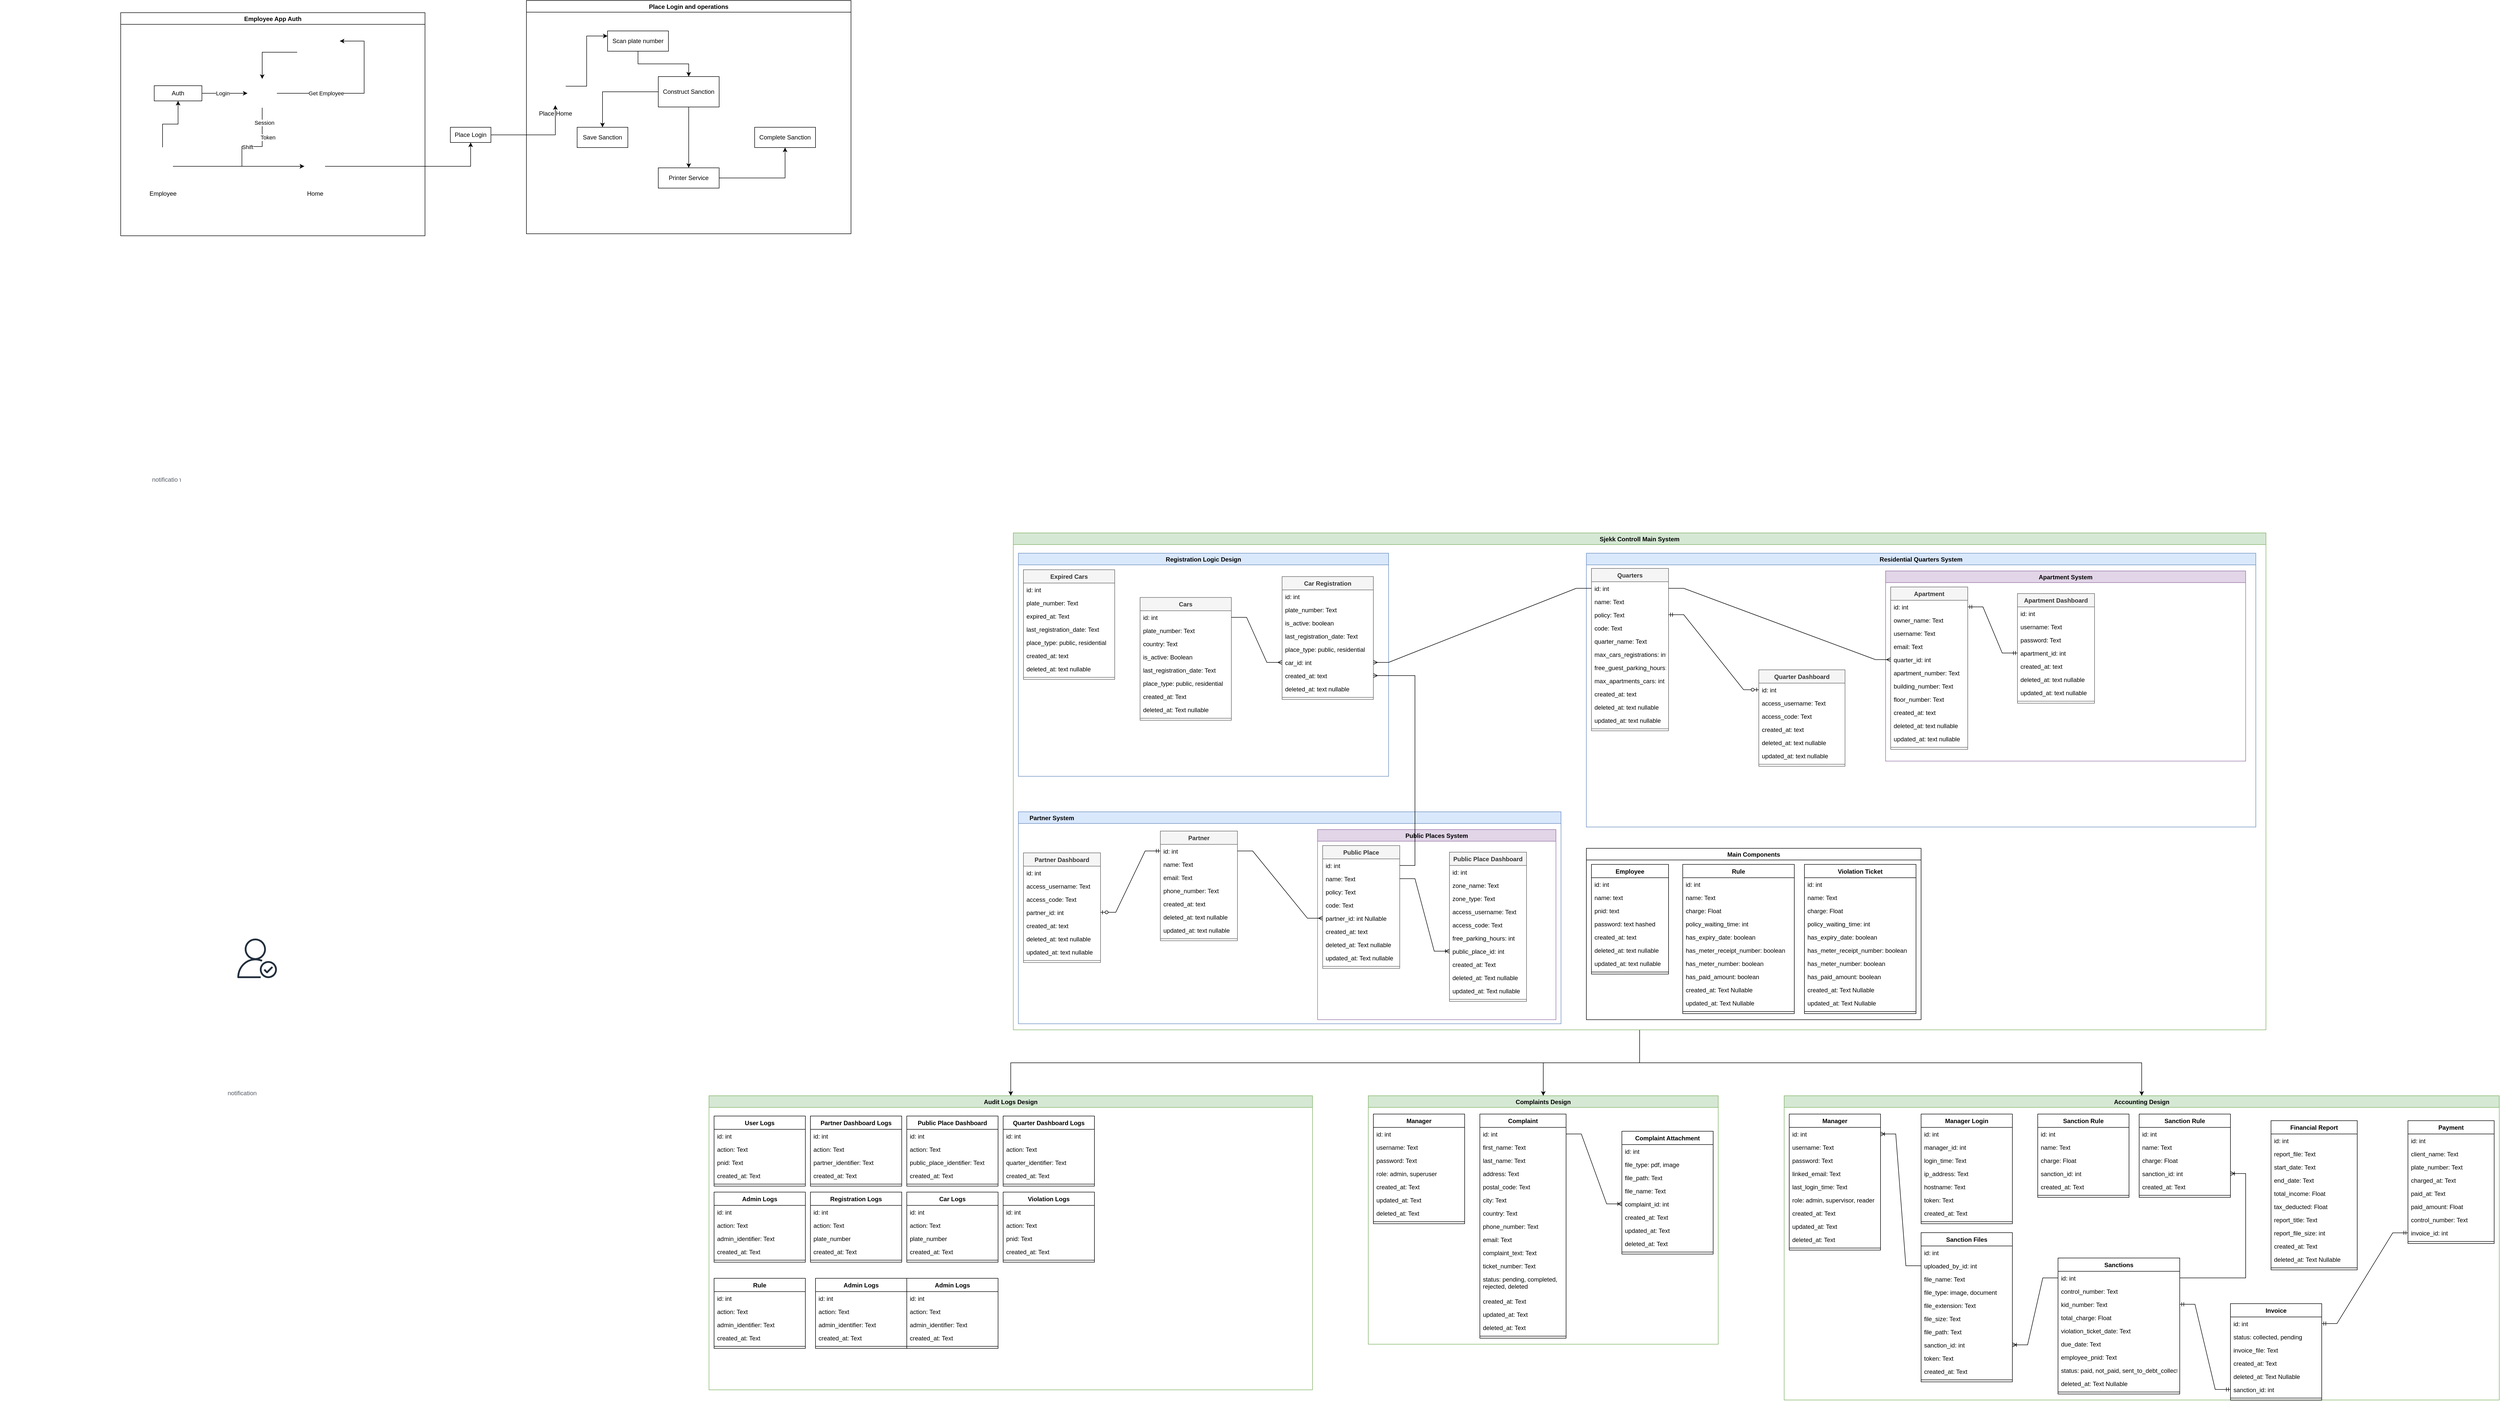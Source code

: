 <mxfile version="24.7.17">
  <diagram id="R2lEEEUBdFMjLlhIrx00" name="Page-1">
    <mxGraphModel dx="5598" dy="4633" grid="1" gridSize="10" guides="1" tooltips="1" connect="1" arrows="1" fold="1" page="0" pageScale="1" pageWidth="850" pageHeight="1100" math="0" shadow="0" extFonts="Permanent Marker^https://fonts.googleapis.com/css?family=Permanent+Marker">
      <root>
        <mxCell id="0" />
        <mxCell id="1" parent="0" />
        <mxCell id="i1KR2kWHWpfF9mTNLz8z-55" value="Complaints Design" style="swimlane;fillColor=#d5e8d4;strokeColor=#82b366;" parent="1" vertex="1">
          <mxGeometry x="-2120" y="-2180" width="690" height="490" as="geometry" />
        </mxCell>
        <mxCell id="i1KR2kWHWpfF9mTNLz8z-323" value="Manager" style="swimlane;fontStyle=1;align=center;verticalAlign=top;childLayout=stackLayout;horizontal=1;startSize=26.257;horizontalStack=0;resizeParent=1;resizeParentMax=0;resizeLast=0;collapsible=0;marginBottom=0;" parent="i1KR2kWHWpfF9mTNLz8z-55" vertex="1">
          <mxGeometry x="10" y="36.13" width="180" height="216.257" as="geometry" />
        </mxCell>
        <mxCell id="i1KR2kWHWpfF9mTNLz8z-324" value="id: int" style="text;strokeColor=none;fillColor=none;align=left;verticalAlign=top;spacingLeft=4;spacingRight=4;overflow=hidden;rotatable=0;points=[[0,0.5],[1,0.5]];portConstraint=eastwest;" parent="i1KR2kWHWpfF9mTNLz8z-323" vertex="1">
          <mxGeometry y="26.257" width="180" height="26" as="geometry" />
        </mxCell>
        <mxCell id="i1KR2kWHWpfF9mTNLz8z-325" value="username: Text" style="text;strokeColor=none;fillColor=none;align=left;verticalAlign=top;spacingLeft=4;spacingRight=4;overflow=hidden;rotatable=0;points=[[0,0.5],[1,0.5]];portConstraint=eastwest;" parent="i1KR2kWHWpfF9mTNLz8z-323" vertex="1">
          <mxGeometry y="52.257" width="180" height="26" as="geometry" />
        </mxCell>
        <mxCell id="i1KR2kWHWpfF9mTNLz8z-326" value="password: Text" style="text;strokeColor=none;fillColor=none;align=left;verticalAlign=top;spacingLeft=4;spacingRight=4;overflow=hidden;rotatable=0;points=[[0,0.5],[1,0.5]];portConstraint=eastwest;" parent="i1KR2kWHWpfF9mTNLz8z-323" vertex="1">
          <mxGeometry y="78.257" width="180" height="26" as="geometry" />
        </mxCell>
        <mxCell id="i1KR2kWHWpfF9mTNLz8z-335" value="role: admin, superuser" style="text;strokeColor=none;fillColor=none;align=left;verticalAlign=top;spacingLeft=4;spacingRight=4;overflow=hidden;rotatable=0;points=[[0,0.5],[1,0.5]];portConstraint=eastwest;" parent="i1KR2kWHWpfF9mTNLz8z-323" vertex="1">
          <mxGeometry y="104.257" width="180" height="26" as="geometry" />
        </mxCell>
        <mxCell id="i1KR2kWHWpfF9mTNLz8z-327" value="created_at: Text" style="text;strokeColor=none;fillColor=none;align=left;verticalAlign=top;spacingLeft=4;spacingRight=4;overflow=hidden;rotatable=0;points=[[0,0.5],[1,0.5]];portConstraint=eastwest;" parent="i1KR2kWHWpfF9mTNLz8z-323" vertex="1">
          <mxGeometry y="130.257" width="180" height="26" as="geometry" />
        </mxCell>
        <mxCell id="i1KR2kWHWpfF9mTNLz8z-343" value="updated_at: Text" style="text;strokeColor=none;fillColor=none;align=left;verticalAlign=top;spacingLeft=4;spacingRight=4;overflow=hidden;rotatable=0;points=[[0,0.5],[1,0.5]];portConstraint=eastwest;" parent="i1KR2kWHWpfF9mTNLz8z-323" vertex="1">
          <mxGeometry y="156.257" width="180" height="26" as="geometry" />
        </mxCell>
        <mxCell id="i1KR2kWHWpfF9mTNLz8z-344" value="deleted_at: Text" style="text;strokeColor=none;fillColor=none;align=left;verticalAlign=top;spacingLeft=4;spacingRight=4;overflow=hidden;rotatable=0;points=[[0,0.5],[1,0.5]];portConstraint=eastwest;" parent="i1KR2kWHWpfF9mTNLz8z-323" vertex="1">
          <mxGeometry y="182.257" width="180" height="26" as="geometry" />
        </mxCell>
        <mxCell id="i1KR2kWHWpfF9mTNLz8z-328" style="line;strokeWidth=1;fillColor=none;align=left;verticalAlign=middle;spacingTop=-1;spacingLeft=3;spacingRight=3;rotatable=0;labelPosition=right;points=[];portConstraint=eastwest;strokeColor=inherit;" parent="i1KR2kWHWpfF9mTNLz8z-323" vertex="1">
          <mxGeometry y="208.257" width="180" height="8" as="geometry" />
        </mxCell>
        <mxCell id="i1KR2kWHWpfF9mTNLz8z-345" value="Complaint" style="swimlane;fontStyle=1;align=center;verticalAlign=top;childLayout=stackLayout;horizontal=1;startSize=26.257;horizontalStack=0;resizeParent=1;resizeParentMax=0;resizeLast=0;collapsible=0;marginBottom=0;" parent="i1KR2kWHWpfF9mTNLz8z-55" vertex="1">
          <mxGeometry x="220" y="36.13" width="170" height="441.997" as="geometry" />
        </mxCell>
        <mxCell id="i1KR2kWHWpfF9mTNLz8z-346" value="id: int" style="text;strokeColor=none;fillColor=none;align=left;verticalAlign=top;spacingLeft=4;spacingRight=4;overflow=hidden;rotatable=0;points=[[0,0.5],[1,0.5]];portConstraint=eastwest;" parent="i1KR2kWHWpfF9mTNLz8z-345" vertex="1">
          <mxGeometry y="26.257" width="170" height="26" as="geometry" />
        </mxCell>
        <mxCell id="i1KR2kWHWpfF9mTNLz8z-347" value="first_name: Text" style="text;strokeColor=none;fillColor=none;align=left;verticalAlign=top;spacingLeft=4;spacingRight=4;overflow=hidden;rotatable=0;points=[[0,0.5],[1,0.5]];portConstraint=eastwest;" parent="i1KR2kWHWpfF9mTNLz8z-345" vertex="1">
          <mxGeometry y="52.257" width="170" height="26" as="geometry" />
        </mxCell>
        <mxCell id="i1KR2kWHWpfF9mTNLz8z-348" value="last_name: Text" style="text;strokeColor=none;fillColor=none;align=left;verticalAlign=top;spacingLeft=4;spacingRight=4;overflow=hidden;rotatable=0;points=[[0,0.5],[1,0.5]];portConstraint=eastwest;" parent="i1KR2kWHWpfF9mTNLz8z-345" vertex="1">
          <mxGeometry y="78.257" width="170" height="26" as="geometry" />
        </mxCell>
        <mxCell id="i1KR2kWHWpfF9mTNLz8z-349" value="address: Text" style="text;strokeColor=none;fillColor=none;align=left;verticalAlign=top;spacingLeft=4;spacingRight=4;overflow=hidden;rotatable=0;points=[[0,0.5],[1,0.5]];portConstraint=eastwest;" parent="i1KR2kWHWpfF9mTNLz8z-345" vertex="1">
          <mxGeometry y="104.257" width="170" height="26" as="geometry" />
        </mxCell>
        <mxCell id="i1KR2kWHWpfF9mTNLz8z-354" value="postal_code: Text" style="text;strokeColor=none;fillColor=none;align=left;verticalAlign=top;spacingLeft=4;spacingRight=4;overflow=hidden;rotatable=0;points=[[0,0.5],[1,0.5]];portConstraint=eastwest;" parent="i1KR2kWHWpfF9mTNLz8z-345" vertex="1">
          <mxGeometry y="130.257" width="170" height="26" as="geometry" />
        </mxCell>
        <mxCell id="i1KR2kWHWpfF9mTNLz8z-355" value="city: Text" style="text;strokeColor=none;fillColor=none;align=left;verticalAlign=top;spacingLeft=4;spacingRight=4;overflow=hidden;rotatable=0;points=[[0,0.5],[1,0.5]];portConstraint=eastwest;" parent="i1KR2kWHWpfF9mTNLz8z-345" vertex="1">
          <mxGeometry y="156.257" width="170" height="26" as="geometry" />
        </mxCell>
        <mxCell id="i1KR2kWHWpfF9mTNLz8z-356" value="country: Text" style="text;strokeColor=none;fillColor=none;align=left;verticalAlign=top;spacingLeft=4;spacingRight=4;overflow=hidden;rotatable=0;points=[[0,0.5],[1,0.5]];portConstraint=eastwest;" parent="i1KR2kWHWpfF9mTNLz8z-345" vertex="1">
          <mxGeometry y="182.257" width="170" height="26" as="geometry" />
        </mxCell>
        <mxCell id="i1KR2kWHWpfF9mTNLz8z-357" value="phone_number: Text" style="text;strokeColor=none;fillColor=none;align=left;verticalAlign=top;spacingLeft=4;spacingRight=4;overflow=hidden;rotatable=0;points=[[0,0.5],[1,0.5]];portConstraint=eastwest;" parent="i1KR2kWHWpfF9mTNLz8z-345" vertex="1">
          <mxGeometry y="208.257" width="170" height="26" as="geometry" />
        </mxCell>
        <mxCell id="i1KR2kWHWpfF9mTNLz8z-358" value="email: Text" style="text;strokeColor=none;fillColor=none;align=left;verticalAlign=top;spacingLeft=4;spacingRight=4;overflow=hidden;rotatable=0;points=[[0,0.5],[1,0.5]];portConstraint=eastwest;" parent="i1KR2kWHWpfF9mTNLz8z-345" vertex="1">
          <mxGeometry y="234.257" width="170" height="26" as="geometry" />
        </mxCell>
        <mxCell id="i1KR2kWHWpfF9mTNLz8z-359" value="complaint_text: Text" style="text;strokeColor=none;fillColor=none;align=left;verticalAlign=top;spacingLeft=4;spacingRight=4;overflow=hidden;rotatable=0;points=[[0,0.5],[1,0.5]];portConstraint=eastwest;" parent="i1KR2kWHWpfF9mTNLz8z-345" vertex="1">
          <mxGeometry y="260.257" width="170" height="26" as="geometry" />
        </mxCell>
        <mxCell id="i1KR2kWHWpfF9mTNLz8z-361" value="ticket_number: Text" style="text;strokeColor=none;fillColor=none;align=left;verticalAlign=top;spacingLeft=4;spacingRight=4;overflow=hidden;rotatable=0;points=[[0,0.5],[1,0.5]];portConstraint=eastwest;" parent="i1KR2kWHWpfF9mTNLz8z-345" vertex="1">
          <mxGeometry y="286.257" width="170" height="26" as="geometry" />
        </mxCell>
        <mxCell id="i1KR2kWHWpfF9mTNLz8z-360" value="status: pending, completed, &#xa;rejected, deleted" style="text;strokeColor=none;fillColor=none;align=left;verticalAlign=top;spacingLeft=4;spacingRight=4;overflow=hidden;rotatable=0;points=[[0,0.5],[1,0.5]];portConstraint=eastwest;" parent="i1KR2kWHWpfF9mTNLz8z-345" vertex="1">
          <mxGeometry y="312.257" width="170" height="43.74" as="geometry" />
        </mxCell>
        <mxCell id="i1KR2kWHWpfF9mTNLz8z-350" value="created_at: Text" style="text;strokeColor=none;fillColor=none;align=left;verticalAlign=top;spacingLeft=4;spacingRight=4;overflow=hidden;rotatable=0;points=[[0,0.5],[1,0.5]];portConstraint=eastwest;" parent="i1KR2kWHWpfF9mTNLz8z-345" vertex="1">
          <mxGeometry y="355.997" width="170" height="26" as="geometry" />
        </mxCell>
        <mxCell id="i1KR2kWHWpfF9mTNLz8z-351" value="updated_at: Text" style="text;strokeColor=none;fillColor=none;align=left;verticalAlign=top;spacingLeft=4;spacingRight=4;overflow=hidden;rotatable=0;points=[[0,0.5],[1,0.5]];portConstraint=eastwest;" parent="i1KR2kWHWpfF9mTNLz8z-345" vertex="1">
          <mxGeometry y="381.997" width="170" height="26" as="geometry" />
        </mxCell>
        <mxCell id="i1KR2kWHWpfF9mTNLz8z-352" value="deleted_at: Text" style="text;strokeColor=none;fillColor=none;align=left;verticalAlign=top;spacingLeft=4;spacingRight=4;overflow=hidden;rotatable=0;points=[[0,0.5],[1,0.5]];portConstraint=eastwest;" parent="i1KR2kWHWpfF9mTNLz8z-345" vertex="1">
          <mxGeometry y="407.997" width="170" height="26" as="geometry" />
        </mxCell>
        <mxCell id="i1KR2kWHWpfF9mTNLz8z-353" style="line;strokeWidth=1;fillColor=none;align=left;verticalAlign=middle;spacingTop=-1;spacingLeft=3;spacingRight=3;rotatable=0;labelPosition=right;points=[];portConstraint=eastwest;strokeColor=inherit;" parent="i1KR2kWHWpfF9mTNLz8z-345" vertex="1">
          <mxGeometry y="433.997" width="170" height="8" as="geometry" />
        </mxCell>
        <mxCell id="i1KR2kWHWpfF9mTNLz8z-362" value="Complaint Attachment" style="swimlane;fontStyle=1;align=center;verticalAlign=top;childLayout=stackLayout;horizontal=1;startSize=26.257;horizontalStack=0;resizeParent=1;resizeParentMax=0;resizeLast=0;collapsible=0;marginBottom=0;" parent="i1KR2kWHWpfF9mTNLz8z-55" vertex="1">
          <mxGeometry x="500" y="70" width="180" height="242.257" as="geometry" />
        </mxCell>
        <mxCell id="i1KR2kWHWpfF9mTNLz8z-363" value="id: int" style="text;strokeColor=none;fillColor=none;align=left;verticalAlign=top;spacingLeft=4;spacingRight=4;overflow=hidden;rotatable=0;points=[[0,0.5],[1,0.5]];portConstraint=eastwest;" parent="i1KR2kWHWpfF9mTNLz8z-362" vertex="1">
          <mxGeometry y="26.257" width="180" height="26" as="geometry" />
        </mxCell>
        <mxCell id="i1KR2kWHWpfF9mTNLz8z-364" value="file_type: pdf, image" style="text;strokeColor=none;fillColor=none;align=left;verticalAlign=top;spacingLeft=4;spacingRight=4;overflow=hidden;rotatable=0;points=[[0,0.5],[1,0.5]];portConstraint=eastwest;" parent="i1KR2kWHWpfF9mTNLz8z-362" vertex="1">
          <mxGeometry y="52.257" width="180" height="26" as="geometry" />
        </mxCell>
        <mxCell id="i1KR2kWHWpfF9mTNLz8z-365" value="file_path: Text" style="text;strokeColor=none;fillColor=none;align=left;verticalAlign=top;spacingLeft=4;spacingRight=4;overflow=hidden;rotatable=0;points=[[0,0.5],[1,0.5]];portConstraint=eastwest;" parent="i1KR2kWHWpfF9mTNLz8z-362" vertex="1">
          <mxGeometry y="78.257" width="180" height="26" as="geometry" />
        </mxCell>
        <mxCell id="i1KR2kWHWpfF9mTNLz8z-366" value="file_name: Text" style="text;strokeColor=none;fillColor=none;align=left;verticalAlign=top;spacingLeft=4;spacingRight=4;overflow=hidden;rotatable=0;points=[[0,0.5],[1,0.5]];portConstraint=eastwest;" parent="i1KR2kWHWpfF9mTNLz8z-362" vertex="1">
          <mxGeometry y="104.257" width="180" height="26" as="geometry" />
        </mxCell>
        <mxCell id="i1KR2kWHWpfF9mTNLz8z-371" value="complaint_id: int" style="text;strokeColor=none;fillColor=none;align=left;verticalAlign=top;spacingLeft=4;spacingRight=4;overflow=hidden;rotatable=0;points=[[0,0.5],[1,0.5]];portConstraint=eastwest;" parent="i1KR2kWHWpfF9mTNLz8z-362" vertex="1">
          <mxGeometry y="130.257" width="180" height="26" as="geometry" />
        </mxCell>
        <mxCell id="i1KR2kWHWpfF9mTNLz8z-367" value="created_at: Text" style="text;strokeColor=none;fillColor=none;align=left;verticalAlign=top;spacingLeft=4;spacingRight=4;overflow=hidden;rotatable=0;points=[[0,0.5],[1,0.5]];portConstraint=eastwest;" parent="i1KR2kWHWpfF9mTNLz8z-362" vertex="1">
          <mxGeometry y="156.257" width="180" height="26" as="geometry" />
        </mxCell>
        <mxCell id="i1KR2kWHWpfF9mTNLz8z-368" value="updated_at: Text" style="text;strokeColor=none;fillColor=none;align=left;verticalAlign=top;spacingLeft=4;spacingRight=4;overflow=hidden;rotatable=0;points=[[0,0.5],[1,0.5]];portConstraint=eastwest;" parent="i1KR2kWHWpfF9mTNLz8z-362" vertex="1">
          <mxGeometry y="182.257" width="180" height="26" as="geometry" />
        </mxCell>
        <mxCell id="i1KR2kWHWpfF9mTNLz8z-369" value="deleted_at: Text" style="text;strokeColor=none;fillColor=none;align=left;verticalAlign=top;spacingLeft=4;spacingRight=4;overflow=hidden;rotatable=0;points=[[0,0.5],[1,0.5]];portConstraint=eastwest;" parent="i1KR2kWHWpfF9mTNLz8z-362" vertex="1">
          <mxGeometry y="208.257" width="180" height="26" as="geometry" />
        </mxCell>
        <mxCell id="i1KR2kWHWpfF9mTNLz8z-370" style="line;strokeWidth=1;fillColor=none;align=left;verticalAlign=middle;spacingTop=-1;spacingLeft=3;spacingRight=3;rotatable=0;labelPosition=right;points=[];portConstraint=eastwest;strokeColor=inherit;" parent="i1KR2kWHWpfF9mTNLz8z-362" vertex="1">
          <mxGeometry y="234.257" width="180" height="8" as="geometry" />
        </mxCell>
        <mxCell id="i1KR2kWHWpfF9mTNLz8z-372" value="" style="edgeStyle=entityRelationEdgeStyle;fontSize=12;html=1;endArrow=ERoneToMany;rounded=0;" parent="i1KR2kWHWpfF9mTNLz8z-55" source="i1KR2kWHWpfF9mTNLz8z-346" target="i1KR2kWHWpfF9mTNLz8z-371" edge="1">
          <mxGeometry width="100" height="100" relative="1" as="geometry">
            <mxPoint x="240" y="310" as="sourcePoint" />
            <mxPoint x="340" y="210" as="targetPoint" />
          </mxGeometry>
        </mxCell>
        <mxCell id="i1KR2kWHWpfF9mTNLz8z-56" value="Accounting Design" style="swimlane;fillColor=#d5e8d4;strokeColor=#82b366;" parent="1" vertex="1">
          <mxGeometry x="-1300" y="-2180" width="1410" height="600" as="geometry" />
        </mxCell>
        <mxCell id="i1KR2kWHWpfF9mTNLz8z-535" value="Manager" style="swimlane;fontStyle=1;align=center;verticalAlign=top;childLayout=stackLayout;horizontal=1;startSize=26.257;horizontalStack=0;resizeParent=1;resizeParentMax=0;resizeLast=0;collapsible=0;marginBottom=0;" parent="i1KR2kWHWpfF9mTNLz8z-56" vertex="1">
          <mxGeometry x="10" y="36.13" width="180" height="268.257" as="geometry" />
        </mxCell>
        <mxCell id="i1KR2kWHWpfF9mTNLz8z-536" value="id: int" style="text;strokeColor=none;fillColor=none;align=left;verticalAlign=top;spacingLeft=4;spacingRight=4;overflow=hidden;rotatable=0;points=[[0,0.5],[1,0.5]];portConstraint=eastwest;" parent="i1KR2kWHWpfF9mTNLz8z-535" vertex="1">
          <mxGeometry y="26.257" width="180" height="26" as="geometry" />
        </mxCell>
        <mxCell id="i1KR2kWHWpfF9mTNLz8z-537" value="username: Text" style="text;strokeColor=none;fillColor=none;align=left;verticalAlign=top;spacingLeft=4;spacingRight=4;overflow=hidden;rotatable=0;points=[[0,0.5],[1,0.5]];portConstraint=eastwest;" parent="i1KR2kWHWpfF9mTNLz8z-535" vertex="1">
          <mxGeometry y="52.257" width="180" height="26" as="geometry" />
        </mxCell>
        <mxCell id="i1KR2kWHWpfF9mTNLz8z-538" value="password: Text" style="text;strokeColor=none;fillColor=none;align=left;verticalAlign=top;spacingLeft=4;spacingRight=4;overflow=hidden;rotatable=0;points=[[0,0.5],[1,0.5]];portConstraint=eastwest;" parent="i1KR2kWHWpfF9mTNLz8z-535" vertex="1">
          <mxGeometry y="78.257" width="180" height="26" as="geometry" />
        </mxCell>
        <mxCell id="i1KR2kWHWpfF9mTNLz8z-544" value="linked_email: Text" style="text;strokeColor=none;fillColor=none;align=left;verticalAlign=top;spacingLeft=4;spacingRight=4;overflow=hidden;rotatable=0;points=[[0,0.5],[1,0.5]];portConstraint=eastwest;" parent="i1KR2kWHWpfF9mTNLz8z-535" vertex="1">
          <mxGeometry y="104.257" width="180" height="26" as="geometry" />
        </mxCell>
        <mxCell id="i1KR2kWHWpfF9mTNLz8z-539" value="last_login_time: Text" style="text;strokeColor=none;fillColor=none;align=left;verticalAlign=top;spacingLeft=4;spacingRight=4;overflow=hidden;rotatable=0;points=[[0,0.5],[1,0.5]];portConstraint=eastwest;" parent="i1KR2kWHWpfF9mTNLz8z-535" vertex="1">
          <mxGeometry y="130.257" width="180" height="26" as="geometry" />
        </mxCell>
        <mxCell id="i1KR2kWHWpfF9mTNLz8z-545" value="role: admin, supervisor, reader" style="text;strokeColor=none;fillColor=none;align=left;verticalAlign=top;spacingLeft=4;spacingRight=4;overflow=hidden;rotatable=0;points=[[0,0.5],[1,0.5]];portConstraint=eastwest;" parent="i1KR2kWHWpfF9mTNLz8z-535" vertex="1">
          <mxGeometry y="156.257" width="180" height="26" as="geometry" />
        </mxCell>
        <mxCell id="i1KR2kWHWpfF9mTNLz8z-540" value="created_at: Text" style="text;strokeColor=none;fillColor=none;align=left;verticalAlign=top;spacingLeft=4;spacingRight=4;overflow=hidden;rotatable=0;points=[[0,0.5],[1,0.5]];portConstraint=eastwest;" parent="i1KR2kWHWpfF9mTNLz8z-535" vertex="1">
          <mxGeometry y="182.257" width="180" height="26" as="geometry" />
        </mxCell>
        <mxCell id="i1KR2kWHWpfF9mTNLz8z-541" value="updated_at: Text" style="text;strokeColor=none;fillColor=none;align=left;verticalAlign=top;spacingLeft=4;spacingRight=4;overflow=hidden;rotatable=0;points=[[0,0.5],[1,0.5]];portConstraint=eastwest;" parent="i1KR2kWHWpfF9mTNLz8z-535" vertex="1">
          <mxGeometry y="208.257" width="180" height="26" as="geometry" />
        </mxCell>
        <mxCell id="i1KR2kWHWpfF9mTNLz8z-542" value="deleted_at: Text" style="text;strokeColor=none;fillColor=none;align=left;verticalAlign=top;spacingLeft=4;spacingRight=4;overflow=hidden;rotatable=0;points=[[0,0.5],[1,0.5]];portConstraint=eastwest;" parent="i1KR2kWHWpfF9mTNLz8z-535" vertex="1">
          <mxGeometry y="234.257" width="180" height="26" as="geometry" />
        </mxCell>
        <mxCell id="i1KR2kWHWpfF9mTNLz8z-543" style="line;strokeWidth=1;fillColor=none;align=left;verticalAlign=middle;spacingTop=-1;spacingLeft=3;spacingRight=3;rotatable=0;labelPosition=right;points=[];portConstraint=eastwest;strokeColor=inherit;" parent="i1KR2kWHWpfF9mTNLz8z-535" vertex="1">
          <mxGeometry y="260.257" width="180" height="8" as="geometry" />
        </mxCell>
        <mxCell id="i1KR2kWHWpfF9mTNLz8z-546" value="Manager Login" style="swimlane;fontStyle=1;align=center;verticalAlign=top;childLayout=stackLayout;horizontal=1;startSize=26.257;horizontalStack=0;resizeParent=1;resizeParentMax=0;resizeLast=0;collapsible=0;marginBottom=0;" parent="i1KR2kWHWpfF9mTNLz8z-56" vertex="1">
          <mxGeometry x="270" y="36.13" width="180" height="216.257" as="geometry" />
        </mxCell>
        <mxCell id="i1KR2kWHWpfF9mTNLz8z-547" value="id: int" style="text;strokeColor=none;fillColor=none;align=left;verticalAlign=top;spacingLeft=4;spacingRight=4;overflow=hidden;rotatable=0;points=[[0,0.5],[1,0.5]];portConstraint=eastwest;" parent="i1KR2kWHWpfF9mTNLz8z-546" vertex="1">
          <mxGeometry y="26.257" width="180" height="26" as="geometry" />
        </mxCell>
        <mxCell id="i1KR2kWHWpfF9mTNLz8z-548" value="manager_id: int" style="text;strokeColor=none;fillColor=none;align=left;verticalAlign=top;spacingLeft=4;spacingRight=4;overflow=hidden;rotatable=0;points=[[0,0.5],[1,0.5]];portConstraint=eastwest;" parent="i1KR2kWHWpfF9mTNLz8z-546" vertex="1">
          <mxGeometry y="52.257" width="180" height="26" as="geometry" />
        </mxCell>
        <mxCell id="i1KR2kWHWpfF9mTNLz8z-549" value="login_time: Text" style="text;strokeColor=none;fillColor=none;align=left;verticalAlign=top;spacingLeft=4;spacingRight=4;overflow=hidden;rotatable=0;points=[[0,0.5],[1,0.5]];portConstraint=eastwest;" parent="i1KR2kWHWpfF9mTNLz8z-546" vertex="1">
          <mxGeometry y="78.257" width="180" height="26" as="geometry" />
        </mxCell>
        <mxCell id="i1KR2kWHWpfF9mTNLz8z-550" value="ip_address: Text" style="text;strokeColor=none;fillColor=none;align=left;verticalAlign=top;spacingLeft=4;spacingRight=4;overflow=hidden;rotatable=0;points=[[0,0.5],[1,0.5]];portConstraint=eastwest;" parent="i1KR2kWHWpfF9mTNLz8z-546" vertex="1">
          <mxGeometry y="104.257" width="180" height="26" as="geometry" />
        </mxCell>
        <mxCell id="i1KR2kWHWpfF9mTNLz8z-551" value="hostname: Text" style="text;strokeColor=none;fillColor=none;align=left;verticalAlign=top;spacingLeft=4;spacingRight=4;overflow=hidden;rotatable=0;points=[[0,0.5],[1,0.5]];portConstraint=eastwest;" parent="i1KR2kWHWpfF9mTNLz8z-546" vertex="1">
          <mxGeometry y="130.257" width="180" height="26" as="geometry" />
        </mxCell>
        <mxCell id="i1KR2kWHWpfF9mTNLz8z-552" value="token: Text" style="text;strokeColor=none;fillColor=none;align=left;verticalAlign=top;spacingLeft=4;spacingRight=4;overflow=hidden;rotatable=0;points=[[0,0.5],[1,0.5]];portConstraint=eastwest;" parent="i1KR2kWHWpfF9mTNLz8z-546" vertex="1">
          <mxGeometry y="156.257" width="180" height="26" as="geometry" />
        </mxCell>
        <mxCell id="i1KR2kWHWpfF9mTNLz8z-553" value="created_at: Text" style="text;strokeColor=none;fillColor=none;align=left;verticalAlign=top;spacingLeft=4;spacingRight=4;overflow=hidden;rotatable=0;points=[[0,0.5],[1,0.5]];portConstraint=eastwest;" parent="i1KR2kWHWpfF9mTNLz8z-546" vertex="1">
          <mxGeometry y="182.257" width="180" height="26" as="geometry" />
        </mxCell>
        <mxCell id="i1KR2kWHWpfF9mTNLz8z-556" style="line;strokeWidth=1;fillColor=none;align=left;verticalAlign=middle;spacingTop=-1;spacingLeft=3;spacingRight=3;rotatable=0;labelPosition=right;points=[];portConstraint=eastwest;strokeColor=inherit;" parent="i1KR2kWHWpfF9mTNLz8z-546" vertex="1">
          <mxGeometry y="208.257" width="180" height="8" as="geometry" />
        </mxCell>
        <mxCell id="i1KR2kWHWpfF9mTNLz8z-557" value="Sanctions" style="swimlane;fontStyle=1;align=center;verticalAlign=top;childLayout=stackLayout;horizontal=1;startSize=26.257;horizontalStack=0;resizeParent=1;resizeParentMax=0;resizeLast=0;collapsible=0;marginBottom=0;" parent="i1KR2kWHWpfF9mTNLz8z-56" vertex="1">
          <mxGeometry x="540" y="320" width="240" height="268.257" as="geometry" />
        </mxCell>
        <mxCell id="i1KR2kWHWpfF9mTNLz8z-558" value="id: int" style="text;strokeColor=none;fillColor=none;align=left;verticalAlign=top;spacingLeft=4;spacingRight=4;overflow=hidden;rotatable=0;points=[[0,0.5],[1,0.5]];portConstraint=eastwest;" parent="i1KR2kWHWpfF9mTNLz8z-557" vertex="1">
          <mxGeometry y="26.257" width="240" height="26" as="geometry" />
        </mxCell>
        <mxCell id="i1KR2kWHWpfF9mTNLz8z-559" value="control_number: Text" style="text;strokeColor=none;fillColor=none;align=left;verticalAlign=top;spacingLeft=4;spacingRight=4;overflow=hidden;rotatable=0;points=[[0,0.5],[1,0.5]];portConstraint=eastwest;" parent="i1KR2kWHWpfF9mTNLz8z-557" vertex="1">
          <mxGeometry y="52.257" width="240" height="26" as="geometry" />
        </mxCell>
        <mxCell id="i1KR2kWHWpfF9mTNLz8z-560" value="kid_number: Text" style="text;strokeColor=none;fillColor=none;align=left;verticalAlign=top;spacingLeft=4;spacingRight=4;overflow=hidden;rotatable=0;points=[[0,0.5],[1,0.5]];portConstraint=eastwest;" parent="i1KR2kWHWpfF9mTNLz8z-557" vertex="1">
          <mxGeometry y="78.257" width="240" height="26" as="geometry" />
        </mxCell>
        <mxCell id="i1KR2kWHWpfF9mTNLz8z-561" value="total_charge: Float" style="text;strokeColor=none;fillColor=none;align=left;verticalAlign=top;spacingLeft=4;spacingRight=4;overflow=hidden;rotatable=0;points=[[0,0.5],[1,0.5]];portConstraint=eastwest;" parent="i1KR2kWHWpfF9mTNLz8z-557" vertex="1">
          <mxGeometry y="104.257" width="240" height="26" as="geometry" />
        </mxCell>
        <mxCell id="i1KR2kWHWpfF9mTNLz8z-567" value="violation_ticket_date: Text" style="text;strokeColor=none;fillColor=none;align=left;verticalAlign=top;spacingLeft=4;spacingRight=4;overflow=hidden;rotatable=0;points=[[0,0.5],[1,0.5]];portConstraint=eastwest;" parent="i1KR2kWHWpfF9mTNLz8z-557" vertex="1">
          <mxGeometry y="130.257" width="240" height="26" as="geometry" />
        </mxCell>
        <mxCell id="i1KR2kWHWpfF9mTNLz8z-562" value="due_date: Text" style="text;strokeColor=none;fillColor=none;align=left;verticalAlign=top;spacingLeft=4;spacingRight=4;overflow=hidden;rotatable=0;points=[[0,0.5],[1,0.5]];portConstraint=eastwest;" parent="i1KR2kWHWpfF9mTNLz8z-557" vertex="1">
          <mxGeometry y="156.257" width="240" height="26" as="geometry" />
        </mxCell>
        <mxCell id="i1KR2kWHWpfF9mTNLz8z-563" value="employee_pnid: Text" style="text;strokeColor=none;fillColor=none;align=left;verticalAlign=top;spacingLeft=4;spacingRight=4;overflow=hidden;rotatable=0;points=[[0,0.5],[1,0.5]];portConstraint=eastwest;" parent="i1KR2kWHWpfF9mTNLz8z-557" vertex="1">
          <mxGeometry y="182.257" width="240" height="26" as="geometry" />
        </mxCell>
        <mxCell id="i1KR2kWHWpfF9mTNLz8z-564" value="status: paid, not_paid, sent_to_debt_collect" style="text;strokeColor=none;fillColor=none;align=left;verticalAlign=top;spacingLeft=4;spacingRight=4;overflow=hidden;rotatable=0;points=[[0,0.5],[1,0.5]];portConstraint=eastwest;" parent="i1KR2kWHWpfF9mTNLz8z-557" vertex="1">
          <mxGeometry y="208.257" width="240" height="26" as="geometry" />
        </mxCell>
        <mxCell id="i1KR2kWHWpfF9mTNLz8z-566" value="deleted_at: Text Nullable" style="text;strokeColor=none;fillColor=none;align=left;verticalAlign=top;spacingLeft=4;spacingRight=4;overflow=hidden;rotatable=0;points=[[0,0.5],[1,0.5]];portConstraint=eastwest;" parent="i1KR2kWHWpfF9mTNLz8z-557" vertex="1">
          <mxGeometry y="234.257" width="240" height="26" as="geometry" />
        </mxCell>
        <mxCell id="i1KR2kWHWpfF9mTNLz8z-565" style="line;strokeWidth=1;fillColor=none;align=left;verticalAlign=middle;spacingTop=-1;spacingLeft=3;spacingRight=3;rotatable=0;labelPosition=right;points=[];portConstraint=eastwest;strokeColor=inherit;" parent="i1KR2kWHWpfF9mTNLz8z-557" vertex="1">
          <mxGeometry y="260.257" width="240" height="8" as="geometry" />
        </mxCell>
        <mxCell id="i1KR2kWHWpfF9mTNLz8z-568" value="Sanction Rule" style="swimlane;fontStyle=1;align=center;verticalAlign=top;childLayout=stackLayout;horizontal=1;startSize=26.257;horizontalStack=0;resizeParent=1;resizeParentMax=0;resizeLast=0;collapsible=0;marginBottom=0;" parent="i1KR2kWHWpfF9mTNLz8z-56" vertex="1">
          <mxGeometry x="700" y="36.13" width="180" height="164.257" as="geometry" />
        </mxCell>
        <mxCell id="i1KR2kWHWpfF9mTNLz8z-569" value="id: int" style="text;strokeColor=none;fillColor=none;align=left;verticalAlign=top;spacingLeft=4;spacingRight=4;overflow=hidden;rotatable=0;points=[[0,0.5],[1,0.5]];portConstraint=eastwest;" parent="i1KR2kWHWpfF9mTNLz8z-568" vertex="1">
          <mxGeometry y="26.257" width="180" height="26" as="geometry" />
        </mxCell>
        <mxCell id="i1KR2kWHWpfF9mTNLz8z-570" value="name: Text" style="text;strokeColor=none;fillColor=none;align=left;verticalAlign=top;spacingLeft=4;spacingRight=4;overflow=hidden;rotatable=0;points=[[0,0.5],[1,0.5]];portConstraint=eastwest;" parent="i1KR2kWHWpfF9mTNLz8z-568" vertex="1">
          <mxGeometry y="52.257" width="180" height="26" as="geometry" />
        </mxCell>
        <mxCell id="i1KR2kWHWpfF9mTNLz8z-571" value="charge: Float" style="text;strokeColor=none;fillColor=none;align=left;verticalAlign=top;spacingLeft=4;spacingRight=4;overflow=hidden;rotatable=0;points=[[0,0.5],[1,0.5]];portConstraint=eastwest;" parent="i1KR2kWHWpfF9mTNLz8z-568" vertex="1">
          <mxGeometry y="78.257" width="180" height="26" as="geometry" />
        </mxCell>
        <mxCell id="i1KR2kWHWpfF9mTNLz8z-572" value="sanction_id: int" style="text;strokeColor=none;fillColor=none;align=left;verticalAlign=top;spacingLeft=4;spacingRight=4;overflow=hidden;rotatable=0;points=[[0,0.5],[1,0.5]];portConstraint=eastwest;" parent="i1KR2kWHWpfF9mTNLz8z-568" vertex="1">
          <mxGeometry y="104.257" width="180" height="26" as="geometry" />
        </mxCell>
        <mxCell id="i1KR2kWHWpfF9mTNLz8z-575" value="created_at: Text" style="text;strokeColor=none;fillColor=none;align=left;verticalAlign=top;spacingLeft=4;spacingRight=4;overflow=hidden;rotatable=0;points=[[0,0.5],[1,0.5]];portConstraint=eastwest;" parent="i1KR2kWHWpfF9mTNLz8z-568" vertex="1">
          <mxGeometry y="130.257" width="180" height="26" as="geometry" />
        </mxCell>
        <mxCell id="i1KR2kWHWpfF9mTNLz8z-576" style="line;strokeWidth=1;fillColor=none;align=left;verticalAlign=middle;spacingTop=-1;spacingLeft=3;spacingRight=3;rotatable=0;labelPosition=right;points=[];portConstraint=eastwest;strokeColor=inherit;" parent="i1KR2kWHWpfF9mTNLz8z-568" vertex="1">
          <mxGeometry y="156.257" width="180" height="8" as="geometry" />
        </mxCell>
        <mxCell id="i1KR2kWHWpfF9mTNLz8z-578" value="Sanction Files" style="swimlane;fontStyle=1;align=center;verticalAlign=top;childLayout=stackLayout;horizontal=1;startSize=26.257;horizontalStack=0;resizeParent=1;resizeParentMax=0;resizeLast=0;collapsible=0;marginBottom=0;" parent="i1KR2kWHWpfF9mTNLz8z-56" vertex="1">
          <mxGeometry x="270" y="270" width="180" height="294.257" as="geometry" />
        </mxCell>
        <mxCell id="i1KR2kWHWpfF9mTNLz8z-579" value="id: int" style="text;strokeColor=none;fillColor=none;align=left;verticalAlign=top;spacingLeft=4;spacingRight=4;overflow=hidden;rotatable=0;points=[[0,0.5],[1,0.5]];portConstraint=eastwest;" parent="i1KR2kWHWpfF9mTNLz8z-578" vertex="1">
          <mxGeometry y="26.257" width="180" height="26" as="geometry" />
        </mxCell>
        <mxCell id="i1KR2kWHWpfF9mTNLz8z-580" value="uploaded_by_id: int" style="text;strokeColor=none;fillColor=none;align=left;verticalAlign=top;spacingLeft=4;spacingRight=4;overflow=hidden;rotatable=0;points=[[0,0.5],[1,0.5]];portConstraint=eastwest;" parent="i1KR2kWHWpfF9mTNLz8z-578" vertex="1">
          <mxGeometry y="52.257" width="180" height="26" as="geometry" />
        </mxCell>
        <mxCell id="i1KR2kWHWpfF9mTNLz8z-581" value="file_name: Text" style="text;strokeColor=none;fillColor=none;align=left;verticalAlign=top;spacingLeft=4;spacingRight=4;overflow=hidden;rotatable=0;points=[[0,0.5],[1,0.5]];portConstraint=eastwest;" parent="i1KR2kWHWpfF9mTNLz8z-578" vertex="1">
          <mxGeometry y="78.257" width="180" height="26" as="geometry" />
        </mxCell>
        <mxCell id="i1KR2kWHWpfF9mTNLz8z-582" value="file_type: image, document" style="text;strokeColor=none;fillColor=none;align=left;verticalAlign=top;spacingLeft=4;spacingRight=4;overflow=hidden;rotatable=0;points=[[0,0.5],[1,0.5]];portConstraint=eastwest;" parent="i1KR2kWHWpfF9mTNLz8z-578" vertex="1">
          <mxGeometry y="104.257" width="180" height="26" as="geometry" />
        </mxCell>
        <mxCell id="i1KR2kWHWpfF9mTNLz8z-583" value="file_extension: Text" style="text;strokeColor=none;fillColor=none;align=left;verticalAlign=top;spacingLeft=4;spacingRight=4;overflow=hidden;rotatable=0;points=[[0,0.5],[1,0.5]];portConstraint=eastwest;" parent="i1KR2kWHWpfF9mTNLz8z-578" vertex="1">
          <mxGeometry y="130.257" width="180" height="26" as="geometry" />
        </mxCell>
        <mxCell id="i1KR2kWHWpfF9mTNLz8z-587" value="file_size: Text" style="text;strokeColor=none;fillColor=none;align=left;verticalAlign=top;spacingLeft=4;spacingRight=4;overflow=hidden;rotatable=0;points=[[0,0.5],[1,0.5]];portConstraint=eastwest;" parent="i1KR2kWHWpfF9mTNLz8z-578" vertex="1">
          <mxGeometry y="156.257" width="180" height="26" as="geometry" />
        </mxCell>
        <mxCell id="i1KR2kWHWpfF9mTNLz8z-588" value="file_path: Text" style="text;strokeColor=none;fillColor=none;align=left;verticalAlign=top;spacingLeft=4;spacingRight=4;overflow=hidden;rotatable=0;points=[[0,0.5],[1,0.5]];portConstraint=eastwest;" parent="i1KR2kWHWpfF9mTNLz8z-578" vertex="1">
          <mxGeometry y="182.257" width="180" height="26" as="geometry" />
        </mxCell>
        <mxCell id="i1KR2kWHWpfF9mTNLz8z-589" value="sanction_id: int" style="text;strokeColor=none;fillColor=none;align=left;verticalAlign=top;spacingLeft=4;spacingRight=4;overflow=hidden;rotatable=0;points=[[0,0.5],[1,0.5]];portConstraint=eastwest;" parent="i1KR2kWHWpfF9mTNLz8z-578" vertex="1">
          <mxGeometry y="208.257" width="180" height="26" as="geometry" />
        </mxCell>
        <mxCell id="i1KR2kWHWpfF9mTNLz8z-584" value="token: Text" style="text;strokeColor=none;fillColor=none;align=left;verticalAlign=top;spacingLeft=4;spacingRight=4;overflow=hidden;rotatable=0;points=[[0,0.5],[1,0.5]];portConstraint=eastwest;" parent="i1KR2kWHWpfF9mTNLz8z-578" vertex="1">
          <mxGeometry y="234.257" width="180" height="26" as="geometry" />
        </mxCell>
        <mxCell id="i1KR2kWHWpfF9mTNLz8z-585" value="created_at: Text" style="text;strokeColor=none;fillColor=none;align=left;verticalAlign=top;spacingLeft=4;spacingRight=4;overflow=hidden;rotatable=0;points=[[0,0.5],[1,0.5]];portConstraint=eastwest;" parent="i1KR2kWHWpfF9mTNLz8z-578" vertex="1">
          <mxGeometry y="260.257" width="180" height="26" as="geometry" />
        </mxCell>
        <mxCell id="i1KR2kWHWpfF9mTNLz8z-586" style="line;strokeWidth=1;fillColor=none;align=left;verticalAlign=middle;spacingTop=-1;spacingLeft=3;spacingRight=3;rotatable=0;labelPosition=right;points=[];portConstraint=eastwest;strokeColor=inherit;" parent="i1KR2kWHWpfF9mTNLz8z-578" vertex="1">
          <mxGeometry y="286.257" width="180" height="8" as="geometry" />
        </mxCell>
        <mxCell id="i1KR2kWHWpfF9mTNLz8z-577" value="" style="edgeStyle=entityRelationEdgeStyle;fontSize=12;html=1;endArrow=ERoneToMany;rounded=0;" parent="i1KR2kWHWpfF9mTNLz8z-56" source="i1KR2kWHWpfF9mTNLz8z-558" target="i1KR2kWHWpfF9mTNLz8z-589" edge="1">
          <mxGeometry width="100" height="100" relative="1" as="geometry">
            <mxPoint x="460" y="269.997" as="sourcePoint" />
            <mxPoint x="540" y="295.997" as="targetPoint" />
          </mxGeometry>
        </mxCell>
        <mxCell id="i1KR2kWHWpfF9mTNLz8z-591" value="" style="edgeStyle=entityRelationEdgeStyle;fontSize=12;html=1;endArrow=ERoneToMany;rounded=0;" parent="i1KR2kWHWpfF9mTNLz8z-56" source="i1KR2kWHWpfF9mTNLz8z-580" target="i1KR2kWHWpfF9mTNLz8z-536" edge="1">
          <mxGeometry width="100" height="100" relative="1" as="geometry">
            <mxPoint x="210" y="349.74" as="sourcePoint" />
            <mxPoint x="120" y="481.74" as="targetPoint" />
          </mxGeometry>
        </mxCell>
        <mxCell id="i1KR2kWHWpfF9mTNLz8z-592" value="" style="edgeStyle=entityRelationEdgeStyle;fontSize=12;html=1;endArrow=ERoneToMany;rounded=0;" parent="i1KR2kWHWpfF9mTNLz8z-56" source="i1KR2kWHWpfF9mTNLz8z-558" target="i1KR2kWHWpfF9mTNLz8z-572" edge="1">
          <mxGeometry width="100" height="100" relative="1" as="geometry">
            <mxPoint x="630" y="199.74" as="sourcePoint" />
            <mxPoint x="540" y="331.74" as="targetPoint" />
          </mxGeometry>
        </mxCell>
        <mxCell id="i1KR2kWHWpfF9mTNLz8z-593" value="Sanction Rule" style="swimlane;fontStyle=1;align=center;verticalAlign=top;childLayout=stackLayout;horizontal=1;startSize=26.257;horizontalStack=0;resizeParent=1;resizeParentMax=0;resizeLast=0;collapsible=0;marginBottom=0;" parent="i1KR2kWHWpfF9mTNLz8z-56" vertex="1">
          <mxGeometry x="500" y="36.13" width="180" height="164.257" as="geometry" />
        </mxCell>
        <mxCell id="i1KR2kWHWpfF9mTNLz8z-594" value="id: int" style="text;strokeColor=none;fillColor=none;align=left;verticalAlign=top;spacingLeft=4;spacingRight=4;overflow=hidden;rotatable=0;points=[[0,0.5],[1,0.5]];portConstraint=eastwest;" parent="i1KR2kWHWpfF9mTNLz8z-593" vertex="1">
          <mxGeometry y="26.257" width="180" height="26" as="geometry" />
        </mxCell>
        <mxCell id="i1KR2kWHWpfF9mTNLz8z-595" value="name: Text" style="text;strokeColor=none;fillColor=none;align=left;verticalAlign=top;spacingLeft=4;spacingRight=4;overflow=hidden;rotatable=0;points=[[0,0.5],[1,0.5]];portConstraint=eastwest;" parent="i1KR2kWHWpfF9mTNLz8z-593" vertex="1">
          <mxGeometry y="52.257" width="180" height="26" as="geometry" />
        </mxCell>
        <mxCell id="i1KR2kWHWpfF9mTNLz8z-596" value="charge: Float" style="text;strokeColor=none;fillColor=none;align=left;verticalAlign=top;spacingLeft=4;spacingRight=4;overflow=hidden;rotatable=0;points=[[0,0.5],[1,0.5]];portConstraint=eastwest;" parent="i1KR2kWHWpfF9mTNLz8z-593" vertex="1">
          <mxGeometry y="78.257" width="180" height="26" as="geometry" />
        </mxCell>
        <mxCell id="i1KR2kWHWpfF9mTNLz8z-597" value="sanction_id: int" style="text;strokeColor=none;fillColor=none;align=left;verticalAlign=top;spacingLeft=4;spacingRight=4;overflow=hidden;rotatable=0;points=[[0,0.5],[1,0.5]];portConstraint=eastwest;" parent="i1KR2kWHWpfF9mTNLz8z-593" vertex="1">
          <mxGeometry y="104.257" width="180" height="26" as="geometry" />
        </mxCell>
        <mxCell id="i1KR2kWHWpfF9mTNLz8z-598" value="created_at: Text" style="text;strokeColor=none;fillColor=none;align=left;verticalAlign=top;spacingLeft=4;spacingRight=4;overflow=hidden;rotatable=0;points=[[0,0.5],[1,0.5]];portConstraint=eastwest;" parent="i1KR2kWHWpfF9mTNLz8z-593" vertex="1">
          <mxGeometry y="130.257" width="180" height="26" as="geometry" />
        </mxCell>
        <mxCell id="i1KR2kWHWpfF9mTNLz8z-599" style="line;strokeWidth=1;fillColor=none;align=left;verticalAlign=middle;spacingTop=-1;spacingLeft=3;spacingRight=3;rotatable=0;labelPosition=right;points=[];portConstraint=eastwest;strokeColor=inherit;" parent="i1KR2kWHWpfF9mTNLz8z-593" vertex="1">
          <mxGeometry y="156.257" width="180" height="8" as="geometry" />
        </mxCell>
        <mxCell id="i1KR2kWHWpfF9mTNLz8z-600" value="Payment" style="swimlane;fontStyle=1;align=center;verticalAlign=top;childLayout=stackLayout;horizontal=1;startSize=26.257;horizontalStack=0;resizeParent=1;resizeParentMax=0;resizeLast=0;collapsible=0;marginBottom=0;" parent="i1KR2kWHWpfF9mTNLz8z-56" vertex="1">
          <mxGeometry x="1230" y="49.13" width="170" height="242.257" as="geometry" />
        </mxCell>
        <mxCell id="i1KR2kWHWpfF9mTNLz8z-601" value="id: int" style="text;strokeColor=none;fillColor=none;align=left;verticalAlign=top;spacingLeft=4;spacingRight=4;overflow=hidden;rotatable=0;points=[[0,0.5],[1,0.5]];portConstraint=eastwest;" parent="i1KR2kWHWpfF9mTNLz8z-600" vertex="1">
          <mxGeometry y="26.257" width="170" height="26" as="geometry" />
        </mxCell>
        <mxCell id="i1KR2kWHWpfF9mTNLz8z-602" value="client_name: Text" style="text;strokeColor=none;fillColor=none;align=left;verticalAlign=top;spacingLeft=4;spacingRight=4;overflow=hidden;rotatable=0;points=[[0,0.5],[1,0.5]];portConstraint=eastwest;" parent="i1KR2kWHWpfF9mTNLz8z-600" vertex="1">
          <mxGeometry y="52.257" width="170" height="26" as="geometry" />
        </mxCell>
        <mxCell id="i1KR2kWHWpfF9mTNLz8z-603" value="plate_number: Text" style="text;strokeColor=none;fillColor=none;align=left;verticalAlign=top;spacingLeft=4;spacingRight=4;overflow=hidden;rotatable=0;points=[[0,0.5],[1,0.5]];portConstraint=eastwest;" parent="i1KR2kWHWpfF9mTNLz8z-600" vertex="1">
          <mxGeometry y="78.257" width="170" height="26" as="geometry" />
        </mxCell>
        <mxCell id="i1KR2kWHWpfF9mTNLz8z-604" value="charged_at: Text" style="text;strokeColor=none;fillColor=none;align=left;verticalAlign=top;spacingLeft=4;spacingRight=4;overflow=hidden;rotatable=0;points=[[0,0.5],[1,0.5]];portConstraint=eastwest;" parent="i1KR2kWHWpfF9mTNLz8z-600" vertex="1">
          <mxGeometry y="104.257" width="170" height="26" as="geometry" />
        </mxCell>
        <mxCell id="i1KR2kWHWpfF9mTNLz8z-605" value="paid_at: Text" style="text;strokeColor=none;fillColor=none;align=left;verticalAlign=top;spacingLeft=4;spacingRight=4;overflow=hidden;rotatable=0;points=[[0,0.5],[1,0.5]];portConstraint=eastwest;" parent="i1KR2kWHWpfF9mTNLz8z-600" vertex="1">
          <mxGeometry y="130.257" width="170" height="26" as="geometry" />
        </mxCell>
        <mxCell id="i1KR2kWHWpfF9mTNLz8z-621" value="paid_amount: Float" style="text;strokeColor=none;fillColor=none;align=left;verticalAlign=top;spacingLeft=4;spacingRight=4;overflow=hidden;rotatable=0;points=[[0,0.5],[1,0.5]];portConstraint=eastwest;" parent="i1KR2kWHWpfF9mTNLz8z-600" vertex="1">
          <mxGeometry y="156.257" width="170" height="26" as="geometry" />
        </mxCell>
        <mxCell id="i1KR2kWHWpfF9mTNLz8z-622" value="control_number: Text" style="text;strokeColor=none;fillColor=none;align=left;verticalAlign=top;spacingLeft=4;spacingRight=4;overflow=hidden;rotatable=0;points=[[0,0.5],[1,0.5]];portConstraint=eastwest;" parent="i1KR2kWHWpfF9mTNLz8z-600" vertex="1">
          <mxGeometry y="182.257" width="170" height="26" as="geometry" />
        </mxCell>
        <mxCell id="i1KR2kWHWpfF9mTNLz8z-636" value="invoice_id: int" style="text;strokeColor=none;fillColor=none;align=left;verticalAlign=top;spacingLeft=4;spacingRight=4;overflow=hidden;rotatable=0;points=[[0,0.5],[1,0.5]];portConstraint=eastwest;" parent="i1KR2kWHWpfF9mTNLz8z-600" vertex="1">
          <mxGeometry y="208.257" width="170" height="26" as="geometry" />
        </mxCell>
        <mxCell id="i1KR2kWHWpfF9mTNLz8z-606" style="line;strokeWidth=1;fillColor=none;align=left;verticalAlign=middle;spacingTop=-1;spacingLeft=3;spacingRight=3;rotatable=0;labelPosition=right;points=[];portConstraint=eastwest;strokeColor=inherit;" parent="i1KR2kWHWpfF9mTNLz8z-600" vertex="1">
          <mxGeometry y="234.257" width="170" height="8" as="geometry" />
        </mxCell>
        <mxCell id="i1KR2kWHWpfF9mTNLz8z-626" value="Invoice" style="swimlane;fontStyle=1;align=center;verticalAlign=top;childLayout=stackLayout;horizontal=1;startSize=26.257;horizontalStack=0;resizeParent=1;resizeParentMax=0;resizeLast=0;collapsible=0;marginBottom=0;" parent="i1KR2kWHWpfF9mTNLz8z-56" vertex="1">
          <mxGeometry x="880" y="410" width="180" height="190.257" as="geometry" />
        </mxCell>
        <mxCell id="i1KR2kWHWpfF9mTNLz8z-627" value="id: int" style="text;strokeColor=none;fillColor=none;align=left;verticalAlign=top;spacingLeft=4;spacingRight=4;overflow=hidden;rotatable=0;points=[[0,0.5],[1,0.5]];portConstraint=eastwest;" parent="i1KR2kWHWpfF9mTNLz8z-626" vertex="1">
          <mxGeometry y="26.257" width="180" height="26" as="geometry" />
        </mxCell>
        <mxCell id="i1KR2kWHWpfF9mTNLz8z-628" value="status: collected, pending" style="text;strokeColor=none;fillColor=none;align=left;verticalAlign=top;spacingLeft=4;spacingRight=4;overflow=hidden;rotatable=0;points=[[0,0.5],[1,0.5]];portConstraint=eastwest;" parent="i1KR2kWHWpfF9mTNLz8z-626" vertex="1">
          <mxGeometry y="52.257" width="180" height="26" as="geometry" />
        </mxCell>
        <mxCell id="i1KR2kWHWpfF9mTNLz8z-629" value="invoice_file: Text" style="text;strokeColor=none;fillColor=none;align=left;verticalAlign=top;spacingLeft=4;spacingRight=4;overflow=hidden;rotatable=0;points=[[0,0.5],[1,0.5]];portConstraint=eastwest;" parent="i1KR2kWHWpfF9mTNLz8z-626" vertex="1">
          <mxGeometry y="78.257" width="180" height="26" as="geometry" />
        </mxCell>
        <mxCell id="i1KR2kWHWpfF9mTNLz8z-630" value="created_at: Text" style="text;strokeColor=none;fillColor=none;align=left;verticalAlign=top;spacingLeft=4;spacingRight=4;overflow=hidden;rotatable=0;points=[[0,0.5],[1,0.5]];portConstraint=eastwest;" parent="i1KR2kWHWpfF9mTNLz8z-626" vertex="1">
          <mxGeometry y="104.257" width="180" height="26" as="geometry" />
        </mxCell>
        <mxCell id="i1KR2kWHWpfF9mTNLz8z-631" value="deleted_at: Text Nullable" style="text;strokeColor=none;fillColor=none;align=left;verticalAlign=top;spacingLeft=4;spacingRight=4;overflow=hidden;rotatable=0;points=[[0,0.5],[1,0.5]];portConstraint=eastwest;" parent="i1KR2kWHWpfF9mTNLz8z-626" vertex="1">
          <mxGeometry y="130.257" width="180" height="26" as="geometry" />
        </mxCell>
        <mxCell id="i1KR2kWHWpfF9mTNLz8z-634" value="sanction_id: int" style="text;strokeColor=none;fillColor=none;align=left;verticalAlign=top;spacingLeft=4;spacingRight=4;overflow=hidden;rotatable=0;points=[[0,0.5],[1,0.5]];portConstraint=eastwest;" parent="i1KR2kWHWpfF9mTNLz8z-626" vertex="1">
          <mxGeometry y="156.257" width="180" height="26" as="geometry" />
        </mxCell>
        <mxCell id="i1KR2kWHWpfF9mTNLz8z-635" style="line;strokeWidth=1;fillColor=none;align=left;verticalAlign=middle;spacingTop=-1;spacingLeft=3;spacingRight=3;rotatable=0;labelPosition=right;points=[];portConstraint=eastwest;strokeColor=inherit;" parent="i1KR2kWHWpfF9mTNLz8z-626" vertex="1">
          <mxGeometry y="182.257" width="180" height="8" as="geometry" />
        </mxCell>
        <mxCell id="i1KR2kWHWpfF9mTNLz8z-637" value="" style="edgeStyle=entityRelationEdgeStyle;fontSize=12;html=1;endArrow=ERmandOne;startArrow=ERmandOne;rounded=0;" parent="i1KR2kWHWpfF9mTNLz8z-56" source="i1KR2kWHWpfF9mTNLz8z-636" target="i1KR2kWHWpfF9mTNLz8z-627" edge="1">
          <mxGeometry width="100" height="100" relative="1" as="geometry">
            <mxPoint x="1050" y="289.74" as="sourcePoint" />
            <mxPoint x="1150" y="485.74" as="targetPoint" />
          </mxGeometry>
        </mxCell>
        <mxCell id="i1KR2kWHWpfF9mTNLz8z-638" value="" style="edgeStyle=entityRelationEdgeStyle;fontSize=12;html=1;endArrow=ERmandOne;startArrow=ERmandOne;rounded=0;" parent="i1KR2kWHWpfF9mTNLz8z-56" source="i1KR2kWHWpfF9mTNLz8z-560" target="i1KR2kWHWpfF9mTNLz8z-634" edge="1">
          <mxGeometry width="100" height="100" relative="1" as="geometry">
            <mxPoint x="780" y="517.61" as="sourcePoint" />
            <mxPoint x="900" y="389.61" as="targetPoint" />
          </mxGeometry>
        </mxCell>
        <mxCell id="i1KR2kWHWpfF9mTNLz8z-639" value="Financial Report" style="swimlane;fontStyle=1;align=center;verticalAlign=top;childLayout=stackLayout;horizontal=1;startSize=26.257;horizontalStack=0;resizeParent=1;resizeParentMax=0;resizeLast=0;collapsible=0;marginBottom=0;" parent="i1KR2kWHWpfF9mTNLz8z-56" vertex="1">
          <mxGeometry x="960" y="49.13" width="170" height="294.257" as="geometry" />
        </mxCell>
        <mxCell id="i1KR2kWHWpfF9mTNLz8z-640" value="id: int" style="text;strokeColor=none;fillColor=none;align=left;verticalAlign=top;spacingLeft=4;spacingRight=4;overflow=hidden;rotatable=0;points=[[0,0.5],[1,0.5]];portConstraint=eastwest;" parent="i1KR2kWHWpfF9mTNLz8z-639" vertex="1">
          <mxGeometry y="26.257" width="170" height="26" as="geometry" />
        </mxCell>
        <mxCell id="i1KR2kWHWpfF9mTNLz8z-641" value="report_file: Text" style="text;strokeColor=none;fillColor=none;align=left;verticalAlign=top;spacingLeft=4;spacingRight=4;overflow=hidden;rotatable=0;points=[[0,0.5],[1,0.5]];portConstraint=eastwest;" parent="i1KR2kWHWpfF9mTNLz8z-639" vertex="1">
          <mxGeometry y="52.257" width="170" height="26" as="geometry" />
        </mxCell>
        <mxCell id="i1KR2kWHWpfF9mTNLz8z-642" value="start_date: Text" style="text;strokeColor=none;fillColor=none;align=left;verticalAlign=top;spacingLeft=4;spacingRight=4;overflow=hidden;rotatable=0;points=[[0,0.5],[1,0.5]];portConstraint=eastwest;" parent="i1KR2kWHWpfF9mTNLz8z-639" vertex="1">
          <mxGeometry y="78.257" width="170" height="26" as="geometry" />
        </mxCell>
        <mxCell id="i1KR2kWHWpfF9mTNLz8z-643" value="end_date: Text" style="text;strokeColor=none;fillColor=none;align=left;verticalAlign=top;spacingLeft=4;spacingRight=4;overflow=hidden;rotatable=0;points=[[0,0.5],[1,0.5]];portConstraint=eastwest;" parent="i1KR2kWHWpfF9mTNLz8z-639" vertex="1">
          <mxGeometry y="104.257" width="170" height="26" as="geometry" />
        </mxCell>
        <mxCell id="i1KR2kWHWpfF9mTNLz8z-644" value="total_income: Float" style="text;strokeColor=none;fillColor=none;align=left;verticalAlign=top;spacingLeft=4;spacingRight=4;overflow=hidden;rotatable=0;points=[[0,0.5],[1,0.5]];portConstraint=eastwest;" parent="i1KR2kWHWpfF9mTNLz8z-639" vertex="1">
          <mxGeometry y="130.257" width="170" height="26" as="geometry" />
        </mxCell>
        <mxCell id="i1KR2kWHWpfF9mTNLz8z-645" value="tax_deducted: Float" style="text;strokeColor=none;fillColor=none;align=left;verticalAlign=top;spacingLeft=4;spacingRight=4;overflow=hidden;rotatable=0;points=[[0,0.5],[1,0.5]];portConstraint=eastwest;" parent="i1KR2kWHWpfF9mTNLz8z-639" vertex="1">
          <mxGeometry y="156.257" width="170" height="26" as="geometry" />
        </mxCell>
        <mxCell id="i1KR2kWHWpfF9mTNLz8z-646" value="report_title: Text" style="text;strokeColor=none;fillColor=none;align=left;verticalAlign=top;spacingLeft=4;spacingRight=4;overflow=hidden;rotatable=0;points=[[0,0.5],[1,0.5]];portConstraint=eastwest;" parent="i1KR2kWHWpfF9mTNLz8z-639" vertex="1">
          <mxGeometry y="182.257" width="170" height="26" as="geometry" />
        </mxCell>
        <mxCell id="i1KR2kWHWpfF9mTNLz8z-647" value="report_file_size: int" style="text;strokeColor=none;fillColor=none;align=left;verticalAlign=top;spacingLeft=4;spacingRight=4;overflow=hidden;rotatable=0;points=[[0,0.5],[1,0.5]];portConstraint=eastwest;" parent="i1KR2kWHWpfF9mTNLz8z-639" vertex="1">
          <mxGeometry y="208.257" width="170" height="26" as="geometry" />
        </mxCell>
        <mxCell id="i1KR2kWHWpfF9mTNLz8z-649" value="created_at: Text" style="text;strokeColor=none;fillColor=none;align=left;verticalAlign=top;spacingLeft=4;spacingRight=4;overflow=hidden;rotatable=0;points=[[0,0.5],[1,0.5]];portConstraint=eastwest;" parent="i1KR2kWHWpfF9mTNLz8z-639" vertex="1">
          <mxGeometry y="234.257" width="170" height="26" as="geometry" />
        </mxCell>
        <mxCell id="i1KR2kWHWpfF9mTNLz8z-650" value="deleted_at: Text Nullable" style="text;strokeColor=none;fillColor=none;align=left;verticalAlign=top;spacingLeft=4;spacingRight=4;overflow=hidden;rotatable=0;points=[[0,0.5],[1,0.5]];portConstraint=eastwest;" parent="i1KR2kWHWpfF9mTNLz8z-639" vertex="1">
          <mxGeometry y="260.257" width="170" height="26" as="geometry" />
        </mxCell>
        <mxCell id="i1KR2kWHWpfF9mTNLz8z-648" style="line;strokeWidth=1;fillColor=none;align=left;verticalAlign=middle;spacingTop=-1;spacingLeft=3;spacingRight=3;rotatable=0;labelPosition=right;points=[];portConstraint=eastwest;strokeColor=inherit;" parent="i1KR2kWHWpfF9mTNLz8z-639" vertex="1">
          <mxGeometry y="286.257" width="170" height="8" as="geometry" />
        </mxCell>
        <mxCell id="i1KR2kWHWpfF9mTNLz8z-77" value="Audit Logs Design" style="swimlane;fillColor=#d5e8d4;strokeColor=#82b366;fontSize=12;labelBackgroundColor=none;labelBorderColor=none;textShadow=0;align=center;fontStyle=1" parent="1" vertex="1">
          <mxGeometry x="-3420" y="-2180" width="1190" height="580" as="geometry" />
        </mxCell>
        <mxCell id="i1KR2kWHWpfF9mTNLz8z-79" value="User Logs" style="swimlane;fontStyle=1;align=center;verticalAlign=top;childLayout=stackLayout;horizontal=1;startSize=26.257;horizontalStack=0;resizeParent=1;resizeParentMax=0;resizeLast=0;collapsible=0;marginBottom=0;" parent="i1KR2kWHWpfF9mTNLz8z-77" vertex="1">
          <mxGeometry x="10" y="40" width="180" height="138.257" as="geometry" />
        </mxCell>
        <mxCell id="i1KR2kWHWpfF9mTNLz8z-80" value="id: int" style="text;strokeColor=none;fillColor=none;align=left;verticalAlign=top;spacingLeft=4;spacingRight=4;overflow=hidden;rotatable=0;points=[[0,0.5],[1,0.5]];portConstraint=eastwest;" parent="i1KR2kWHWpfF9mTNLz8z-79" vertex="1">
          <mxGeometry y="26.257" width="180" height="26" as="geometry" />
        </mxCell>
        <mxCell id="i1KR2kWHWpfF9mTNLz8z-81" value="action: Text" style="text;strokeColor=none;fillColor=none;align=left;verticalAlign=top;spacingLeft=4;spacingRight=4;overflow=hidden;rotatable=0;points=[[0,0.5],[1,0.5]];portConstraint=eastwest;" parent="i1KR2kWHWpfF9mTNLz8z-79" vertex="1">
          <mxGeometry y="52.257" width="180" height="26" as="geometry" />
        </mxCell>
        <mxCell id="i1KR2kWHWpfF9mTNLz8z-82" value="pnid: Text" style="text;strokeColor=none;fillColor=none;align=left;verticalAlign=top;spacingLeft=4;spacingRight=4;overflow=hidden;rotatable=0;points=[[0,0.5],[1,0.5]];portConstraint=eastwest;" parent="i1KR2kWHWpfF9mTNLz8z-79" vertex="1">
          <mxGeometry y="78.257" width="180" height="26" as="geometry" />
        </mxCell>
        <mxCell id="i1KR2kWHWpfF9mTNLz8z-86" value="created_at: Text" style="text;strokeColor=none;fillColor=none;align=left;verticalAlign=top;spacingLeft=4;spacingRight=4;overflow=hidden;rotatable=0;points=[[0,0.5],[1,0.5]];portConstraint=eastwest;" parent="i1KR2kWHWpfF9mTNLz8z-79" vertex="1">
          <mxGeometry y="104.257" width="180" height="26" as="geometry" />
        </mxCell>
        <mxCell id="i1KR2kWHWpfF9mTNLz8z-88" style="line;strokeWidth=1;fillColor=none;align=left;verticalAlign=middle;spacingTop=-1;spacingLeft=3;spacingRight=3;rotatable=0;labelPosition=right;points=[];portConstraint=eastwest;strokeColor=inherit;" parent="i1KR2kWHWpfF9mTNLz8z-79" vertex="1">
          <mxGeometry y="130.257" width="180" height="8" as="geometry" />
        </mxCell>
        <mxCell id="i1KR2kWHWpfF9mTNLz8z-89" value="Partner Dashboard Logs" style="swimlane;fontStyle=1;align=center;verticalAlign=top;childLayout=stackLayout;horizontal=1;startSize=26.257;horizontalStack=0;resizeParent=1;resizeParentMax=0;resizeLast=0;collapsible=0;marginBottom=0;" parent="i1KR2kWHWpfF9mTNLz8z-77" vertex="1">
          <mxGeometry x="200" y="40" width="180" height="138.257" as="geometry" />
        </mxCell>
        <mxCell id="i1KR2kWHWpfF9mTNLz8z-90" value="id: int" style="text;strokeColor=none;fillColor=none;align=left;verticalAlign=top;spacingLeft=4;spacingRight=4;overflow=hidden;rotatable=0;points=[[0,0.5],[1,0.5]];portConstraint=eastwest;" parent="i1KR2kWHWpfF9mTNLz8z-89" vertex="1">
          <mxGeometry y="26.257" width="180" height="26" as="geometry" />
        </mxCell>
        <mxCell id="i1KR2kWHWpfF9mTNLz8z-91" value="action: Text" style="text;strokeColor=none;fillColor=none;align=left;verticalAlign=top;spacingLeft=4;spacingRight=4;overflow=hidden;rotatable=0;points=[[0,0.5],[1,0.5]];portConstraint=eastwest;" parent="i1KR2kWHWpfF9mTNLz8z-89" vertex="1">
          <mxGeometry y="52.257" width="180" height="26" as="geometry" />
        </mxCell>
        <mxCell id="i1KR2kWHWpfF9mTNLz8z-92" value="partner_identifier: Text" style="text;strokeColor=none;fillColor=none;align=left;verticalAlign=top;spacingLeft=4;spacingRight=4;overflow=hidden;rotatable=0;points=[[0,0.5],[1,0.5]];portConstraint=eastwest;" parent="i1KR2kWHWpfF9mTNLz8z-89" vertex="1">
          <mxGeometry y="78.257" width="180" height="26" as="geometry" />
        </mxCell>
        <mxCell id="i1KR2kWHWpfF9mTNLz8z-93" value="created_at: Text" style="text;strokeColor=none;fillColor=none;align=left;verticalAlign=top;spacingLeft=4;spacingRight=4;overflow=hidden;rotatable=0;points=[[0,0.5],[1,0.5]];portConstraint=eastwest;" parent="i1KR2kWHWpfF9mTNLz8z-89" vertex="1">
          <mxGeometry y="104.257" width="180" height="26" as="geometry" />
        </mxCell>
        <mxCell id="i1KR2kWHWpfF9mTNLz8z-94" style="line;strokeWidth=1;fillColor=none;align=left;verticalAlign=middle;spacingTop=-1;spacingLeft=3;spacingRight=3;rotatable=0;labelPosition=right;points=[];portConstraint=eastwest;strokeColor=inherit;" parent="i1KR2kWHWpfF9mTNLz8z-89" vertex="1">
          <mxGeometry y="130.257" width="180" height="8" as="geometry" />
        </mxCell>
        <mxCell id="i1KR2kWHWpfF9mTNLz8z-95" value="Registration Logs" style="swimlane;fontStyle=1;align=center;verticalAlign=top;childLayout=stackLayout;horizontal=1;startSize=26.257;horizontalStack=0;resizeParent=1;resizeParentMax=0;resizeLast=0;collapsible=0;marginBottom=0;" parent="i1KR2kWHWpfF9mTNLz8z-77" vertex="1">
          <mxGeometry x="200" y="190" width="180" height="138.257" as="geometry" />
        </mxCell>
        <mxCell id="i1KR2kWHWpfF9mTNLz8z-96" value="id: int" style="text;strokeColor=none;fillColor=none;align=left;verticalAlign=top;spacingLeft=4;spacingRight=4;overflow=hidden;rotatable=0;points=[[0,0.5],[1,0.5]];portConstraint=eastwest;" parent="i1KR2kWHWpfF9mTNLz8z-95" vertex="1">
          <mxGeometry y="26.257" width="180" height="26" as="geometry" />
        </mxCell>
        <mxCell id="i1KR2kWHWpfF9mTNLz8z-97" value="action: Text" style="text;strokeColor=none;fillColor=none;align=left;verticalAlign=top;spacingLeft=4;spacingRight=4;overflow=hidden;rotatable=0;points=[[0,0.5],[1,0.5]];portConstraint=eastwest;" parent="i1KR2kWHWpfF9mTNLz8z-95" vertex="1">
          <mxGeometry y="52.257" width="180" height="26" as="geometry" />
        </mxCell>
        <mxCell id="i1KR2kWHWpfF9mTNLz8z-98" value="plate_number" style="text;strokeColor=none;fillColor=none;align=left;verticalAlign=top;spacingLeft=4;spacingRight=4;overflow=hidden;rotatable=0;points=[[0,0.5],[1,0.5]];portConstraint=eastwest;" parent="i1KR2kWHWpfF9mTNLz8z-95" vertex="1">
          <mxGeometry y="78.257" width="180" height="26" as="geometry" />
        </mxCell>
        <mxCell id="i1KR2kWHWpfF9mTNLz8z-99" value="created_at: Text" style="text;strokeColor=none;fillColor=none;align=left;verticalAlign=top;spacingLeft=4;spacingRight=4;overflow=hidden;rotatable=0;points=[[0,0.5],[1,0.5]];portConstraint=eastwest;" parent="i1KR2kWHWpfF9mTNLz8z-95" vertex="1">
          <mxGeometry y="104.257" width="180" height="26" as="geometry" />
        </mxCell>
        <mxCell id="i1KR2kWHWpfF9mTNLz8z-100" style="line;strokeWidth=1;fillColor=none;align=left;verticalAlign=middle;spacingTop=-1;spacingLeft=3;spacingRight=3;rotatable=0;labelPosition=right;points=[];portConstraint=eastwest;strokeColor=inherit;" parent="i1KR2kWHWpfF9mTNLz8z-95" vertex="1">
          <mxGeometry y="130.257" width="180" height="8" as="geometry" />
        </mxCell>
        <mxCell id="i1KR2kWHWpfF9mTNLz8z-101" value="Admin Logs" style="swimlane;fontStyle=1;align=center;verticalAlign=top;childLayout=stackLayout;horizontal=1;startSize=26.257;horizontalStack=0;resizeParent=1;resizeParentMax=0;resizeLast=0;collapsible=0;marginBottom=0;" parent="i1KR2kWHWpfF9mTNLz8z-77" vertex="1">
          <mxGeometry x="10" y="190" width="180" height="138.257" as="geometry" />
        </mxCell>
        <mxCell id="i1KR2kWHWpfF9mTNLz8z-102" value="id: int" style="text;strokeColor=none;fillColor=none;align=left;verticalAlign=top;spacingLeft=4;spacingRight=4;overflow=hidden;rotatable=0;points=[[0,0.5],[1,0.5]];portConstraint=eastwest;" parent="i1KR2kWHWpfF9mTNLz8z-101" vertex="1">
          <mxGeometry y="26.257" width="180" height="26" as="geometry" />
        </mxCell>
        <mxCell id="i1KR2kWHWpfF9mTNLz8z-103" value="action: Text" style="text;strokeColor=none;fillColor=none;align=left;verticalAlign=top;spacingLeft=4;spacingRight=4;overflow=hidden;rotatable=0;points=[[0,0.5],[1,0.5]];portConstraint=eastwest;" parent="i1KR2kWHWpfF9mTNLz8z-101" vertex="1">
          <mxGeometry y="52.257" width="180" height="26" as="geometry" />
        </mxCell>
        <mxCell id="i1KR2kWHWpfF9mTNLz8z-104" value="admin_identifier: Text" style="text;strokeColor=none;fillColor=none;align=left;verticalAlign=top;spacingLeft=4;spacingRight=4;overflow=hidden;rotatable=0;points=[[0,0.5],[1,0.5]];portConstraint=eastwest;" parent="i1KR2kWHWpfF9mTNLz8z-101" vertex="1">
          <mxGeometry y="78.257" width="180" height="26" as="geometry" />
        </mxCell>
        <mxCell id="i1KR2kWHWpfF9mTNLz8z-105" value="created_at: Text" style="text;strokeColor=none;fillColor=none;align=left;verticalAlign=top;spacingLeft=4;spacingRight=4;overflow=hidden;rotatable=0;points=[[0,0.5],[1,0.5]];portConstraint=eastwest;" parent="i1KR2kWHWpfF9mTNLz8z-101" vertex="1">
          <mxGeometry y="104.257" width="180" height="26" as="geometry" />
        </mxCell>
        <mxCell id="i1KR2kWHWpfF9mTNLz8z-106" style="line;strokeWidth=1;fillColor=none;align=left;verticalAlign=middle;spacingTop=-1;spacingLeft=3;spacingRight=3;rotatable=0;labelPosition=right;points=[];portConstraint=eastwest;strokeColor=inherit;" parent="i1KR2kWHWpfF9mTNLz8z-101" vertex="1">
          <mxGeometry y="130.257" width="180" height="8" as="geometry" />
        </mxCell>
        <mxCell id="i1KR2kWHWpfF9mTNLz8z-107" value="Violation Logs" style="swimlane;fontStyle=1;align=center;verticalAlign=top;childLayout=stackLayout;horizontal=1;startSize=26.257;horizontalStack=0;resizeParent=1;resizeParentMax=0;resizeLast=0;collapsible=0;marginBottom=0;" parent="i1KR2kWHWpfF9mTNLz8z-77" vertex="1">
          <mxGeometry x="580" y="190" width="180" height="138.257" as="geometry" />
        </mxCell>
        <mxCell id="i1KR2kWHWpfF9mTNLz8z-108" value="id: int" style="text;strokeColor=none;fillColor=none;align=left;verticalAlign=top;spacingLeft=4;spacingRight=4;overflow=hidden;rotatable=0;points=[[0,0.5],[1,0.5]];portConstraint=eastwest;" parent="i1KR2kWHWpfF9mTNLz8z-107" vertex="1">
          <mxGeometry y="26.257" width="180" height="26" as="geometry" />
        </mxCell>
        <mxCell id="i1KR2kWHWpfF9mTNLz8z-109" value="action: Text" style="text;strokeColor=none;fillColor=none;align=left;verticalAlign=top;spacingLeft=4;spacingRight=4;overflow=hidden;rotatable=0;points=[[0,0.5],[1,0.5]];portConstraint=eastwest;" parent="i1KR2kWHWpfF9mTNLz8z-107" vertex="1">
          <mxGeometry y="52.257" width="180" height="26" as="geometry" />
        </mxCell>
        <mxCell id="i1KR2kWHWpfF9mTNLz8z-110" value="pnid: Text" style="text;strokeColor=none;fillColor=none;align=left;verticalAlign=top;spacingLeft=4;spacingRight=4;overflow=hidden;rotatable=0;points=[[0,0.5],[1,0.5]];portConstraint=eastwest;" parent="i1KR2kWHWpfF9mTNLz8z-107" vertex="1">
          <mxGeometry y="78.257" width="180" height="26" as="geometry" />
        </mxCell>
        <mxCell id="i1KR2kWHWpfF9mTNLz8z-111" value="created_at: Text" style="text;strokeColor=none;fillColor=none;align=left;verticalAlign=top;spacingLeft=4;spacingRight=4;overflow=hidden;rotatable=0;points=[[0,0.5],[1,0.5]];portConstraint=eastwest;" parent="i1KR2kWHWpfF9mTNLz8z-107" vertex="1">
          <mxGeometry y="104.257" width="180" height="26" as="geometry" />
        </mxCell>
        <mxCell id="i1KR2kWHWpfF9mTNLz8z-112" style="line;strokeWidth=1;fillColor=none;align=left;verticalAlign=middle;spacingTop=-1;spacingLeft=3;spacingRight=3;rotatable=0;labelPosition=right;points=[];portConstraint=eastwest;strokeColor=inherit;" parent="i1KR2kWHWpfF9mTNLz8z-107" vertex="1">
          <mxGeometry y="130.257" width="180" height="8" as="geometry" />
        </mxCell>
        <mxCell id="i1KR2kWHWpfF9mTNLz8z-113" value="Quarter Dashboard Logs" style="swimlane;fontStyle=1;align=center;verticalAlign=top;childLayout=stackLayout;horizontal=1;startSize=26.257;horizontalStack=0;resizeParent=1;resizeParentMax=0;resizeLast=0;collapsible=0;marginBottom=0;" parent="i1KR2kWHWpfF9mTNLz8z-77" vertex="1">
          <mxGeometry x="580" y="40" width="180" height="138.257" as="geometry" />
        </mxCell>
        <mxCell id="i1KR2kWHWpfF9mTNLz8z-114" value="id: int" style="text;strokeColor=none;fillColor=none;align=left;verticalAlign=top;spacingLeft=4;spacingRight=4;overflow=hidden;rotatable=0;points=[[0,0.5],[1,0.5]];portConstraint=eastwest;" parent="i1KR2kWHWpfF9mTNLz8z-113" vertex="1">
          <mxGeometry y="26.257" width="180" height="26" as="geometry" />
        </mxCell>
        <mxCell id="i1KR2kWHWpfF9mTNLz8z-115" value="action: Text" style="text;strokeColor=none;fillColor=none;align=left;verticalAlign=top;spacingLeft=4;spacingRight=4;overflow=hidden;rotatable=0;points=[[0,0.5],[1,0.5]];portConstraint=eastwest;" parent="i1KR2kWHWpfF9mTNLz8z-113" vertex="1">
          <mxGeometry y="52.257" width="180" height="26" as="geometry" />
        </mxCell>
        <mxCell id="i1KR2kWHWpfF9mTNLz8z-116" value="quarter_identifier: Text" style="text;strokeColor=none;fillColor=none;align=left;verticalAlign=top;spacingLeft=4;spacingRight=4;overflow=hidden;rotatable=0;points=[[0,0.5],[1,0.5]];portConstraint=eastwest;" parent="i1KR2kWHWpfF9mTNLz8z-113" vertex="1">
          <mxGeometry y="78.257" width="180" height="26" as="geometry" />
        </mxCell>
        <mxCell id="i1KR2kWHWpfF9mTNLz8z-117" value="created_at: Text" style="text;strokeColor=none;fillColor=none;align=left;verticalAlign=top;spacingLeft=4;spacingRight=4;overflow=hidden;rotatable=0;points=[[0,0.5],[1,0.5]];portConstraint=eastwest;" parent="i1KR2kWHWpfF9mTNLz8z-113" vertex="1">
          <mxGeometry y="104.257" width="180" height="26" as="geometry" />
        </mxCell>
        <mxCell id="i1KR2kWHWpfF9mTNLz8z-118" style="line;strokeWidth=1;fillColor=none;align=left;verticalAlign=middle;spacingTop=-1;spacingLeft=3;spacingRight=3;rotatable=0;labelPosition=right;points=[];portConstraint=eastwest;strokeColor=inherit;" parent="i1KR2kWHWpfF9mTNLz8z-113" vertex="1">
          <mxGeometry y="130.257" width="180" height="8" as="geometry" />
        </mxCell>
        <mxCell id="i1KR2kWHWpfF9mTNLz8z-119" value="Car Logs" style="swimlane;fontStyle=1;align=center;verticalAlign=top;childLayout=stackLayout;horizontal=1;startSize=26.257;horizontalStack=0;resizeParent=1;resizeParentMax=0;resizeLast=0;collapsible=0;marginBottom=0;" parent="i1KR2kWHWpfF9mTNLz8z-77" vertex="1">
          <mxGeometry x="390" y="190" width="180" height="138.257" as="geometry" />
        </mxCell>
        <mxCell id="i1KR2kWHWpfF9mTNLz8z-120" value="id: int" style="text;strokeColor=none;fillColor=none;align=left;verticalAlign=top;spacingLeft=4;spacingRight=4;overflow=hidden;rotatable=0;points=[[0,0.5],[1,0.5]];portConstraint=eastwest;" parent="i1KR2kWHWpfF9mTNLz8z-119" vertex="1">
          <mxGeometry y="26.257" width="180" height="26" as="geometry" />
        </mxCell>
        <mxCell id="i1KR2kWHWpfF9mTNLz8z-121" value="action: Text" style="text;strokeColor=none;fillColor=none;align=left;verticalAlign=top;spacingLeft=4;spacingRight=4;overflow=hidden;rotatable=0;points=[[0,0.5],[1,0.5]];portConstraint=eastwest;" parent="i1KR2kWHWpfF9mTNLz8z-119" vertex="1">
          <mxGeometry y="52.257" width="180" height="26" as="geometry" />
        </mxCell>
        <mxCell id="i1KR2kWHWpfF9mTNLz8z-122" value="plate_number" style="text;strokeColor=none;fillColor=none;align=left;verticalAlign=top;spacingLeft=4;spacingRight=4;overflow=hidden;rotatable=0;points=[[0,0.5],[1,0.5]];portConstraint=eastwest;" parent="i1KR2kWHWpfF9mTNLz8z-119" vertex="1">
          <mxGeometry y="78.257" width="180" height="26" as="geometry" />
        </mxCell>
        <mxCell id="i1KR2kWHWpfF9mTNLz8z-123" value="created_at: Text" style="text;strokeColor=none;fillColor=none;align=left;verticalAlign=top;spacingLeft=4;spacingRight=4;overflow=hidden;rotatable=0;points=[[0,0.5],[1,0.5]];portConstraint=eastwest;" parent="i1KR2kWHWpfF9mTNLz8z-119" vertex="1">
          <mxGeometry y="104.257" width="180" height="26" as="geometry" />
        </mxCell>
        <mxCell id="i1KR2kWHWpfF9mTNLz8z-124" style="line;strokeWidth=1;fillColor=none;align=left;verticalAlign=middle;spacingTop=-1;spacingLeft=3;spacingRight=3;rotatable=0;labelPosition=right;points=[];portConstraint=eastwest;strokeColor=inherit;" parent="i1KR2kWHWpfF9mTNLz8z-119" vertex="1">
          <mxGeometry y="130.257" width="180" height="8" as="geometry" />
        </mxCell>
        <mxCell id="i1KR2kWHWpfF9mTNLz8z-125" value="Public Place Dashboard" style="swimlane;fontStyle=1;align=center;verticalAlign=top;childLayout=stackLayout;horizontal=1;startSize=26.257;horizontalStack=0;resizeParent=1;resizeParentMax=0;resizeLast=0;collapsible=0;marginBottom=0;" parent="i1KR2kWHWpfF9mTNLz8z-77" vertex="1">
          <mxGeometry x="390" y="40" width="180" height="138.257" as="geometry" />
        </mxCell>
        <mxCell id="i1KR2kWHWpfF9mTNLz8z-126" value="id: int" style="text;strokeColor=none;fillColor=none;align=left;verticalAlign=top;spacingLeft=4;spacingRight=4;overflow=hidden;rotatable=0;points=[[0,0.5],[1,0.5]];portConstraint=eastwest;" parent="i1KR2kWHWpfF9mTNLz8z-125" vertex="1">
          <mxGeometry y="26.257" width="180" height="26" as="geometry" />
        </mxCell>
        <mxCell id="i1KR2kWHWpfF9mTNLz8z-127" value="action: Text" style="text;strokeColor=none;fillColor=none;align=left;verticalAlign=top;spacingLeft=4;spacingRight=4;overflow=hidden;rotatable=0;points=[[0,0.5],[1,0.5]];portConstraint=eastwest;" parent="i1KR2kWHWpfF9mTNLz8z-125" vertex="1">
          <mxGeometry y="52.257" width="180" height="26" as="geometry" />
        </mxCell>
        <mxCell id="i1KR2kWHWpfF9mTNLz8z-128" value="public_place_identifier: Text" style="text;strokeColor=none;fillColor=none;align=left;verticalAlign=top;spacingLeft=4;spacingRight=4;overflow=hidden;rotatable=0;points=[[0,0.5],[1,0.5]];portConstraint=eastwest;" parent="i1KR2kWHWpfF9mTNLz8z-125" vertex="1">
          <mxGeometry y="78.257" width="180" height="26" as="geometry" />
        </mxCell>
        <mxCell id="i1KR2kWHWpfF9mTNLz8z-129" value="created_at: Text" style="text;strokeColor=none;fillColor=none;align=left;verticalAlign=top;spacingLeft=4;spacingRight=4;overflow=hidden;rotatable=0;points=[[0,0.5],[1,0.5]];portConstraint=eastwest;" parent="i1KR2kWHWpfF9mTNLz8z-125" vertex="1">
          <mxGeometry y="104.257" width="180" height="26" as="geometry" />
        </mxCell>
        <mxCell id="i1KR2kWHWpfF9mTNLz8z-130" style="line;strokeWidth=1;fillColor=none;align=left;verticalAlign=middle;spacingTop=-1;spacingLeft=3;spacingRight=3;rotatable=0;labelPosition=right;points=[];portConstraint=eastwest;strokeColor=inherit;" parent="i1KR2kWHWpfF9mTNLz8z-125" vertex="1">
          <mxGeometry y="130.257" width="180" height="8" as="geometry" />
        </mxCell>
        <mxCell id="_5A9hSX_a_L2bkTGEFN5-1" value="Rule" style="swimlane;fontStyle=1;align=center;verticalAlign=top;childLayout=stackLayout;horizontal=1;startSize=26.257;horizontalStack=0;resizeParent=1;resizeParentMax=0;resizeLast=0;collapsible=0;marginBottom=0;" parent="i1KR2kWHWpfF9mTNLz8z-77" vertex="1">
          <mxGeometry x="10" y="360" width="180" height="138.257" as="geometry" />
        </mxCell>
        <mxCell id="_5A9hSX_a_L2bkTGEFN5-2" value="id: int" style="text;strokeColor=none;fillColor=none;align=left;verticalAlign=top;spacingLeft=4;spacingRight=4;overflow=hidden;rotatable=0;points=[[0,0.5],[1,0.5]];portConstraint=eastwest;" parent="_5A9hSX_a_L2bkTGEFN5-1" vertex="1">
          <mxGeometry y="26.257" width="180" height="26" as="geometry" />
        </mxCell>
        <mxCell id="_5A9hSX_a_L2bkTGEFN5-3" value="action: Text" style="text;strokeColor=none;fillColor=none;align=left;verticalAlign=top;spacingLeft=4;spacingRight=4;overflow=hidden;rotatable=0;points=[[0,0.5],[1,0.5]];portConstraint=eastwest;" parent="_5A9hSX_a_L2bkTGEFN5-1" vertex="1">
          <mxGeometry y="52.257" width="180" height="26" as="geometry" />
        </mxCell>
        <mxCell id="_5A9hSX_a_L2bkTGEFN5-4" value="admin_identifier: Text" style="text;strokeColor=none;fillColor=none;align=left;verticalAlign=top;spacingLeft=4;spacingRight=4;overflow=hidden;rotatable=0;points=[[0,0.5],[1,0.5]];portConstraint=eastwest;" parent="_5A9hSX_a_L2bkTGEFN5-1" vertex="1">
          <mxGeometry y="78.257" width="180" height="26" as="geometry" />
        </mxCell>
        <mxCell id="_5A9hSX_a_L2bkTGEFN5-5" value="created_at: Text" style="text;strokeColor=none;fillColor=none;align=left;verticalAlign=top;spacingLeft=4;spacingRight=4;overflow=hidden;rotatable=0;points=[[0,0.5],[1,0.5]];portConstraint=eastwest;" parent="_5A9hSX_a_L2bkTGEFN5-1" vertex="1">
          <mxGeometry y="104.257" width="180" height="26" as="geometry" />
        </mxCell>
        <mxCell id="_5A9hSX_a_L2bkTGEFN5-6" style="line;strokeWidth=1;fillColor=none;align=left;verticalAlign=middle;spacingTop=-1;spacingLeft=3;spacingRight=3;rotatable=0;labelPosition=right;points=[];portConstraint=eastwest;strokeColor=inherit;" parent="_5A9hSX_a_L2bkTGEFN5-1" vertex="1">
          <mxGeometry y="130.257" width="180" height="8" as="geometry" />
        </mxCell>
        <mxCell id="_5A9hSX_a_L2bkTGEFN5-7" value="Admin Logs" style="swimlane;fontStyle=1;align=center;verticalAlign=top;childLayout=stackLayout;horizontal=1;startSize=26.257;horizontalStack=0;resizeParent=1;resizeParentMax=0;resizeLast=0;collapsible=0;marginBottom=0;" parent="i1KR2kWHWpfF9mTNLz8z-77" vertex="1">
          <mxGeometry x="210" y="360" width="180" height="138.257" as="geometry" />
        </mxCell>
        <mxCell id="_5A9hSX_a_L2bkTGEFN5-8" value="id: int" style="text;strokeColor=none;fillColor=none;align=left;verticalAlign=top;spacingLeft=4;spacingRight=4;overflow=hidden;rotatable=0;points=[[0,0.5],[1,0.5]];portConstraint=eastwest;" parent="_5A9hSX_a_L2bkTGEFN5-7" vertex="1">
          <mxGeometry y="26.257" width="180" height="26" as="geometry" />
        </mxCell>
        <mxCell id="_5A9hSX_a_L2bkTGEFN5-9" value="action: Text" style="text;strokeColor=none;fillColor=none;align=left;verticalAlign=top;spacingLeft=4;spacingRight=4;overflow=hidden;rotatable=0;points=[[0,0.5],[1,0.5]];portConstraint=eastwest;" parent="_5A9hSX_a_L2bkTGEFN5-7" vertex="1">
          <mxGeometry y="52.257" width="180" height="26" as="geometry" />
        </mxCell>
        <mxCell id="_5A9hSX_a_L2bkTGEFN5-10" value="admin_identifier: Text" style="text;strokeColor=none;fillColor=none;align=left;verticalAlign=top;spacingLeft=4;spacingRight=4;overflow=hidden;rotatable=0;points=[[0,0.5],[1,0.5]];portConstraint=eastwest;" parent="_5A9hSX_a_L2bkTGEFN5-7" vertex="1">
          <mxGeometry y="78.257" width="180" height="26" as="geometry" />
        </mxCell>
        <mxCell id="_5A9hSX_a_L2bkTGEFN5-11" value="created_at: Text" style="text;strokeColor=none;fillColor=none;align=left;verticalAlign=top;spacingLeft=4;spacingRight=4;overflow=hidden;rotatable=0;points=[[0,0.5],[1,0.5]];portConstraint=eastwest;" parent="_5A9hSX_a_L2bkTGEFN5-7" vertex="1">
          <mxGeometry y="104.257" width="180" height="26" as="geometry" />
        </mxCell>
        <mxCell id="_5A9hSX_a_L2bkTGEFN5-12" style="line;strokeWidth=1;fillColor=none;align=left;verticalAlign=middle;spacingTop=-1;spacingLeft=3;spacingRight=3;rotatable=0;labelPosition=right;points=[];portConstraint=eastwest;strokeColor=inherit;" parent="_5A9hSX_a_L2bkTGEFN5-7" vertex="1">
          <mxGeometry y="130.257" width="180" height="8" as="geometry" />
        </mxCell>
        <mxCell id="_5A9hSX_a_L2bkTGEFN5-13" value="Admin Logs" style="swimlane;fontStyle=1;align=center;verticalAlign=top;childLayout=stackLayout;horizontal=1;startSize=26.257;horizontalStack=0;resizeParent=1;resizeParentMax=0;resizeLast=0;collapsible=0;marginBottom=0;" parent="i1KR2kWHWpfF9mTNLz8z-77" vertex="1">
          <mxGeometry x="390" y="360" width="180" height="138.257" as="geometry" />
        </mxCell>
        <mxCell id="_5A9hSX_a_L2bkTGEFN5-14" value="id: int" style="text;strokeColor=none;fillColor=none;align=left;verticalAlign=top;spacingLeft=4;spacingRight=4;overflow=hidden;rotatable=0;points=[[0,0.5],[1,0.5]];portConstraint=eastwest;" parent="_5A9hSX_a_L2bkTGEFN5-13" vertex="1">
          <mxGeometry y="26.257" width="180" height="26" as="geometry" />
        </mxCell>
        <mxCell id="_5A9hSX_a_L2bkTGEFN5-15" value="action: Text" style="text;strokeColor=none;fillColor=none;align=left;verticalAlign=top;spacingLeft=4;spacingRight=4;overflow=hidden;rotatable=0;points=[[0,0.5],[1,0.5]];portConstraint=eastwest;" parent="_5A9hSX_a_L2bkTGEFN5-13" vertex="1">
          <mxGeometry y="52.257" width="180" height="26" as="geometry" />
        </mxCell>
        <mxCell id="_5A9hSX_a_L2bkTGEFN5-16" value="admin_identifier: Text" style="text;strokeColor=none;fillColor=none;align=left;verticalAlign=top;spacingLeft=4;spacingRight=4;overflow=hidden;rotatable=0;points=[[0,0.5],[1,0.5]];portConstraint=eastwest;" parent="_5A9hSX_a_L2bkTGEFN5-13" vertex="1">
          <mxGeometry y="78.257" width="180" height="26" as="geometry" />
        </mxCell>
        <mxCell id="_5A9hSX_a_L2bkTGEFN5-17" value="created_at: Text" style="text;strokeColor=none;fillColor=none;align=left;verticalAlign=top;spacingLeft=4;spacingRight=4;overflow=hidden;rotatable=0;points=[[0,0.5],[1,0.5]];portConstraint=eastwest;" parent="_5A9hSX_a_L2bkTGEFN5-13" vertex="1">
          <mxGeometry y="104.257" width="180" height="26" as="geometry" />
        </mxCell>
        <mxCell id="_5A9hSX_a_L2bkTGEFN5-18" style="line;strokeWidth=1;fillColor=none;align=left;verticalAlign=middle;spacingTop=-1;spacingLeft=3;spacingRight=3;rotatable=0;labelPosition=right;points=[];portConstraint=eastwest;strokeColor=inherit;" parent="_5A9hSX_a_L2bkTGEFN5-13" vertex="1">
          <mxGeometry y="130.257" width="180" height="8" as="geometry" />
        </mxCell>
        <mxCell id="i1KR2kWHWpfF9mTNLz8z-152" style="edgeStyle=orthogonalEdgeStyle;rounded=0;orthogonalLoop=1;jettySize=auto;html=1;" parent="1" source="i1KR2kWHWpfF9mTNLz8z-147" target="i1KR2kWHWpfF9mTNLz8z-77" edge="1">
          <mxGeometry relative="1" as="geometry" />
        </mxCell>
        <mxCell id="i1KR2kWHWpfF9mTNLz8z-154" style="edgeStyle=orthogonalEdgeStyle;rounded=0;orthogonalLoop=1;jettySize=auto;html=1;" parent="1" source="i1KR2kWHWpfF9mTNLz8z-147" target="i1KR2kWHWpfF9mTNLz8z-55" edge="1">
          <mxGeometry relative="1" as="geometry" />
        </mxCell>
        <mxCell id="i1KR2kWHWpfF9mTNLz8z-155" style="edgeStyle=orthogonalEdgeStyle;rounded=0;orthogonalLoop=1;jettySize=auto;html=1;entryX=0.5;entryY=0;entryDx=0;entryDy=0;" parent="1" source="i1KR2kWHWpfF9mTNLz8z-147" target="i1KR2kWHWpfF9mTNLz8z-56" edge="1">
          <mxGeometry relative="1" as="geometry" />
        </mxCell>
        <mxCell id="i1KR2kWHWpfF9mTNLz8z-147" value="Sjekk Controll Main System" style="swimlane;fillColor=#d5e8d4;strokeColor=#82b366;" parent="1" vertex="1">
          <mxGeometry x="-2820" y="-3290" width="2470" height="980" as="geometry" />
        </mxCell>
        <mxCell id="i1KR2kWHWpfF9mTNLz8z-57" value="Registration Logic Design" style="swimlane;fillColor=#dae8fc;strokeColor=#6c8ebf;" parent="i1KR2kWHWpfF9mTNLz8z-147" vertex="1">
          <mxGeometry x="10" y="40" width="730" height="440" as="geometry" />
        </mxCell>
        <mxCell id="i1KR2kWHWpfF9mTNLz8z-59" value="Expired Cars" style="swimlane;fontStyle=1;align=center;verticalAlign=top;childLayout=stackLayout;horizontal=1;startSize=26.257;horizontalStack=0;resizeParent=1;resizeParentMax=0;resizeLast=0;collapsible=0;marginBottom=0;fillColor=#f5f5f5;fontColor=#333333;strokeColor=#666666;" parent="i1KR2kWHWpfF9mTNLz8z-57" vertex="1">
          <mxGeometry x="10" y="32.63" width="180" height="216.257" as="geometry" />
        </mxCell>
        <mxCell id="i1KR2kWHWpfF9mTNLz8z-60" value="id: int" style="text;strokeColor=none;fillColor=none;align=left;verticalAlign=top;spacingLeft=4;spacingRight=4;overflow=hidden;rotatable=0;points=[[0,0.5],[1,0.5]];portConstraint=eastwest;" parent="i1KR2kWHWpfF9mTNLz8z-59" vertex="1">
          <mxGeometry y="26.257" width="180" height="26" as="geometry" />
        </mxCell>
        <mxCell id="i1KR2kWHWpfF9mTNLz8z-61" value="plate_number: Text" style="text;strokeColor=none;fillColor=none;align=left;verticalAlign=top;spacingLeft=4;spacingRight=4;overflow=hidden;rotatable=0;points=[[0,0.5],[1,0.5]];portConstraint=eastwest;" parent="i1KR2kWHWpfF9mTNLz8z-59" vertex="1">
          <mxGeometry y="52.257" width="180" height="26" as="geometry" />
        </mxCell>
        <mxCell id="i1KR2kWHWpfF9mTNLz8z-62" value="expired_at: Text" style="text;strokeColor=none;fillColor=none;align=left;verticalAlign=top;spacingLeft=4;spacingRight=4;overflow=hidden;rotatable=0;points=[[0,0.5],[1,0.5]];portConstraint=eastwest;" parent="i1KR2kWHWpfF9mTNLz8z-59" vertex="1">
          <mxGeometry y="78.257" width="180" height="26" as="geometry" />
        </mxCell>
        <mxCell id="i1KR2kWHWpfF9mTNLz8z-63" value="last_registration_date: Text" style="text;strokeColor=none;fillColor=none;align=left;verticalAlign=top;spacingLeft=4;spacingRight=4;overflow=hidden;rotatable=0;points=[[0,0.5],[1,0.5]];portConstraint=eastwest;" parent="i1KR2kWHWpfF9mTNLz8z-59" vertex="1">
          <mxGeometry y="104.257" width="180" height="26" as="geometry" />
        </mxCell>
        <mxCell id="i1KR2kWHWpfF9mTNLz8z-64" value="place_type: public, residential" style="text;strokeColor=none;fillColor=none;align=left;verticalAlign=top;spacingLeft=4;spacingRight=4;overflow=hidden;rotatable=0;points=[[0,0.5],[1,0.5]];portConstraint=eastwest;" parent="i1KR2kWHWpfF9mTNLz8z-59" vertex="1">
          <mxGeometry y="130.257" width="180" height="26" as="geometry" />
        </mxCell>
        <mxCell id="i1KR2kWHWpfF9mTNLz8z-65" value="created_at: text" style="text;strokeColor=none;fillColor=none;align=left;verticalAlign=top;spacingLeft=4;spacingRight=4;overflow=hidden;rotatable=0;points=[[0,0.5],[1,0.5]];portConstraint=eastwest;" parent="i1KR2kWHWpfF9mTNLz8z-59" vertex="1">
          <mxGeometry y="156.257" width="180" height="26" as="geometry" />
        </mxCell>
        <mxCell id="i1KR2kWHWpfF9mTNLz8z-66" value="deleted_at: text nullable" style="text;strokeColor=none;fillColor=none;align=left;verticalAlign=top;spacingLeft=4;spacingRight=4;overflow=hidden;rotatable=0;points=[[0,0.5],[1,0.5]];portConstraint=eastwest;" parent="i1KR2kWHWpfF9mTNLz8z-59" vertex="1">
          <mxGeometry y="182.257" width="180" height="26" as="geometry" />
        </mxCell>
        <mxCell id="i1KR2kWHWpfF9mTNLz8z-67" style="line;strokeWidth=1;fillColor=none;align=left;verticalAlign=middle;spacingTop=-1;spacingLeft=3;spacingRight=3;rotatable=0;labelPosition=right;points=[];portConstraint=eastwest;strokeColor=inherit;" parent="i1KR2kWHWpfF9mTNLz8z-59" vertex="1">
          <mxGeometry y="208.257" width="180" height="8" as="geometry" />
        </mxCell>
        <mxCell id="i1KR2kWHWpfF9mTNLz8z-28" value="Cars" style="swimlane;fontStyle=1;align=center;verticalAlign=top;childLayout=stackLayout;horizontal=1;startSize=26.257;horizontalStack=0;resizeParent=1;resizeParentMax=0;resizeLast=0;collapsible=0;marginBottom=0;fillColor=#f5f5f5;strokeColor=#666666;fontColor=#333333;" parent="i1KR2kWHWpfF9mTNLz8z-57" vertex="1">
          <mxGeometry x="240" y="87.2" width="180" height="242.257" as="geometry" />
        </mxCell>
        <mxCell id="i1KR2kWHWpfF9mTNLz8z-29" value="id: int" style="text;strokeColor=none;fillColor=none;align=left;verticalAlign=top;spacingLeft=4;spacingRight=4;overflow=hidden;rotatable=0;points=[[0,0.5],[1,0.5]];portConstraint=eastwest;" parent="i1KR2kWHWpfF9mTNLz8z-28" vertex="1">
          <mxGeometry y="26.257" width="180" height="26" as="geometry" />
        </mxCell>
        <mxCell id="i1KR2kWHWpfF9mTNLz8z-30" value="plate_number: Text" style="text;strokeColor=none;fillColor=none;align=left;verticalAlign=top;spacingLeft=4;spacingRight=4;overflow=hidden;rotatable=0;points=[[0,0.5],[1,0.5]];portConstraint=eastwest;" parent="i1KR2kWHWpfF9mTNLz8z-28" vertex="1">
          <mxGeometry y="52.257" width="180" height="26" as="geometry" />
        </mxCell>
        <mxCell id="i1KR2kWHWpfF9mTNLz8z-78" value="country: Text" style="text;strokeColor=none;fillColor=none;align=left;verticalAlign=top;spacingLeft=4;spacingRight=4;overflow=hidden;rotatable=0;points=[[0,0.5],[1,0.5]];portConstraint=eastwest;" parent="i1KR2kWHWpfF9mTNLz8z-28" vertex="1">
          <mxGeometry y="78.257" width="180" height="26" as="geometry" />
        </mxCell>
        <mxCell id="i1KR2kWHWpfF9mTNLz8z-31" value="is_active: Boolean" style="text;strokeColor=none;fillColor=none;align=left;verticalAlign=top;spacingLeft=4;spacingRight=4;overflow=hidden;rotatable=0;points=[[0,0.5],[1,0.5]];portConstraint=eastwest;" parent="i1KR2kWHWpfF9mTNLz8z-28" vertex="1">
          <mxGeometry y="104.257" width="180" height="26" as="geometry" />
        </mxCell>
        <mxCell id="i1KR2kWHWpfF9mTNLz8z-32" value="last_registration_date: Text" style="text;strokeColor=none;fillColor=none;align=left;verticalAlign=top;spacingLeft=4;spacingRight=4;overflow=hidden;rotatable=0;points=[[0,0.5],[1,0.5]];portConstraint=eastwest;" parent="i1KR2kWHWpfF9mTNLz8z-28" vertex="1">
          <mxGeometry y="130.257" width="180" height="26" as="geometry" />
        </mxCell>
        <mxCell id="i1KR2kWHWpfF9mTNLz8z-35" value="place_type: public, residential" style="text;strokeColor=none;fillColor=none;align=left;verticalAlign=top;spacingLeft=4;spacingRight=4;overflow=hidden;rotatable=0;points=[[0,0.5],[1,0.5]];portConstraint=eastwest;" parent="i1KR2kWHWpfF9mTNLz8z-28" vertex="1">
          <mxGeometry y="156.257" width="180" height="26" as="geometry" />
        </mxCell>
        <mxCell id="i1KR2kWHWpfF9mTNLz8z-33" value="created_at: Text" style="text;strokeColor=none;fillColor=none;align=left;verticalAlign=top;spacingLeft=4;spacingRight=4;overflow=hidden;rotatable=0;points=[[0,0.5],[1,0.5]];portConstraint=eastwest;" parent="i1KR2kWHWpfF9mTNLz8z-28" vertex="1">
          <mxGeometry y="182.257" width="180" height="26" as="geometry" />
        </mxCell>
        <mxCell id="i1KR2kWHWpfF9mTNLz8z-34" value="deleted_at: Text nullable" style="text;strokeColor=none;fillColor=none;align=left;verticalAlign=top;spacingLeft=4;spacingRight=4;overflow=hidden;rotatable=0;points=[[0,0.5],[1,0.5]];portConstraint=eastwest;" parent="i1KR2kWHWpfF9mTNLz8z-28" vertex="1">
          <mxGeometry y="208.257" width="180" height="26" as="geometry" />
        </mxCell>
        <mxCell id="i1KR2kWHWpfF9mTNLz8z-36" style="line;strokeWidth=1;fillColor=none;align=left;verticalAlign=middle;spacingTop=-1;spacingLeft=3;spacingRight=3;rotatable=0;labelPosition=right;points=[];portConstraint=eastwest;strokeColor=inherit;" parent="i1KR2kWHWpfF9mTNLz8z-28" vertex="1">
          <mxGeometry y="234.257" width="180" height="8" as="geometry" />
        </mxCell>
        <mxCell id="i1KR2kWHWpfF9mTNLz8z-68" value="Car Registration" style="swimlane;fontStyle=1;align=center;verticalAlign=top;childLayout=stackLayout;horizontal=1;startSize=26.257;horizontalStack=0;resizeParent=1;resizeParentMax=0;resizeLast=0;collapsible=0;marginBottom=0;fillColor=#f5f5f5;strokeColor=#666666;fontColor=#333333;" parent="i1KR2kWHWpfF9mTNLz8z-57" vertex="1">
          <mxGeometry x="520" y="46.07" width="180" height="242.257" as="geometry" />
        </mxCell>
        <mxCell id="i1KR2kWHWpfF9mTNLz8z-69" value="id: int" style="text;strokeColor=none;fillColor=none;align=left;verticalAlign=top;spacingLeft=4;spacingRight=4;overflow=hidden;rotatable=0;points=[[0,0.5],[1,0.5]];portConstraint=eastwest;" parent="i1KR2kWHWpfF9mTNLz8z-68" vertex="1">
          <mxGeometry y="26.257" width="180" height="26" as="geometry" />
        </mxCell>
        <mxCell id="i1KR2kWHWpfF9mTNLz8z-70" value="plate_number: Text" style="text;strokeColor=none;fillColor=none;align=left;verticalAlign=top;spacingLeft=4;spacingRight=4;overflow=hidden;rotatable=0;points=[[0,0.5],[1,0.5]];portConstraint=eastwest;" parent="i1KR2kWHWpfF9mTNLz8z-68" vertex="1">
          <mxGeometry y="52.257" width="180" height="26" as="geometry" />
        </mxCell>
        <mxCell id="i1KR2kWHWpfF9mTNLz8z-71" value="is_active: boolean" style="text;strokeColor=none;fillColor=none;align=left;verticalAlign=top;spacingLeft=4;spacingRight=4;overflow=hidden;rotatable=0;points=[[0,0.5],[1,0.5]];portConstraint=eastwest;" parent="i1KR2kWHWpfF9mTNLz8z-68" vertex="1">
          <mxGeometry y="78.257" width="180" height="26" as="geometry" />
        </mxCell>
        <mxCell id="i1KR2kWHWpfF9mTNLz8z-72" value="last_registration_date: Text" style="text;strokeColor=none;fillColor=none;align=left;verticalAlign=top;spacingLeft=4;spacingRight=4;overflow=hidden;rotatable=0;points=[[0,0.5],[1,0.5]];portConstraint=eastwest;" parent="i1KR2kWHWpfF9mTNLz8z-68" vertex="1">
          <mxGeometry y="104.257" width="180" height="26" as="geometry" />
        </mxCell>
        <mxCell id="i1KR2kWHWpfF9mTNLz8z-73" value="place_type: public, residential" style="text;strokeColor=none;fillColor=none;align=left;verticalAlign=top;spacingLeft=4;spacingRight=4;overflow=hidden;rotatable=0;points=[[0,0.5],[1,0.5]];portConstraint=eastwest;" parent="i1KR2kWHWpfF9mTNLz8z-68" vertex="1">
          <mxGeometry y="130.257" width="180" height="26" as="geometry" />
        </mxCell>
        <mxCell id="i1KR2kWHWpfF9mTNLz8z-168" value="car_id: int" style="text;strokeColor=none;fillColor=none;align=left;verticalAlign=top;spacingLeft=4;spacingRight=4;overflow=hidden;rotatable=0;points=[[0,0.5],[1,0.5]];portConstraint=eastwest;" parent="i1KR2kWHWpfF9mTNLz8z-68" vertex="1">
          <mxGeometry y="156.257" width="180" height="26" as="geometry" />
        </mxCell>
        <mxCell id="i1KR2kWHWpfF9mTNLz8z-74" value="created_at: text" style="text;strokeColor=none;fillColor=none;align=left;verticalAlign=top;spacingLeft=4;spacingRight=4;overflow=hidden;rotatable=0;points=[[0,0.5],[1,0.5]];portConstraint=eastwest;" parent="i1KR2kWHWpfF9mTNLz8z-68" vertex="1">
          <mxGeometry y="182.257" width="180" height="26" as="geometry" />
        </mxCell>
        <mxCell id="i1KR2kWHWpfF9mTNLz8z-75" value="deleted_at: text nullable" style="text;strokeColor=none;fillColor=none;align=left;verticalAlign=top;spacingLeft=4;spacingRight=4;overflow=hidden;rotatable=0;points=[[0,0.5],[1,0.5]];portConstraint=eastwest;" parent="i1KR2kWHWpfF9mTNLz8z-68" vertex="1">
          <mxGeometry y="208.257" width="180" height="26" as="geometry" />
        </mxCell>
        <mxCell id="i1KR2kWHWpfF9mTNLz8z-76" style="line;strokeWidth=1;fillColor=none;align=left;verticalAlign=middle;spacingTop=-1;spacingLeft=3;spacingRight=3;rotatable=0;labelPosition=right;points=[];portConstraint=eastwest;strokeColor=inherit;" parent="i1KR2kWHWpfF9mTNLz8z-68" vertex="1">
          <mxGeometry y="234.257" width="180" height="8" as="geometry" />
        </mxCell>
        <mxCell id="i1KR2kWHWpfF9mTNLz8z-169" value="" style="edgeStyle=entityRelationEdgeStyle;fontSize=12;html=1;endArrow=ERmany;rounded=0;" parent="i1KR2kWHWpfF9mTNLz8z-57" source="i1KR2kWHWpfF9mTNLz8z-29" target="i1KR2kWHWpfF9mTNLz8z-168" edge="1">
          <mxGeometry width="100" height="100" relative="1" as="geometry">
            <mxPoint x="350" y="337.2" as="sourcePoint" />
            <mxPoint x="450" y="237.2" as="targetPoint" />
          </mxGeometry>
        </mxCell>
        <mxCell id="i1KR2kWHWpfF9mTNLz8z-146" value="Partner System" style="swimlane;startSize=23;fillColor=#dae8fc;strokeColor=#6c8ebf;align=left;spacingLeft=20;" parent="i1KR2kWHWpfF9mTNLz8z-147" vertex="1">
          <mxGeometry x="10" y="550" width="1070" height="418" as="geometry" />
        </mxCell>
        <mxCell id="i1KR2kWHWpfF9mTNLz8z-37" value="Partner" style="swimlane;fontStyle=1;align=center;verticalAlign=top;childLayout=stackLayout;horizontal=1;startSize=26.257;horizontalStack=0;resizeParent=1;resizeParentMax=0;resizeLast=0;collapsible=0;marginBottom=0;fillColor=#f5f5f5;fontColor=#333333;strokeColor=#666666;" parent="i1KR2kWHWpfF9mTNLz8z-146" vertex="1">
          <mxGeometry x="280" y="38.0" width="152" height="216.257" as="geometry" />
        </mxCell>
        <mxCell id="i1KR2kWHWpfF9mTNLz8z-38" value="id: int" style="text;strokeColor=none;fillColor=none;align=left;verticalAlign=top;spacingLeft=4;spacingRight=4;overflow=hidden;rotatable=0;points=[[0,0.5],[1,0.5]];portConstraint=eastwest;" parent="i1KR2kWHWpfF9mTNLz8z-37" vertex="1">
          <mxGeometry y="26.257" width="152" height="26" as="geometry" />
        </mxCell>
        <mxCell id="i1KR2kWHWpfF9mTNLz8z-39" value="name: Text" style="text;strokeColor=none;fillColor=none;align=left;verticalAlign=top;spacingLeft=4;spacingRight=4;overflow=hidden;rotatable=0;points=[[0,0.5],[1,0.5]];portConstraint=eastwest;" parent="i1KR2kWHWpfF9mTNLz8z-37" vertex="1">
          <mxGeometry y="52.257" width="152" height="26" as="geometry" />
        </mxCell>
        <mxCell id="i1KR2kWHWpfF9mTNLz8z-40" value="email: Text" style="text;strokeColor=none;fillColor=none;align=left;verticalAlign=top;spacingLeft=4;spacingRight=4;overflow=hidden;rotatable=0;points=[[0,0.5],[1,0.5]];portConstraint=eastwest;" parent="i1KR2kWHWpfF9mTNLz8z-37" vertex="1">
          <mxGeometry y="78.257" width="152" height="26" as="geometry" />
        </mxCell>
        <mxCell id="i1KR2kWHWpfF9mTNLz8z-41" value="phone_number: Text" style="text;strokeColor=none;fillColor=none;align=left;verticalAlign=top;spacingLeft=4;spacingRight=4;overflow=hidden;rotatable=0;points=[[0,0.5],[1,0.5]];portConstraint=eastwest;" parent="i1KR2kWHWpfF9mTNLz8z-37" vertex="1">
          <mxGeometry y="104.257" width="152" height="26" as="geometry" />
        </mxCell>
        <mxCell id="i1KR2kWHWpfF9mTNLz8z-42" value="created_at: text" style="text;strokeColor=none;fillColor=none;align=left;verticalAlign=top;spacingLeft=4;spacingRight=4;overflow=hidden;rotatable=0;points=[[0,0.5],[1,0.5]];portConstraint=eastwest;" parent="i1KR2kWHWpfF9mTNLz8z-37" vertex="1">
          <mxGeometry y="130.257" width="152" height="26" as="geometry" />
        </mxCell>
        <mxCell id="i1KR2kWHWpfF9mTNLz8z-43" value="deleted_at: text nullable" style="text;strokeColor=none;fillColor=none;align=left;verticalAlign=top;spacingLeft=4;spacingRight=4;overflow=hidden;rotatable=0;points=[[0,0.5],[1,0.5]];portConstraint=eastwest;" parent="i1KR2kWHWpfF9mTNLz8z-37" vertex="1">
          <mxGeometry y="156.257" width="152" height="26" as="geometry" />
        </mxCell>
        <mxCell id="i1KR2kWHWpfF9mTNLz8z-44" value="updated_at: text nullable" style="text;strokeColor=none;fillColor=none;align=left;verticalAlign=top;spacingLeft=4;spacingRight=4;overflow=hidden;rotatable=0;points=[[0,0.5],[1,0.5]];portConstraint=eastwest;" parent="i1KR2kWHWpfF9mTNLz8z-37" vertex="1">
          <mxGeometry y="182.257" width="152" height="26" as="geometry" />
        </mxCell>
        <mxCell id="i1KR2kWHWpfF9mTNLz8z-45" style="line;strokeWidth=1;fillColor=none;align=left;verticalAlign=middle;spacingTop=-1;spacingLeft=3;spacingRight=3;rotatable=0;labelPosition=right;points=[];portConstraint=eastwest;strokeColor=inherit;" parent="i1KR2kWHWpfF9mTNLz8z-37" vertex="1">
          <mxGeometry y="208.257" width="152" height="8" as="geometry" />
        </mxCell>
        <mxCell id="i1KR2kWHWpfF9mTNLz8z-131" value="Partner Dashboard" style="swimlane;fontStyle=1;align=center;verticalAlign=top;childLayout=stackLayout;horizontal=1;startSize=26.257;horizontalStack=0;resizeParent=1;resizeParentMax=0;resizeLast=0;collapsible=0;marginBottom=0;fillColor=#f5f5f5;fontColor=#333333;strokeColor=#666666;" parent="i1KR2kWHWpfF9mTNLz8z-146" vertex="1">
          <mxGeometry x="10" y="81.0" width="152" height="216.257" as="geometry" />
        </mxCell>
        <mxCell id="i1KR2kWHWpfF9mTNLz8z-132" value="id: int" style="text;strokeColor=none;fillColor=none;align=left;verticalAlign=top;spacingLeft=4;spacingRight=4;overflow=hidden;rotatable=0;points=[[0,0.5],[1,0.5]];portConstraint=eastwest;" parent="i1KR2kWHWpfF9mTNLz8z-131" vertex="1">
          <mxGeometry y="26.257" width="152" height="26" as="geometry" />
        </mxCell>
        <mxCell id="i1KR2kWHWpfF9mTNLz8z-133" value="access_username: Text" style="text;strokeColor=none;fillColor=none;align=left;verticalAlign=top;spacingLeft=4;spacingRight=4;overflow=hidden;rotatable=0;points=[[0,0.5],[1,0.5]];portConstraint=eastwest;" parent="i1KR2kWHWpfF9mTNLz8z-131" vertex="1">
          <mxGeometry y="52.257" width="152" height="26" as="geometry" />
        </mxCell>
        <mxCell id="i1KR2kWHWpfF9mTNLz8z-134" value="access_code: Text" style="text;strokeColor=none;fillColor=none;align=left;verticalAlign=top;spacingLeft=4;spacingRight=4;overflow=hidden;rotatable=0;points=[[0,0.5],[1,0.5]];portConstraint=eastwest;" parent="i1KR2kWHWpfF9mTNLz8z-131" vertex="1">
          <mxGeometry y="78.257" width="152" height="26" as="geometry" />
        </mxCell>
        <mxCell id="i1KR2kWHWpfF9mTNLz8z-135" value="partner_id: int" style="text;strokeColor=none;fillColor=none;align=left;verticalAlign=top;spacingLeft=4;spacingRight=4;overflow=hidden;rotatable=0;points=[[0,0.5],[1,0.5]];portConstraint=eastwest;" parent="i1KR2kWHWpfF9mTNLz8z-131" vertex="1">
          <mxGeometry y="104.257" width="152" height="26" as="geometry" />
        </mxCell>
        <mxCell id="i1KR2kWHWpfF9mTNLz8z-136" value="created_at: text" style="text;strokeColor=none;fillColor=none;align=left;verticalAlign=top;spacingLeft=4;spacingRight=4;overflow=hidden;rotatable=0;points=[[0,0.5],[1,0.5]];portConstraint=eastwest;" parent="i1KR2kWHWpfF9mTNLz8z-131" vertex="1">
          <mxGeometry y="130.257" width="152" height="26" as="geometry" />
        </mxCell>
        <mxCell id="i1KR2kWHWpfF9mTNLz8z-137" value="deleted_at: text nullable" style="text;strokeColor=none;fillColor=none;align=left;verticalAlign=top;spacingLeft=4;spacingRight=4;overflow=hidden;rotatable=0;points=[[0,0.5],[1,0.5]];portConstraint=eastwest;" parent="i1KR2kWHWpfF9mTNLz8z-131" vertex="1">
          <mxGeometry y="156.257" width="152" height="26" as="geometry" />
        </mxCell>
        <mxCell id="i1KR2kWHWpfF9mTNLz8z-138" value="updated_at: text nullable" style="text;strokeColor=none;fillColor=none;align=left;verticalAlign=top;spacingLeft=4;spacingRight=4;overflow=hidden;rotatable=0;points=[[0,0.5],[1,0.5]];portConstraint=eastwest;" parent="i1KR2kWHWpfF9mTNLz8z-131" vertex="1">
          <mxGeometry y="182.257" width="152" height="26" as="geometry" />
        </mxCell>
        <mxCell id="i1KR2kWHWpfF9mTNLz8z-139" style="line;strokeWidth=1;fillColor=none;align=left;verticalAlign=middle;spacingTop=-1;spacingLeft=3;spacingRight=3;rotatable=0;labelPosition=right;points=[];portConstraint=eastwest;strokeColor=inherit;" parent="i1KR2kWHWpfF9mTNLz8z-131" vertex="1">
          <mxGeometry y="208.257" width="152" height="8" as="geometry" />
        </mxCell>
        <mxCell id="i1KR2kWHWpfF9mTNLz8z-140" value="" style="edgeStyle=entityRelationEdgeStyle;fontSize=12;html=1;endArrow=ERzeroToOne;startArrow=ERmandOne;rounded=0;" parent="i1KR2kWHWpfF9mTNLz8z-146" source="i1KR2kWHWpfF9mTNLz8z-38" target="i1KR2kWHWpfF9mTNLz8z-135" edge="1">
          <mxGeometry width="100" height="100" relative="1" as="geometry">
            <mxPoint x="-150" y="268" as="sourcePoint" />
            <mxPoint x="-50" y="168" as="targetPoint" />
          </mxGeometry>
        </mxCell>
        <mxCell id="i1KR2kWHWpfF9mTNLz8z-170" value="Public Places System" style="swimlane;fillColor=#e1d5e7;strokeColor=#9673a6;" parent="i1KR2kWHWpfF9mTNLz8z-146" vertex="1">
          <mxGeometry x="590" y="35" width="470" height="375" as="geometry" />
        </mxCell>
        <mxCell id="i1KR2kWHWpfF9mTNLz8z-171" value="Public Place Dashboard" style="swimlane;fontStyle=1;align=center;verticalAlign=top;childLayout=stackLayout;horizontal=1;startSize=26.257;horizontalStack=0;resizeParent=1;resizeParentMax=0;resizeLast=0;collapsible=0;marginBottom=0;fillColor=#f5f5f5;fontColor=#333333;strokeColor=#666666;" parent="i1KR2kWHWpfF9mTNLz8z-170" vertex="1">
          <mxGeometry x="260" y="44.63" width="152" height="294.257" as="geometry" />
        </mxCell>
        <mxCell id="i1KR2kWHWpfF9mTNLz8z-172" value="id: int" style="text;strokeColor=none;fillColor=none;align=left;verticalAlign=top;spacingLeft=4;spacingRight=4;overflow=hidden;rotatable=0;points=[[0,0.5],[1,0.5]];portConstraint=eastwest;" parent="i1KR2kWHWpfF9mTNLz8z-171" vertex="1">
          <mxGeometry y="26.257" width="152" height="26" as="geometry" />
        </mxCell>
        <mxCell id="i1KR2kWHWpfF9mTNLz8z-173" value="zone_name: Text" style="text;strokeColor=none;fillColor=none;align=left;verticalAlign=top;spacingLeft=4;spacingRight=4;overflow=hidden;rotatable=0;points=[[0,0.5],[1,0.5]];portConstraint=eastwest;" parent="i1KR2kWHWpfF9mTNLz8z-171" vertex="1">
          <mxGeometry y="52.257" width="152" height="26" as="geometry" />
        </mxCell>
        <mxCell id="i1KR2kWHWpfF9mTNLz8z-174" value="zone_type: Text" style="text;strokeColor=none;fillColor=none;align=left;verticalAlign=top;spacingLeft=4;spacingRight=4;overflow=hidden;rotatable=0;points=[[0,0.5],[1,0.5]];portConstraint=eastwest;" parent="i1KR2kWHWpfF9mTNLz8z-171" vertex="1">
          <mxGeometry y="78.257" width="152" height="26" as="geometry" />
        </mxCell>
        <mxCell id="i1KR2kWHWpfF9mTNLz8z-175" value="access_username: Text" style="text;strokeColor=none;fillColor=none;align=left;verticalAlign=top;spacingLeft=4;spacingRight=4;overflow=hidden;rotatable=0;points=[[0,0.5],[1,0.5]];portConstraint=eastwest;" parent="i1KR2kWHWpfF9mTNLz8z-171" vertex="1">
          <mxGeometry y="104.257" width="152" height="26" as="geometry" />
        </mxCell>
        <mxCell id="i1KR2kWHWpfF9mTNLz8z-176" value="access_code: Text" style="text;strokeColor=none;fillColor=none;align=left;verticalAlign=top;spacingLeft=4;spacingRight=4;overflow=hidden;rotatable=0;points=[[0,0.5],[1,0.5]];portConstraint=eastwest;" parent="i1KR2kWHWpfF9mTNLz8z-171" vertex="1">
          <mxGeometry y="130.257" width="152" height="26" as="geometry" />
        </mxCell>
        <mxCell id="i1KR2kWHWpfF9mTNLz8z-263" value="free_parking_hours: int" style="text;strokeColor=none;fillColor=none;align=left;verticalAlign=top;spacingLeft=4;spacingRight=4;overflow=hidden;rotatable=0;points=[[0,0.5],[1,0.5]];portConstraint=eastwest;" parent="i1KR2kWHWpfF9mTNLz8z-171" vertex="1">
          <mxGeometry y="156.257" width="152" height="26" as="geometry" />
        </mxCell>
        <mxCell id="i1KR2kWHWpfF9mTNLz8z-177" value="public_place_id: int" style="text;strokeColor=none;fillColor=none;align=left;verticalAlign=top;spacingLeft=4;spacingRight=4;overflow=hidden;rotatable=0;points=[[0,0.5],[1,0.5]];portConstraint=eastwest;" parent="i1KR2kWHWpfF9mTNLz8z-171" vertex="1">
          <mxGeometry y="182.257" width="152" height="26" as="geometry" />
        </mxCell>
        <mxCell id="i1KR2kWHWpfF9mTNLz8z-178" value="created_at: Text" style="text;strokeColor=none;fillColor=none;align=left;verticalAlign=top;spacingLeft=4;spacingRight=4;overflow=hidden;rotatable=0;points=[[0,0.5],[1,0.5]];portConstraint=eastwest;" parent="i1KR2kWHWpfF9mTNLz8z-171" vertex="1">
          <mxGeometry y="208.257" width="152" height="26" as="geometry" />
        </mxCell>
        <mxCell id="i1KR2kWHWpfF9mTNLz8z-179" value="deleted_at: Text nullable" style="text;strokeColor=none;fillColor=none;align=left;verticalAlign=top;spacingLeft=4;spacingRight=4;overflow=hidden;rotatable=0;points=[[0,0.5],[1,0.5]];portConstraint=eastwest;" parent="i1KR2kWHWpfF9mTNLz8z-171" vertex="1">
          <mxGeometry y="234.257" width="152" height="26" as="geometry" />
        </mxCell>
        <mxCell id="i1KR2kWHWpfF9mTNLz8z-180" value="updated_at: Text nullable" style="text;strokeColor=none;fillColor=none;align=left;verticalAlign=top;spacingLeft=4;spacingRight=4;overflow=hidden;rotatable=0;points=[[0,0.5],[1,0.5]];portConstraint=eastwest;" parent="i1KR2kWHWpfF9mTNLz8z-171" vertex="1">
          <mxGeometry y="260.257" width="152" height="26" as="geometry" />
        </mxCell>
        <mxCell id="i1KR2kWHWpfF9mTNLz8z-181" style="line;strokeWidth=1;fillColor=none;align=left;verticalAlign=middle;spacingTop=-1;spacingLeft=3;spacingRight=3;rotatable=0;labelPosition=right;points=[];portConstraint=eastwest;strokeColor=inherit;" parent="i1KR2kWHWpfF9mTNLz8z-171" vertex="1">
          <mxGeometry y="286.257" width="152" height="8" as="geometry" />
        </mxCell>
        <mxCell id="i1KR2kWHWpfF9mTNLz8z-182" value="Public Place" style="swimlane;fontStyle=1;align=center;verticalAlign=top;childLayout=stackLayout;horizontal=1;startSize=26.257;horizontalStack=0;resizeParent=1;resizeParentMax=0;resizeLast=0;collapsible=0;marginBottom=0;fillColor=#f5f5f5;fontColor=#333333;strokeColor=#666666;" parent="i1KR2kWHWpfF9mTNLz8z-170" vertex="1">
          <mxGeometry x="10" y="31.63" width="152" height="242.257" as="geometry" />
        </mxCell>
        <mxCell id="i1KR2kWHWpfF9mTNLz8z-183" value="id: int" style="text;strokeColor=none;fillColor=none;align=left;verticalAlign=top;spacingLeft=4;spacingRight=4;overflow=hidden;rotatable=0;points=[[0,0.5],[1,0.5]];portConstraint=eastwest;" parent="i1KR2kWHWpfF9mTNLz8z-182" vertex="1">
          <mxGeometry y="26.257" width="152" height="26" as="geometry" />
        </mxCell>
        <mxCell id="i1KR2kWHWpfF9mTNLz8z-184" value="name: Text" style="text;strokeColor=none;fillColor=none;align=left;verticalAlign=top;spacingLeft=4;spacingRight=4;overflow=hidden;rotatable=0;points=[[0,0.5],[1,0.5]];portConstraint=eastwest;" parent="i1KR2kWHWpfF9mTNLz8z-182" vertex="1">
          <mxGeometry y="52.257" width="152" height="26" as="geometry" />
        </mxCell>
        <mxCell id="i1KR2kWHWpfF9mTNLz8z-185" value="policy: Text" style="text;strokeColor=none;fillColor=none;align=left;verticalAlign=top;spacingLeft=4;spacingRight=4;overflow=hidden;rotatable=0;points=[[0,0.5],[1,0.5]];portConstraint=eastwest;" parent="i1KR2kWHWpfF9mTNLz8z-182" vertex="1">
          <mxGeometry y="78.257" width="152" height="26" as="geometry" />
        </mxCell>
        <mxCell id="i1KR2kWHWpfF9mTNLz8z-186" value="code: Text" style="text;strokeColor=none;fillColor=none;align=left;verticalAlign=top;spacingLeft=4;spacingRight=4;overflow=hidden;rotatable=0;points=[[0,0.5],[1,0.5]];portConstraint=eastwest;" parent="i1KR2kWHWpfF9mTNLz8z-182" vertex="1">
          <mxGeometry y="104.257" width="152" height="26" as="geometry" />
        </mxCell>
        <mxCell id="i1KR2kWHWpfF9mTNLz8z-187" value="partner_id: int Nullable" style="text;strokeColor=none;fillColor=none;align=left;verticalAlign=top;spacingLeft=4;spacingRight=4;overflow=hidden;rotatable=0;points=[[0,0.5],[1,0.5]];portConstraint=eastwest;" parent="i1KR2kWHWpfF9mTNLz8z-182" vertex="1">
          <mxGeometry y="130.257" width="152" height="26" as="geometry" />
        </mxCell>
        <mxCell id="i1KR2kWHWpfF9mTNLz8z-188" value="created_at: text" style="text;strokeColor=none;fillColor=none;align=left;verticalAlign=top;spacingLeft=4;spacingRight=4;overflow=hidden;rotatable=0;points=[[0,0.5],[1,0.5]];portConstraint=eastwest;" parent="i1KR2kWHWpfF9mTNLz8z-182" vertex="1">
          <mxGeometry y="156.257" width="152" height="26" as="geometry" />
        </mxCell>
        <mxCell id="i1KR2kWHWpfF9mTNLz8z-189" value="deleted_at: Text nullable" style="text;strokeColor=none;fillColor=none;align=left;verticalAlign=top;spacingLeft=4;spacingRight=4;overflow=hidden;rotatable=0;points=[[0,0.5],[1,0.5]];portConstraint=eastwest;" parent="i1KR2kWHWpfF9mTNLz8z-182" vertex="1">
          <mxGeometry y="182.257" width="152" height="26" as="geometry" />
        </mxCell>
        <mxCell id="i1KR2kWHWpfF9mTNLz8z-190" value="updated_at: Text nullable" style="text;strokeColor=none;fillColor=none;align=left;verticalAlign=top;spacingLeft=4;spacingRight=4;overflow=hidden;rotatable=0;points=[[0,0.5],[1,0.5]];portConstraint=eastwest;" parent="i1KR2kWHWpfF9mTNLz8z-182" vertex="1">
          <mxGeometry y="208.257" width="152" height="26" as="geometry" />
        </mxCell>
        <mxCell id="i1KR2kWHWpfF9mTNLz8z-191" style="line;strokeWidth=1;fillColor=none;align=left;verticalAlign=middle;spacingTop=-1;spacingLeft=3;spacingRight=3;rotatable=0;labelPosition=right;points=[];portConstraint=eastwest;strokeColor=inherit;" parent="i1KR2kWHWpfF9mTNLz8z-182" vertex="1">
          <mxGeometry y="234.257" width="152" height="8" as="geometry" />
        </mxCell>
        <mxCell id="i1KR2kWHWpfF9mTNLz8z-192" value="" style="edgeStyle=entityRelationEdgeStyle;fontSize=12;html=1;endArrow=ERoneToMany;rounded=0;" parent="i1KR2kWHWpfF9mTNLz8z-170" source="i1KR2kWHWpfF9mTNLz8z-184" target="i1KR2kWHWpfF9mTNLz8z-177" edge="1">
          <mxGeometry width="100" height="100" relative="1" as="geometry">
            <mxPoint x="140" y="341.63" as="sourcePoint" />
            <mxPoint x="240" y="241.63" as="targetPoint" />
          </mxGeometry>
        </mxCell>
        <mxCell id="i1KR2kWHWpfF9mTNLz8z-193" value="" style="edgeStyle=entityRelationEdgeStyle;fontSize=12;html=1;endArrow=ERmany;rounded=0;" parent="i1KR2kWHWpfF9mTNLz8z-146" source="i1KR2kWHWpfF9mTNLz8z-38" target="i1KR2kWHWpfF9mTNLz8z-187" edge="1">
          <mxGeometry width="100" height="100" relative="1" as="geometry">
            <mxPoint x="440" y="109.74" as="sourcePoint" />
            <mxPoint x="540" y="198.74" as="targetPoint" />
          </mxGeometry>
        </mxCell>
        <mxCell id="i1KR2kWHWpfF9mTNLz8z-194" value="" style="edgeStyle=entityRelationEdgeStyle;fontSize=12;html=1;endArrow=ERmany;rounded=0;" parent="i1KR2kWHWpfF9mTNLz8z-147" source="i1KR2kWHWpfF9mTNLz8z-183" target="i1KR2kWHWpfF9mTNLz8z-74" edge="1">
          <mxGeometry width="100" height="100" relative="1" as="geometry">
            <mxPoint x="450" y="519.74" as="sourcePoint" />
            <mxPoint x="550" y="608.74" as="targetPoint" />
          </mxGeometry>
        </mxCell>
        <mxCell id="i1KR2kWHWpfF9mTNLz8z-196" value="Residential Quarters System" style="swimlane;startSize=23;fillColor=#dae8fc;strokeColor=#6c8ebf;" parent="i1KR2kWHWpfF9mTNLz8z-147" vertex="1">
          <mxGeometry x="1130" y="40" width="1320" height="540" as="geometry" />
        </mxCell>
        <mxCell id="i1KR2kWHWpfF9mTNLz8z-197" value="Quarters" style="swimlane;fontStyle=1;align=center;verticalAlign=top;childLayout=stackLayout;horizontal=1;startSize=26.257;horizontalStack=0;resizeParent=1;resizeParentMax=0;resizeLast=0;collapsible=0;marginBottom=0;fillColor=#f5f5f5;fontColor=#333333;strokeColor=#666666;" parent="i1KR2kWHWpfF9mTNLz8z-196" vertex="1">
          <mxGeometry x="10" y="30.0" width="152" height="320.257" as="geometry" />
        </mxCell>
        <mxCell id="i1KR2kWHWpfF9mTNLz8z-198" value="id: int" style="text;strokeColor=none;fillColor=none;align=left;verticalAlign=top;spacingLeft=4;spacingRight=4;overflow=hidden;rotatable=0;points=[[0,0.5],[1,0.5]];portConstraint=eastwest;" parent="i1KR2kWHWpfF9mTNLz8z-197" vertex="1">
          <mxGeometry y="26.257" width="152" height="26" as="geometry" />
        </mxCell>
        <mxCell id="i1KR2kWHWpfF9mTNLz8z-199" value="name: Text" style="text;strokeColor=none;fillColor=none;align=left;verticalAlign=top;spacingLeft=4;spacingRight=4;overflow=hidden;rotatable=0;points=[[0,0.5],[1,0.5]];portConstraint=eastwest;" parent="i1KR2kWHWpfF9mTNLz8z-197" vertex="1">
          <mxGeometry y="52.257" width="152" height="26" as="geometry" />
        </mxCell>
        <mxCell id="i1KR2kWHWpfF9mTNLz8z-200" value="policy: Text" style="text;strokeColor=none;fillColor=none;align=left;verticalAlign=top;spacingLeft=4;spacingRight=4;overflow=hidden;rotatable=0;points=[[0,0.5],[1,0.5]];portConstraint=eastwest;" parent="i1KR2kWHWpfF9mTNLz8z-197" vertex="1">
          <mxGeometry y="78.257" width="152" height="26" as="geometry" />
        </mxCell>
        <mxCell id="i1KR2kWHWpfF9mTNLz8z-201" value="code: Text" style="text;strokeColor=none;fillColor=none;align=left;verticalAlign=top;spacingLeft=4;spacingRight=4;overflow=hidden;rotatable=0;points=[[0,0.5],[1,0.5]];portConstraint=eastwest;" parent="i1KR2kWHWpfF9mTNLz8z-197" vertex="1">
          <mxGeometry y="104.257" width="152" height="26" as="geometry" />
        </mxCell>
        <mxCell id="i1KR2kWHWpfF9mTNLz8z-249" value="quarter_name: Text" style="text;strokeColor=none;fillColor=none;align=left;verticalAlign=top;spacingLeft=4;spacingRight=4;overflow=hidden;rotatable=0;points=[[0,0.5],[1,0.5]];portConstraint=eastwest;" parent="i1KR2kWHWpfF9mTNLz8z-197" vertex="1">
          <mxGeometry y="130.257" width="152" height="26" as="geometry" />
        </mxCell>
        <mxCell id="i1KR2kWHWpfF9mTNLz8z-250" value="max_cars_registrations: int" style="text;strokeColor=none;fillColor=none;align=left;verticalAlign=top;spacingLeft=4;spacingRight=4;overflow=hidden;rotatable=0;points=[[0,0.5],[1,0.5]];portConstraint=eastwest;" parent="i1KR2kWHWpfF9mTNLz8z-197" vertex="1">
          <mxGeometry y="156.257" width="152" height="26" as="geometry" />
        </mxCell>
        <mxCell id="i1KR2kWHWpfF9mTNLz8z-210" value="free_guest_parking_hours: int" style="text;strokeColor=none;fillColor=none;align=left;verticalAlign=top;spacingLeft=4;spacingRight=4;overflow=hidden;rotatable=0;points=[[0,0.5],[1,0.5]];portConstraint=eastwest;" parent="i1KR2kWHWpfF9mTNLz8z-197" vertex="1">
          <mxGeometry y="182.257" width="152" height="26" as="geometry" />
        </mxCell>
        <mxCell id="i1KR2kWHWpfF9mTNLz8z-262" value="max_apartments_cars: int" style="text;strokeColor=none;fillColor=none;align=left;verticalAlign=top;spacingLeft=4;spacingRight=4;overflow=hidden;rotatable=0;points=[[0,0.5],[1,0.5]];portConstraint=eastwest;" parent="i1KR2kWHWpfF9mTNLz8z-197" vertex="1">
          <mxGeometry y="208.257" width="152" height="26" as="geometry" />
        </mxCell>
        <mxCell id="i1KR2kWHWpfF9mTNLz8z-202" value="created_at: text" style="text;strokeColor=none;fillColor=none;align=left;verticalAlign=top;spacingLeft=4;spacingRight=4;overflow=hidden;rotatable=0;points=[[0,0.5],[1,0.5]];portConstraint=eastwest;" parent="i1KR2kWHWpfF9mTNLz8z-197" vertex="1">
          <mxGeometry y="234.257" width="152" height="26" as="geometry" />
        </mxCell>
        <mxCell id="i1KR2kWHWpfF9mTNLz8z-203" value="deleted_at: text nullable" style="text;strokeColor=none;fillColor=none;align=left;verticalAlign=top;spacingLeft=4;spacingRight=4;overflow=hidden;rotatable=0;points=[[0,0.5],[1,0.5]];portConstraint=eastwest;" parent="i1KR2kWHWpfF9mTNLz8z-197" vertex="1">
          <mxGeometry y="260.257" width="152" height="26" as="geometry" />
        </mxCell>
        <mxCell id="i1KR2kWHWpfF9mTNLz8z-204" value="updated_at: text nullable" style="text;strokeColor=none;fillColor=none;align=left;verticalAlign=top;spacingLeft=4;spacingRight=4;overflow=hidden;rotatable=0;points=[[0,0.5],[1,0.5]];portConstraint=eastwest;" parent="i1KR2kWHWpfF9mTNLz8z-197" vertex="1">
          <mxGeometry y="286.257" width="152" height="26" as="geometry" />
        </mxCell>
        <mxCell id="i1KR2kWHWpfF9mTNLz8z-205" style="line;strokeWidth=1;fillColor=none;align=left;verticalAlign=middle;spacingTop=-1;spacingLeft=3;spacingRight=3;rotatable=0;labelPosition=right;points=[];portConstraint=eastwest;strokeColor=inherit;" parent="i1KR2kWHWpfF9mTNLz8z-197" vertex="1">
          <mxGeometry y="312.257" width="152" height="8" as="geometry" />
        </mxCell>
        <mxCell id="i1KR2kWHWpfF9mTNLz8z-206" value="Quarter Dashboard" style="swimlane;fontStyle=1;align=center;verticalAlign=top;childLayout=stackLayout;horizontal=1;startSize=26.257;horizontalStack=0;resizeParent=1;resizeParentMax=0;resizeLast=0;collapsible=0;marginBottom=0;fillColor=#f5f5f5;fontColor=#333333;strokeColor=#666666;" parent="i1KR2kWHWpfF9mTNLz8z-196" vertex="1">
          <mxGeometry x="340" y="230" width="170" height="190.257" as="geometry" />
        </mxCell>
        <mxCell id="i1KR2kWHWpfF9mTNLz8z-207" value="id: int" style="text;strokeColor=none;fillColor=none;align=left;verticalAlign=top;spacingLeft=4;spacingRight=4;overflow=hidden;rotatable=0;points=[[0,0.5],[1,0.5]];portConstraint=eastwest;" parent="i1KR2kWHWpfF9mTNLz8z-206" vertex="1">
          <mxGeometry y="26.257" width="170" height="26" as="geometry" />
        </mxCell>
        <mxCell id="i1KR2kWHWpfF9mTNLz8z-208" value="access_username: Text" style="text;strokeColor=none;fillColor=none;align=left;verticalAlign=top;spacingLeft=4;spacingRight=4;overflow=hidden;rotatable=0;points=[[0,0.5],[1,0.5]];portConstraint=eastwest;" parent="i1KR2kWHWpfF9mTNLz8z-206" vertex="1">
          <mxGeometry y="52.257" width="170" height="26" as="geometry" />
        </mxCell>
        <mxCell id="i1KR2kWHWpfF9mTNLz8z-209" value="access_code: Text" style="text;strokeColor=none;fillColor=none;align=left;verticalAlign=top;spacingLeft=4;spacingRight=4;overflow=hidden;rotatable=0;points=[[0,0.5],[1,0.5]];portConstraint=eastwest;" parent="i1KR2kWHWpfF9mTNLz8z-206" vertex="1">
          <mxGeometry y="78.257" width="170" height="26" as="geometry" />
        </mxCell>
        <mxCell id="i1KR2kWHWpfF9mTNLz8z-211" value="created_at: text" style="text;strokeColor=none;fillColor=none;align=left;verticalAlign=top;spacingLeft=4;spacingRight=4;overflow=hidden;rotatable=0;points=[[0,0.5],[1,0.5]];portConstraint=eastwest;" parent="i1KR2kWHWpfF9mTNLz8z-206" vertex="1">
          <mxGeometry y="104.257" width="170" height="26" as="geometry" />
        </mxCell>
        <mxCell id="i1KR2kWHWpfF9mTNLz8z-212" value="deleted_at: text nullable" style="text;strokeColor=none;fillColor=none;align=left;verticalAlign=top;spacingLeft=4;spacingRight=4;overflow=hidden;rotatable=0;points=[[0,0.5],[1,0.5]];portConstraint=eastwest;" parent="i1KR2kWHWpfF9mTNLz8z-206" vertex="1">
          <mxGeometry y="130.257" width="170" height="26" as="geometry" />
        </mxCell>
        <mxCell id="i1KR2kWHWpfF9mTNLz8z-213" value="updated_at: text nullable" style="text;strokeColor=none;fillColor=none;align=left;verticalAlign=top;spacingLeft=4;spacingRight=4;overflow=hidden;rotatable=0;points=[[0,0.5],[1,0.5]];portConstraint=eastwest;" parent="i1KR2kWHWpfF9mTNLz8z-206" vertex="1">
          <mxGeometry y="156.257" width="170" height="26" as="geometry" />
        </mxCell>
        <mxCell id="i1KR2kWHWpfF9mTNLz8z-214" style="line;strokeWidth=1;fillColor=none;align=left;verticalAlign=middle;spacingTop=-1;spacingLeft=3;spacingRight=3;rotatable=0;labelPosition=right;points=[];portConstraint=eastwest;strokeColor=inherit;" parent="i1KR2kWHWpfF9mTNLz8z-206" vertex="1">
          <mxGeometry y="182.257" width="170" height="8" as="geometry" />
        </mxCell>
        <mxCell id="i1KR2kWHWpfF9mTNLz8z-216" value="Apartment System" style="swimlane;fillColor=#e1d5e7;strokeColor=#9673a6;" parent="i1KR2kWHWpfF9mTNLz8z-196" vertex="1">
          <mxGeometry x="590" y="35" width="710" height="375" as="geometry" />
        </mxCell>
        <mxCell id="i1KR2kWHWpfF9mTNLz8z-217" value="Apartment Dashboard" style="swimlane;fontStyle=1;align=center;verticalAlign=top;childLayout=stackLayout;horizontal=1;startSize=26.257;horizontalStack=0;resizeParent=1;resizeParentMax=0;resizeLast=0;collapsible=0;marginBottom=0;fillColor=#f5f5f5;fontColor=#333333;strokeColor=#666666;" parent="i1KR2kWHWpfF9mTNLz8z-216" vertex="1">
          <mxGeometry x="260" y="44.63" width="152" height="216.257" as="geometry" />
        </mxCell>
        <mxCell id="i1KR2kWHWpfF9mTNLz8z-218" value="id: int" style="text;strokeColor=none;fillColor=none;align=left;verticalAlign=top;spacingLeft=4;spacingRight=4;overflow=hidden;rotatable=0;points=[[0,0.5],[1,0.5]];portConstraint=eastwest;" parent="i1KR2kWHWpfF9mTNLz8z-217" vertex="1">
          <mxGeometry y="26.257" width="152" height="26" as="geometry" />
        </mxCell>
        <mxCell id="i1KR2kWHWpfF9mTNLz8z-219" value="username: Text" style="text;strokeColor=none;fillColor=none;align=left;verticalAlign=top;spacingLeft=4;spacingRight=4;overflow=hidden;rotatable=0;points=[[0,0.5],[1,0.5]];portConstraint=eastwest;" parent="i1KR2kWHWpfF9mTNLz8z-217" vertex="1">
          <mxGeometry y="52.257" width="152" height="26" as="geometry" />
        </mxCell>
        <mxCell id="i1KR2kWHWpfF9mTNLz8z-220" value="password: Text" style="text;strokeColor=none;fillColor=none;align=left;verticalAlign=top;spacingLeft=4;spacingRight=4;overflow=hidden;rotatable=0;points=[[0,0.5],[1,0.5]];portConstraint=eastwest;" parent="i1KR2kWHWpfF9mTNLz8z-217" vertex="1">
          <mxGeometry y="78.257" width="152" height="26" as="geometry" />
        </mxCell>
        <mxCell id="i1KR2kWHWpfF9mTNLz8z-223" value="apartment_id: int" style="text;strokeColor=none;fillColor=none;align=left;verticalAlign=top;spacingLeft=4;spacingRight=4;overflow=hidden;rotatable=0;points=[[0,0.5],[1,0.5]];portConstraint=eastwest;" parent="i1KR2kWHWpfF9mTNLz8z-217" vertex="1">
          <mxGeometry y="104.257" width="152" height="26" as="geometry" />
        </mxCell>
        <mxCell id="i1KR2kWHWpfF9mTNLz8z-224" value="created_at: text" style="text;strokeColor=none;fillColor=none;align=left;verticalAlign=top;spacingLeft=4;spacingRight=4;overflow=hidden;rotatable=0;points=[[0,0.5],[1,0.5]];portConstraint=eastwest;" parent="i1KR2kWHWpfF9mTNLz8z-217" vertex="1">
          <mxGeometry y="130.257" width="152" height="26" as="geometry" />
        </mxCell>
        <mxCell id="i1KR2kWHWpfF9mTNLz8z-225" value="deleted_at: text nullable" style="text;strokeColor=none;fillColor=none;align=left;verticalAlign=top;spacingLeft=4;spacingRight=4;overflow=hidden;rotatable=0;points=[[0,0.5],[1,0.5]];portConstraint=eastwest;" parent="i1KR2kWHWpfF9mTNLz8z-217" vertex="1">
          <mxGeometry y="156.257" width="152" height="26" as="geometry" />
        </mxCell>
        <mxCell id="i1KR2kWHWpfF9mTNLz8z-226" value="updated_at: text nullable" style="text;strokeColor=none;fillColor=none;align=left;verticalAlign=top;spacingLeft=4;spacingRight=4;overflow=hidden;rotatable=0;points=[[0,0.5],[1,0.5]];portConstraint=eastwest;" parent="i1KR2kWHWpfF9mTNLz8z-217" vertex="1">
          <mxGeometry y="182.257" width="152" height="26" as="geometry" />
        </mxCell>
        <mxCell id="i1KR2kWHWpfF9mTNLz8z-227" style="line;strokeWidth=1;fillColor=none;align=left;verticalAlign=middle;spacingTop=-1;spacingLeft=3;spacingRight=3;rotatable=0;labelPosition=right;points=[];portConstraint=eastwest;strokeColor=inherit;" parent="i1KR2kWHWpfF9mTNLz8z-217" vertex="1">
          <mxGeometry y="208.257" width="152" height="8" as="geometry" />
        </mxCell>
        <mxCell id="i1KR2kWHWpfF9mTNLz8z-228" value="Apartment" style="swimlane;fontStyle=1;align=center;verticalAlign=top;childLayout=stackLayout;horizontal=1;startSize=26.257;horizontalStack=0;resizeParent=1;resizeParentMax=0;resizeLast=0;collapsible=0;marginBottom=0;fillColor=#f5f5f5;fontColor=#333333;strokeColor=#666666;" parent="i1KR2kWHWpfF9mTNLz8z-216" vertex="1">
          <mxGeometry x="10" y="31.63" width="152" height="320.257" as="geometry" />
        </mxCell>
        <mxCell id="i1KR2kWHWpfF9mTNLz8z-229" value="id: int" style="text;strokeColor=none;fillColor=none;align=left;verticalAlign=top;spacingLeft=4;spacingRight=4;overflow=hidden;rotatable=0;points=[[0,0.5],[1,0.5]];portConstraint=eastwest;" parent="i1KR2kWHWpfF9mTNLz8z-228" vertex="1">
          <mxGeometry y="26.257" width="152" height="26" as="geometry" />
        </mxCell>
        <mxCell id="i1KR2kWHWpfF9mTNLz8z-230" value="owner_name: Text" style="text;strokeColor=none;fillColor=none;align=left;verticalAlign=top;spacingLeft=4;spacingRight=4;overflow=hidden;rotatable=0;points=[[0,0.5],[1,0.5]];portConstraint=eastwest;" parent="i1KR2kWHWpfF9mTNLz8z-228" vertex="1">
          <mxGeometry y="52.257" width="152" height="26" as="geometry" />
        </mxCell>
        <mxCell id="i1KR2kWHWpfF9mTNLz8z-231" value="username: Text" style="text;strokeColor=none;fillColor=none;align=left;verticalAlign=top;spacingLeft=4;spacingRight=4;overflow=hidden;rotatable=0;points=[[0,0.5],[1,0.5]];portConstraint=eastwest;" parent="i1KR2kWHWpfF9mTNLz8z-228" vertex="1">
          <mxGeometry y="78.257" width="152" height="26" as="geometry" />
        </mxCell>
        <mxCell id="i1KR2kWHWpfF9mTNLz8z-232" value="email: Text" style="text;strokeColor=none;fillColor=none;align=left;verticalAlign=top;spacingLeft=4;spacingRight=4;overflow=hidden;rotatable=0;points=[[0,0.5],[1,0.5]];portConstraint=eastwest;" parent="i1KR2kWHWpfF9mTNLz8z-228" vertex="1">
          <mxGeometry y="104.257" width="152" height="26" as="geometry" />
        </mxCell>
        <mxCell id="i1KR2kWHWpfF9mTNLz8z-233" value="quarter_id: int" style="text;strokeColor=none;fillColor=none;align=left;verticalAlign=top;spacingLeft=4;spacingRight=4;overflow=hidden;rotatable=0;points=[[0,0.5],[1,0.5]];portConstraint=eastwest;" parent="i1KR2kWHWpfF9mTNLz8z-228" vertex="1">
          <mxGeometry y="130.257" width="152" height="26" as="geometry" />
        </mxCell>
        <mxCell id="i1KR2kWHWpfF9mTNLz8z-264" value="apartment_number: Text" style="text;strokeColor=none;fillColor=none;align=left;verticalAlign=top;spacingLeft=4;spacingRight=4;overflow=hidden;rotatable=0;points=[[0,0.5],[1,0.5]];portConstraint=eastwest;" parent="i1KR2kWHWpfF9mTNLz8z-228" vertex="1">
          <mxGeometry y="156.257" width="152" height="26" as="geometry" />
        </mxCell>
        <mxCell id="i1KR2kWHWpfF9mTNLz8z-265" value="building_number: Text" style="text;strokeColor=none;fillColor=none;align=left;verticalAlign=top;spacingLeft=4;spacingRight=4;overflow=hidden;rotatable=0;points=[[0,0.5],[1,0.5]];portConstraint=eastwest;" parent="i1KR2kWHWpfF9mTNLz8z-228" vertex="1">
          <mxGeometry y="182.257" width="152" height="26" as="geometry" />
        </mxCell>
        <mxCell id="i1KR2kWHWpfF9mTNLz8z-266" value="floor_number: Text" style="text;strokeColor=none;fillColor=none;align=left;verticalAlign=top;spacingLeft=4;spacingRight=4;overflow=hidden;rotatable=0;points=[[0,0.5],[1,0.5]];portConstraint=eastwest;" parent="i1KR2kWHWpfF9mTNLz8z-228" vertex="1">
          <mxGeometry y="208.257" width="152" height="26" as="geometry" />
        </mxCell>
        <mxCell id="i1KR2kWHWpfF9mTNLz8z-234" value="created_at: text" style="text;strokeColor=none;fillColor=none;align=left;verticalAlign=top;spacingLeft=4;spacingRight=4;overflow=hidden;rotatable=0;points=[[0,0.5],[1,0.5]];portConstraint=eastwest;" parent="i1KR2kWHWpfF9mTNLz8z-228" vertex="1">
          <mxGeometry y="234.257" width="152" height="26" as="geometry" />
        </mxCell>
        <mxCell id="i1KR2kWHWpfF9mTNLz8z-235" value="deleted_at: text nullable" style="text;strokeColor=none;fillColor=none;align=left;verticalAlign=top;spacingLeft=4;spacingRight=4;overflow=hidden;rotatable=0;points=[[0,0.5],[1,0.5]];portConstraint=eastwest;" parent="i1KR2kWHWpfF9mTNLz8z-228" vertex="1">
          <mxGeometry y="260.257" width="152" height="26" as="geometry" />
        </mxCell>
        <mxCell id="i1KR2kWHWpfF9mTNLz8z-236" value="updated_at: text nullable" style="text;strokeColor=none;fillColor=none;align=left;verticalAlign=top;spacingLeft=4;spacingRight=4;overflow=hidden;rotatable=0;points=[[0,0.5],[1,0.5]];portConstraint=eastwest;" parent="i1KR2kWHWpfF9mTNLz8z-228" vertex="1">
          <mxGeometry y="286.257" width="152" height="26" as="geometry" />
        </mxCell>
        <mxCell id="i1KR2kWHWpfF9mTNLz8z-237" style="line;strokeWidth=1;fillColor=none;align=left;verticalAlign=middle;spacingTop=-1;spacingLeft=3;spacingRight=3;rotatable=0;labelPosition=right;points=[];portConstraint=eastwest;strokeColor=inherit;" parent="i1KR2kWHWpfF9mTNLz8z-228" vertex="1">
          <mxGeometry y="312.257" width="152" height="8" as="geometry" />
        </mxCell>
        <mxCell id="i1KR2kWHWpfF9mTNLz8z-267" value="" style="edgeStyle=entityRelationEdgeStyle;fontSize=12;html=1;endArrow=ERmandOne;startArrow=ERmandOne;rounded=0;" parent="i1KR2kWHWpfF9mTNLz8z-216" source="i1KR2kWHWpfF9mTNLz8z-229" target="i1KR2kWHWpfF9mTNLz8z-223" edge="1">
          <mxGeometry width="100" height="100" relative="1" as="geometry">
            <mxPoint x="165" y="245" as="sourcePoint" />
            <mxPoint x="265" y="145" as="targetPoint" />
          </mxGeometry>
        </mxCell>
        <mxCell id="i1KR2kWHWpfF9mTNLz8z-239" value="" style="edgeStyle=entityRelationEdgeStyle;fontSize=12;html=1;endArrow=ERmany;rounded=0;" parent="i1KR2kWHWpfF9mTNLz8z-196" source="i1KR2kWHWpfF9mTNLz8z-198" target="i1KR2kWHWpfF9mTNLz8z-233" edge="1">
          <mxGeometry width="100" height="100" relative="1" as="geometry">
            <mxPoint x="440" y="109.74" as="sourcePoint" />
            <mxPoint x="540" y="198.74" as="targetPoint" />
          </mxGeometry>
        </mxCell>
        <mxCell id="i1KR2kWHWpfF9mTNLz8z-215" value="" style="edgeStyle=entityRelationEdgeStyle;fontSize=12;html=1;endArrow=ERzeroToOne;startArrow=ERmandOne;rounded=0;" parent="i1KR2kWHWpfF9mTNLz8z-196" source="i1KR2kWHWpfF9mTNLz8z-200" target="i1KR2kWHWpfF9mTNLz8z-207" edge="1">
          <mxGeometry width="100" height="100" relative="1" as="geometry">
            <mxPoint x="-150" y="268" as="sourcePoint" />
            <mxPoint x="-50" y="168" as="targetPoint" />
          </mxGeometry>
        </mxCell>
        <mxCell id="i1KR2kWHWpfF9mTNLz8z-268" value="" style="edgeStyle=entityRelationEdgeStyle;fontSize=12;html=1;endArrow=ERmany;rounded=0;" parent="i1KR2kWHWpfF9mTNLz8z-147" source="i1KR2kWHWpfF9mTNLz8z-198" target="i1KR2kWHWpfF9mTNLz8z-168" edge="1">
          <mxGeometry width="100" height="100" relative="1" as="geometry">
            <mxPoint x="850" y="119.54" as="sourcePoint" />
            <mxPoint x="950" y="208.54" as="targetPoint" />
          </mxGeometry>
        </mxCell>
        <mxCell id="i1KR2kWHWpfF9mTNLz8z-270" value="Main Components" style="swimlane;" parent="i1KR2kWHWpfF9mTNLz8z-147" vertex="1">
          <mxGeometry x="1130" y="622" width="660" height="338" as="geometry" />
        </mxCell>
        <mxCell id="i1KR2kWHWpfF9mTNLz8z-271" value="Rule" style="swimlane;fontStyle=1;align=center;verticalAlign=top;childLayout=stackLayout;horizontal=1;startSize=26.257;horizontalStack=0;resizeParent=1;resizeParentMax=0;resizeLast=0;collapsible=0;marginBottom=0;direction=east;" parent="i1KR2kWHWpfF9mTNLz8z-270" vertex="1">
          <mxGeometry x="190" y="31.76" width="220" height="294.257" as="geometry" />
        </mxCell>
        <mxCell id="i1KR2kWHWpfF9mTNLz8z-272" value="id: int" style="text;strokeColor=none;fillColor=none;align=left;verticalAlign=top;spacingLeft=4;spacingRight=4;overflow=hidden;rotatable=0;points=[[0,0.5],[1,0.5]];portConstraint=eastwest;" parent="i1KR2kWHWpfF9mTNLz8z-271" vertex="1">
          <mxGeometry y="26.257" width="220" height="26" as="geometry" />
        </mxCell>
        <mxCell id="i1KR2kWHWpfF9mTNLz8z-273" value="name: Text" style="text;strokeColor=none;fillColor=none;align=left;verticalAlign=top;spacingLeft=4;spacingRight=4;overflow=hidden;rotatable=0;points=[[0,0.5],[1,0.5]];portConstraint=eastwest;" parent="i1KR2kWHWpfF9mTNLz8z-271" vertex="1">
          <mxGeometry y="52.257" width="220" height="26" as="geometry" />
        </mxCell>
        <mxCell id="i1KR2kWHWpfF9mTNLz8z-274" value="charge: Float" style="text;strokeColor=none;fillColor=none;align=left;verticalAlign=top;spacingLeft=4;spacingRight=4;overflow=hidden;rotatable=0;points=[[0,0.5],[1,0.5]];portConstraint=eastwest;" parent="i1KR2kWHWpfF9mTNLz8z-271" vertex="1">
          <mxGeometry y="78.257" width="220" height="26" as="geometry" />
        </mxCell>
        <mxCell id="i1KR2kWHWpfF9mTNLz8z-275" value="policy_waiting_time: int" style="text;strokeColor=none;fillColor=none;align=left;verticalAlign=top;spacingLeft=4;spacingRight=4;overflow=hidden;rotatable=0;points=[[0,0.5],[1,0.5]];portConstraint=eastwest;" parent="i1KR2kWHWpfF9mTNLz8z-271" vertex="1">
          <mxGeometry y="104.257" width="220" height="26" as="geometry" />
        </mxCell>
        <mxCell id="i1KR2kWHWpfF9mTNLz8z-276" value="has_expiry_date: boolean" style="text;strokeColor=none;fillColor=none;align=left;verticalAlign=top;spacingLeft=4;spacingRight=4;overflow=hidden;rotatable=0;points=[[0,0.5],[1,0.5]];portConstraint=eastwest;" parent="i1KR2kWHWpfF9mTNLz8z-271" vertex="1">
          <mxGeometry y="130.257" width="220" height="26" as="geometry" />
        </mxCell>
        <mxCell id="i1KR2kWHWpfF9mTNLz8z-277" value="has_meter_receipt_number: boolean" style="text;strokeColor=none;fillColor=none;align=left;verticalAlign=top;spacingLeft=4;spacingRight=4;overflow=hidden;rotatable=0;points=[[0,0.5],[1,0.5]];portConstraint=eastwest;" parent="i1KR2kWHWpfF9mTNLz8z-271" vertex="1">
          <mxGeometry y="156.257" width="220" height="26" as="geometry" />
        </mxCell>
        <mxCell id="i1KR2kWHWpfF9mTNLz8z-278" value="has_meter_number: boolean" style="text;strokeColor=none;fillColor=none;align=left;verticalAlign=top;spacingLeft=4;spacingRight=4;overflow=hidden;rotatable=0;points=[[0,0.5],[1,0.5]];portConstraint=eastwest;" parent="i1KR2kWHWpfF9mTNLz8z-271" vertex="1">
          <mxGeometry y="182.257" width="220" height="26" as="geometry" />
        </mxCell>
        <mxCell id="i1KR2kWHWpfF9mTNLz8z-279" value="has_paid_amount: boolean" style="text;strokeColor=none;fillColor=none;align=left;verticalAlign=top;spacingLeft=4;spacingRight=4;overflow=hidden;rotatable=0;points=[[0,0.5],[1,0.5]];portConstraint=eastwest;" parent="i1KR2kWHWpfF9mTNLz8z-271" vertex="1">
          <mxGeometry y="208.257" width="220" height="26" as="geometry" />
        </mxCell>
        <mxCell id="i1KR2kWHWpfF9mTNLz8z-280" value="created_at: Text Nullable" style="text;strokeColor=none;fillColor=none;align=left;verticalAlign=top;spacingLeft=4;spacingRight=4;overflow=hidden;rotatable=0;points=[[0,0.5],[1,0.5]];portConstraint=eastwest;" parent="i1KR2kWHWpfF9mTNLz8z-271" vertex="1">
          <mxGeometry y="234.257" width="220" height="26" as="geometry" />
        </mxCell>
        <mxCell id="i1KR2kWHWpfF9mTNLz8z-281" value="updated_at: Text Nullable" style="text;strokeColor=none;fillColor=none;align=left;verticalAlign=top;spacingLeft=4;spacingRight=4;overflow=hidden;rotatable=0;points=[[0,0.5],[1,0.5]];portConstraint=eastwest;" parent="i1KR2kWHWpfF9mTNLz8z-271" vertex="1">
          <mxGeometry y="260.257" width="220" height="26" as="geometry" />
        </mxCell>
        <mxCell id="i1KR2kWHWpfF9mTNLz8z-282" style="line;strokeWidth=1;fillColor=none;align=left;verticalAlign=middle;spacingTop=-1;spacingLeft=3;spacingRight=3;rotatable=0;labelPosition=right;points=[];portConstraint=eastwest;strokeColor=inherit;" parent="i1KR2kWHWpfF9mTNLz8z-271" vertex="1">
          <mxGeometry y="286.257" width="220" height="8" as="geometry" />
        </mxCell>
        <mxCell id="i1KR2kWHWpfF9mTNLz8z-301" value="Employee" style="swimlane;fontStyle=1;align=center;verticalAlign=top;childLayout=stackLayout;horizontal=1;startSize=26.257;horizontalStack=0;resizeParent=1;resizeParentMax=0;resizeLast=0;collapsible=0;marginBottom=0;" parent="i1KR2kWHWpfF9mTNLz8z-270" vertex="1">
          <mxGeometry x="10" y="31.76" width="152" height="216.257" as="geometry" />
        </mxCell>
        <mxCell id="i1KR2kWHWpfF9mTNLz8z-302" value="id: int" style="text;strokeColor=none;fillColor=none;align=left;verticalAlign=top;spacingLeft=4;spacingRight=4;overflow=hidden;rotatable=0;points=[[0,0.5],[1,0.5]];portConstraint=eastwest;" parent="i1KR2kWHWpfF9mTNLz8z-301" vertex="1">
          <mxGeometry y="26.257" width="152" height="26" as="geometry" />
        </mxCell>
        <mxCell id="i1KR2kWHWpfF9mTNLz8z-303" value="name: text" style="text;strokeColor=none;fillColor=none;align=left;verticalAlign=top;spacingLeft=4;spacingRight=4;overflow=hidden;rotatable=0;points=[[0,0.5],[1,0.5]];portConstraint=eastwest;" parent="i1KR2kWHWpfF9mTNLz8z-301" vertex="1">
          <mxGeometry y="52.257" width="152" height="26" as="geometry" />
        </mxCell>
        <mxCell id="i1KR2kWHWpfF9mTNLz8z-304" value="pnid: text" style="text;strokeColor=none;fillColor=none;align=left;verticalAlign=top;spacingLeft=4;spacingRight=4;overflow=hidden;rotatable=0;points=[[0,0.5],[1,0.5]];portConstraint=eastwest;" parent="i1KR2kWHWpfF9mTNLz8z-301" vertex="1">
          <mxGeometry y="78.257" width="152" height="26" as="geometry" />
        </mxCell>
        <mxCell id="i1KR2kWHWpfF9mTNLz8z-305" value="password: text hashed" style="text;strokeColor=none;fillColor=none;align=left;verticalAlign=top;spacingLeft=4;spacingRight=4;overflow=hidden;rotatable=0;points=[[0,0.5],[1,0.5]];portConstraint=eastwest;" parent="i1KR2kWHWpfF9mTNLz8z-301" vertex="1">
          <mxGeometry y="104.257" width="152" height="26" as="geometry" />
        </mxCell>
        <mxCell id="i1KR2kWHWpfF9mTNLz8z-306" value="created_at: text" style="text;strokeColor=none;fillColor=none;align=left;verticalAlign=top;spacingLeft=4;spacingRight=4;overflow=hidden;rotatable=0;points=[[0,0.5],[1,0.5]];portConstraint=eastwest;" parent="i1KR2kWHWpfF9mTNLz8z-301" vertex="1">
          <mxGeometry y="130.257" width="152" height="26" as="geometry" />
        </mxCell>
        <mxCell id="i1KR2kWHWpfF9mTNLz8z-307" value="deleted_at: text nullable" style="text;strokeColor=none;fillColor=none;align=left;verticalAlign=top;spacingLeft=4;spacingRight=4;overflow=hidden;rotatable=0;points=[[0,0.5],[1,0.5]];portConstraint=eastwest;" parent="i1KR2kWHWpfF9mTNLz8z-301" vertex="1">
          <mxGeometry y="156.257" width="152" height="26" as="geometry" />
        </mxCell>
        <mxCell id="i1KR2kWHWpfF9mTNLz8z-308" value="updated_at: text nullable" style="text;strokeColor=none;fillColor=none;align=left;verticalAlign=top;spacingLeft=4;spacingRight=4;overflow=hidden;rotatable=0;points=[[0,0.5],[1,0.5]];portConstraint=eastwest;" parent="i1KR2kWHWpfF9mTNLz8z-301" vertex="1">
          <mxGeometry y="182.257" width="152" height="26" as="geometry" />
        </mxCell>
        <mxCell id="i1KR2kWHWpfF9mTNLz8z-309" style="line;strokeWidth=1;fillColor=none;align=left;verticalAlign=middle;spacingTop=-1;spacingLeft=3;spacingRight=3;rotatable=0;labelPosition=right;points=[];portConstraint=eastwest;strokeColor=inherit;" parent="i1KR2kWHWpfF9mTNLz8z-301" vertex="1">
          <mxGeometry y="208.257" width="152" height="8" as="geometry" />
        </mxCell>
        <mxCell id="i1KR2kWHWpfF9mTNLz8z-310" value="Violation Ticket" style="swimlane;fontStyle=1;align=center;verticalAlign=top;childLayout=stackLayout;horizontal=1;startSize=26.257;horizontalStack=0;resizeParent=1;resizeParentMax=0;resizeLast=0;collapsible=0;marginBottom=0;direction=east;" parent="i1KR2kWHWpfF9mTNLz8z-270" vertex="1">
          <mxGeometry x="430" y="31.76" width="220" height="294.257" as="geometry" />
        </mxCell>
        <mxCell id="i1KR2kWHWpfF9mTNLz8z-311" value="id: int" style="text;strokeColor=none;fillColor=none;align=left;verticalAlign=top;spacingLeft=4;spacingRight=4;overflow=hidden;rotatable=0;points=[[0,0.5],[1,0.5]];portConstraint=eastwest;" parent="i1KR2kWHWpfF9mTNLz8z-310" vertex="1">
          <mxGeometry y="26.257" width="220" height="26" as="geometry" />
        </mxCell>
        <mxCell id="i1KR2kWHWpfF9mTNLz8z-312" value="name: Text" style="text;strokeColor=none;fillColor=none;align=left;verticalAlign=top;spacingLeft=4;spacingRight=4;overflow=hidden;rotatable=0;points=[[0,0.5],[1,0.5]];portConstraint=eastwest;" parent="i1KR2kWHWpfF9mTNLz8z-310" vertex="1">
          <mxGeometry y="52.257" width="220" height="26" as="geometry" />
        </mxCell>
        <mxCell id="i1KR2kWHWpfF9mTNLz8z-313" value="charge: Float" style="text;strokeColor=none;fillColor=none;align=left;verticalAlign=top;spacingLeft=4;spacingRight=4;overflow=hidden;rotatable=0;points=[[0,0.5],[1,0.5]];portConstraint=eastwest;" parent="i1KR2kWHWpfF9mTNLz8z-310" vertex="1">
          <mxGeometry y="78.257" width="220" height="26" as="geometry" />
        </mxCell>
        <mxCell id="i1KR2kWHWpfF9mTNLz8z-314" value="policy_waiting_time: int" style="text;strokeColor=none;fillColor=none;align=left;verticalAlign=top;spacingLeft=4;spacingRight=4;overflow=hidden;rotatable=0;points=[[0,0.5],[1,0.5]];portConstraint=eastwest;" parent="i1KR2kWHWpfF9mTNLz8z-310" vertex="1">
          <mxGeometry y="104.257" width="220" height="26" as="geometry" />
        </mxCell>
        <mxCell id="i1KR2kWHWpfF9mTNLz8z-315" value="has_expiry_date: boolean" style="text;strokeColor=none;fillColor=none;align=left;verticalAlign=top;spacingLeft=4;spacingRight=4;overflow=hidden;rotatable=0;points=[[0,0.5],[1,0.5]];portConstraint=eastwest;" parent="i1KR2kWHWpfF9mTNLz8z-310" vertex="1">
          <mxGeometry y="130.257" width="220" height="26" as="geometry" />
        </mxCell>
        <mxCell id="i1KR2kWHWpfF9mTNLz8z-316" value="has_meter_receipt_number: boolean" style="text;strokeColor=none;fillColor=none;align=left;verticalAlign=top;spacingLeft=4;spacingRight=4;overflow=hidden;rotatable=0;points=[[0,0.5],[1,0.5]];portConstraint=eastwest;" parent="i1KR2kWHWpfF9mTNLz8z-310" vertex="1">
          <mxGeometry y="156.257" width="220" height="26" as="geometry" />
        </mxCell>
        <mxCell id="i1KR2kWHWpfF9mTNLz8z-317" value="has_meter_number: boolean" style="text;strokeColor=none;fillColor=none;align=left;verticalAlign=top;spacingLeft=4;spacingRight=4;overflow=hidden;rotatable=0;points=[[0,0.5],[1,0.5]];portConstraint=eastwest;" parent="i1KR2kWHWpfF9mTNLz8z-310" vertex="1">
          <mxGeometry y="182.257" width="220" height="26" as="geometry" />
        </mxCell>
        <mxCell id="i1KR2kWHWpfF9mTNLz8z-318" value="has_paid_amount: boolean" style="text;strokeColor=none;fillColor=none;align=left;verticalAlign=top;spacingLeft=4;spacingRight=4;overflow=hidden;rotatable=0;points=[[0,0.5],[1,0.5]];portConstraint=eastwest;" parent="i1KR2kWHWpfF9mTNLz8z-310" vertex="1">
          <mxGeometry y="208.257" width="220" height="26" as="geometry" />
        </mxCell>
        <mxCell id="i1KR2kWHWpfF9mTNLz8z-319" value="created_at: Text Nullable" style="text;strokeColor=none;fillColor=none;align=left;verticalAlign=top;spacingLeft=4;spacingRight=4;overflow=hidden;rotatable=0;points=[[0,0.5],[1,0.5]];portConstraint=eastwest;" parent="i1KR2kWHWpfF9mTNLz8z-310" vertex="1">
          <mxGeometry y="234.257" width="220" height="26" as="geometry" />
        </mxCell>
        <mxCell id="i1KR2kWHWpfF9mTNLz8z-320" value="updated_at: Text Nullable" style="text;strokeColor=none;fillColor=none;align=left;verticalAlign=top;spacingLeft=4;spacingRight=4;overflow=hidden;rotatable=0;points=[[0,0.5],[1,0.5]];portConstraint=eastwest;" parent="i1KR2kWHWpfF9mTNLz8z-310" vertex="1">
          <mxGeometry y="260.257" width="220" height="26" as="geometry" />
        </mxCell>
        <mxCell id="i1KR2kWHWpfF9mTNLz8z-321" style="line;strokeWidth=1;fillColor=none;align=left;verticalAlign=middle;spacingTop=-1;spacingLeft=3;spacingRight=3;rotatable=0;labelPosition=right;points=[];portConstraint=eastwest;strokeColor=inherit;" parent="i1KR2kWHWpfF9mTNLz8z-310" vertex="1">
          <mxGeometry y="286.257" width="220" height="8" as="geometry" />
        </mxCell>
        <mxCell id="zM1DQNSnkrFAPlkJAG04-12" value="" style="sketch=0;outlineConnect=0;fontColor=#232F3E;gradientColor=none;fillColor=#FFFFFF;strokeColor=none;dashed=0;verticalLabelPosition=bottom;verticalAlign=top;align=center;html=1;fontSize=12;fontStyle=0;aspect=fixed;pointerEvents=1;shape=mxgraph.aws4.globe;" parent="1" vertex="1">
          <mxGeometry x="-4680" y="-2636" width="78" height="78" as="geometry" />
        </mxCell>
        <mxCell id="zM1DQNSnkrFAPlkJAG04-13" value="" style="sketch=0;outlineConnect=0;fontColor=#232F3E;gradientColor=none;fillColor=#FFFFFF;strokeColor=none;dashed=0;verticalLabelPosition=bottom;verticalAlign=top;align=center;html=1;fontSize=12;fontStyle=0;aspect=fixed;pointerEvents=1;shape=mxgraph.aws4.servers;" parent="1" vertex="1">
          <mxGeometry x="-4220" y="-2500" width="78" height="78" as="geometry" />
        </mxCell>
        <mxCell id="zM1DQNSnkrFAPlkJAG04-15" value="" style="sketch=0;outlineConnect=0;fontColor=#232F3E;gradientColor=none;fillColor=#FFFFFF;strokeColor=none;dashed=0;verticalLabelPosition=bottom;verticalAlign=top;align=center;html=1;fontSize=12;fontStyle=0;aspect=fixed;pointerEvents=1;shape=mxgraph.aws4.mobile_client;" parent="1" vertex="1">
          <mxGeometry x="-4400" y="-2797.5" width="41" height="78" as="geometry" />
        </mxCell>
        <mxCell id="zM1DQNSnkrFAPlkJAG04-16" value="" style="sketch=0;outlineConnect=0;fontColor=#232F3E;gradientColor=none;fillColor=#FFFFFF;strokeColor=none;dashed=0;verticalLabelPosition=bottom;verticalAlign=top;align=center;html=1;fontSize=12;fontStyle=0;aspect=fixed;pointerEvents=1;shape=mxgraph.aws4.client;" parent="1" vertex="1">
          <mxGeometry x="-4502" y="-2810" width="82.11" height="80" as="geometry" />
        </mxCell>
        <mxCell id="zM1DQNSnkrFAPlkJAG04-18" value="" style="sketch=0;outlineConnect=0;fontColor=#232F3E;gradientColor=none;fillColor=#FFFFFF;strokeColor=none;dashed=0;verticalLabelPosition=bottom;verticalAlign=top;align=center;html=1;fontSize=12;fontStyle=0;aspect=fixed;pointerEvents=1;shape=mxgraph.aws4.authenticated_user;" parent="1" vertex="1">
          <mxGeometry x="-4350" y="-2490" width="78" height="78" as="geometry" />
        </mxCell>
        <mxCell id="zM1DQNSnkrFAPlkJAG04-19" value="" style="sketch=0;outlineConnect=0;fontColor=#232F3E;gradientColor=none;fillColor=#FFFFFF;strokeColor=none;dashed=0;verticalLabelPosition=bottom;verticalAlign=top;align=center;html=1;fontSize=12;fontStyle=0;aspect=fixed;pointerEvents=1;shape=mxgraph.aws4.user;" parent="1" vertex="1">
          <mxGeometry x="-4490" y="-2460" width="78" height="78" as="geometry" />
        </mxCell>
        <mxCell id="zM1DQNSnkrFAPlkJAG04-20" value="" style="sketch=0;outlineConnect=0;fontColor=#232F3E;gradientColor=none;fillColor=#FFFFFF;strokeColor=none;dashed=0;verticalLabelPosition=bottom;verticalAlign=top;align=center;html=1;fontSize=12;fontStyle=0;aspect=fixed;pointerEvents=1;shape=mxgraph.aws4.internet;" parent="1" vertex="1">
          <mxGeometry x="-4658" y="-2719.5" width="78" height="48" as="geometry" />
        </mxCell>
        <mxCell id="zM1DQNSnkrFAPlkJAG04-21" value="" style="sketch=0;outlineConnect=0;fontColor=#232F3E;gradientColor=none;fillColor=#FFFFFF;strokeColor=none;dashed=0;verticalLabelPosition=bottom;verticalAlign=top;align=center;html=1;fontSize=12;fontStyle=0;aspect=fixed;pointerEvents=1;shape=mxgraph.aws4.email_2;" parent="1" vertex="1">
          <mxGeometry x="-4638" y="-2448.5" width="78" height="49" as="geometry" />
        </mxCell>
        <mxCell id="zM1DQNSnkrFAPlkJAG04-22" value="" style="sketch=0;outlineConnect=0;fontColor=#232F3E;gradientColor=none;fillColor=#FFFFFF;strokeColor=none;dashed=0;verticalLabelPosition=bottom;verticalAlign=top;align=center;html=1;fontSize=12;fontStyle=0;aspect=fixed;pointerEvents=1;shape=mxgraph.aws4.internet_alt1;" parent="1" vertex="1">
          <mxGeometry x="-4170" y="-2719.5" width="78" height="48" as="geometry" />
        </mxCell>
        <mxCell id="zM1DQNSnkrFAPlkJAG04-23" value="" style="sketch=0;outlineConnect=0;fontColor=#232F3E;gradientColor=none;fillColor=#FFFFFF;strokeColor=none;dashed=0;verticalLabelPosition=bottom;verticalAlign=top;align=center;html=1;fontSize=12;fontStyle=0;aspect=fixed;pointerEvents=1;shape=mxgraph.aws4.json_script;" parent="1" vertex="1">
          <mxGeometry x="-4740" y="-2490" width="57" height="78" as="geometry" />
        </mxCell>
        <mxCell id="zM1DQNSnkrFAPlkJAG04-24" value="" style="sketch=0;outlineConnect=0;fontColor=#232F3E;gradientColor=none;fillColor=#FFFFFF;strokeColor=none;dashed=0;verticalLabelPosition=bottom;verticalAlign=top;align=center;html=1;fontSize=12;fontStyle=0;aspect=fixed;pointerEvents=1;shape=mxgraph.aws4.logs;" parent="1" vertex="1">
          <mxGeometry x="-4797" y="-2558" width="57" height="78" as="geometry" />
        </mxCell>
        <mxCell id="zM1DQNSnkrFAPlkJAG04-25" value="" style="sketch=0;outlineConnect=0;fontColor=#232F3E;gradientColor=none;fillColor=#FFFFFF;strokeColor=none;dashed=0;verticalLabelPosition=bottom;verticalAlign=top;align=center;html=1;fontSize=12;fontStyle=0;aspect=fixed;pointerEvents=1;shape=mxgraph.aws4.users;" parent="1" vertex="1">
          <mxGeometry x="-4580" y="-2340" width="78" height="78" as="geometry" />
        </mxCell>
        <mxCell id="zM1DQNSnkrFAPlkJAG04-26" value="" style="sketch=0;outlineConnect=0;fontColor=#232F3E;gradientColor=none;fillColor=#FFFFFF;strokeColor=none;dashed=0;verticalLabelPosition=bottom;verticalAlign=top;align=center;html=1;fontSize=12;fontStyle=0;aspect=fixed;pointerEvents=1;shape=mxgraph.aws4.alert;" parent="1" vertex="1">
          <mxGeometry x="-4818" y="-2660" width="78" height="69" as="geometry" />
        </mxCell>
        <mxCell id="zM1DQNSnkrFAPlkJAG04-27" value="notification" style="sketch=0;outlineConnect=0;gradientColor=none;fontColor=#545B64;strokeColor=none;fillColor=#FFFFFF;dashed=0;verticalLabelPosition=bottom;verticalAlign=top;align=center;html=1;fontSize=12;fontStyle=0;aspect=fixed;shape=mxgraph.aws4.illustration_notification;pointerEvents=1" parent="1" vertex="1">
          <mxGeometry x="-4391" y="-2280" width="100" height="81" as="geometry" />
        </mxCell>
        <mxCell id="zM1DQNSnkrFAPlkJAG04-28" value="" style="sketch=0;points=[[0,0,0],[0.25,0,0],[0.5,0,0],[0.75,0,0],[1,0,0],[0,1,0],[0.25,1,0],[0.5,1,0],[0.75,1,0],[1,1,0],[0,0.25,0],[0,0.5,0],[0,0.75,0],[1,0.25,0],[1,0.5,0],[1,0.75,0]];outlineConnect=0;fontColor=#232F3E;fillColor=none;strokeColor=#ffffff;dashed=0;verticalLabelPosition=bottom;verticalAlign=top;align=center;html=1;fontSize=12;fontStyle=0;aspect=fixed;shape=mxgraph.aws4.resourceIcon;resIcon=mxgraph.aws4.database;" parent="1" vertex="1">
          <mxGeometry x="-4458" y="-2664" width="84" height="84" as="geometry" />
        </mxCell>
        <mxCell id="zM1DQNSnkrFAPlkJAG04-29" value="" style="sketch=0;outlineConnect=0;fontColor=#232F3E;gradientColor=none;fillColor=#ffffff;strokeColor=none;dashed=0;verticalLabelPosition=bottom;verticalAlign=top;align=center;html=1;fontSize=12;fontStyle=0;aspect=fixed;pointerEvents=1;shape=mxgraph.aws4.rds_postgresql_instance;" parent="1" vertex="1">
          <mxGeometry x="-4310" y="-2820" width="78" height="78" as="geometry" />
        </mxCell>
        <mxCell id="zM1DQNSnkrFAPlkJAG04-30" value="" style="sketch=0;outlineConnect=0;fontColor=#232F3E;gradientColor=none;fillColor=#FFFFFF;strokeColor=none;dashed=0;verticalLabelPosition=bottom;verticalAlign=top;align=center;html=1;fontSize=12;fontStyle=0;aspect=fixed;pointerEvents=1;shape=mxgraph.aws4.cache_node;" parent="1" vertex="1">
          <mxGeometry x="-4220" y="-2839" width="78" height="78" as="geometry" />
        </mxCell>
        <mxCell id="lXQKJU9542M-9qGjc2zP-2" value="" style="sketch=0;outlineConnect=0;fontColor=#232F3E;gradientColor=none;fillColor=#FFFFFF;strokeColor=none;dashed=0;verticalLabelPosition=bottom;verticalAlign=top;align=center;html=1;fontSize=12;fontStyle=0;aspect=fixed;pointerEvents=1;shape=mxgraph.aws4.servers;" vertex="1" parent="1">
          <mxGeometry x="-4420" y="-3580" width="78" height="78" as="geometry" />
        </mxCell>
        <mxCell id="lXQKJU9542M-9qGjc2zP-4" value="" style="sketch=0;outlineConnect=0;fontColor=#232F3E;gradientColor=none;fillColor=#FFFFFF;strokeColor=none;dashed=0;verticalLabelPosition=bottom;verticalAlign=top;align=center;html=1;fontSize=12;fontStyle=0;aspect=fixed;pointerEvents=1;shape=mxgraph.aws4.users;" vertex="1" parent="1">
          <mxGeometry x="-4678" y="-3480" width="78" height="78" as="geometry" />
        </mxCell>
        <mxCell id="lXQKJU9542M-9qGjc2zP-5" value="notification" style="sketch=0;outlineConnect=0;gradientColor=none;fontColor=#545B64;strokeColor=none;fillColor=#FFFFFF;dashed=0;verticalLabelPosition=bottom;verticalAlign=top;align=center;html=1;fontSize=12;fontStyle=0;aspect=fixed;shape=mxgraph.aws4.illustration_notification;pointerEvents=1" vertex="1" parent="1">
          <mxGeometry x="-4540" y="-3490" width="100" height="81" as="geometry" />
        </mxCell>
        <mxCell id="lXQKJU9542M-9qGjc2zP-6" value="" style="sketch=0;outlineConnect=0;fontColor=#232F3E;gradientColor=none;fillColor=#FFFFFF;strokeColor=none;dashed=0;verticalLabelPosition=bottom;verticalAlign=top;align=center;html=1;fontSize=12;fontStyle=0;aspect=fixed;pointerEvents=1;shape=mxgraph.aws4.client;" vertex="1" parent="1">
          <mxGeometry x="-4780" y="-3582" width="82.11" height="80" as="geometry" />
        </mxCell>
        <mxCell id="lXQKJU9542M-9qGjc2zP-7" value="" style="sketch=0;outlineConnect=0;fontColor=#232F3E;gradientColor=none;fillColor=#FFFFFF;strokeColor=none;dashed=0;verticalLabelPosition=bottom;verticalAlign=top;align=center;html=1;fontSize=12;fontStyle=0;aspect=fixed;pointerEvents=1;shape=mxgraph.aws4.email_2;" vertex="1" parent="1">
          <mxGeometry x="-4468" y="-3430" width="78" height="49" as="geometry" />
        </mxCell>
        <mxCell id="lXQKJU9542M-9qGjc2zP-8" value="" style="sketch=0;points=[[0,0,0],[0.25,0,0],[0.5,0,0],[0.75,0,0],[1,0,0],[0,1,0],[0.25,1,0],[0.5,1,0],[0.75,1,0],[1,1,0],[0,0.25,0],[0,0.5,0],[0,0.75,0],[1,0.25,0],[1,0.5,0],[1,0.75,0]];outlineConnect=0;fontColor=#232F3E;fillColor=none;strokeColor=#ffffff;dashed=0;verticalLabelPosition=bottom;verticalAlign=top;align=center;html=1;fontSize=12;fontStyle=0;aspect=fixed;shape=mxgraph.aws4.resourceIcon;resIcon=mxgraph.aws4.database;" vertex="1" parent="1">
          <mxGeometry x="-4232" y="-4280" width="84" height="84" as="geometry" />
        </mxCell>
        <mxCell id="lXQKJU9542M-9qGjc2zP-52" style="edgeStyle=orthogonalEdgeStyle;rounded=0;orthogonalLoop=1;jettySize=auto;html=1;" edge="1" parent="1" source="lXQKJU9542M-9qGjc2zP-38" target="lXQKJU9542M-9qGjc2zP-50">
          <mxGeometry relative="1" as="geometry">
            <mxPoint x="-4090" y="-4070" as="targetPoint" />
          </mxGeometry>
        </mxCell>
        <mxCell id="lXQKJU9542M-9qGjc2zP-53" value="Employee App Auth" style="swimlane;" vertex="1" parent="1">
          <mxGeometry x="-4580" y="-4316" width="600" height="440" as="geometry" />
        </mxCell>
        <mxCell id="lXQKJU9542M-9qGjc2zP-43" style="edgeStyle=orthogonalEdgeStyle;rounded=0;orthogonalLoop=1;jettySize=auto;html=1;" edge="1" parent="lXQKJU9542M-9qGjc2zP-53" source="lXQKJU9542M-9qGjc2zP-1" target="lXQKJU9542M-9qGjc2zP-40">
          <mxGeometry relative="1" as="geometry">
            <Array as="points">
              <mxPoint x="279" y="264" />
              <mxPoint x="239" y="264" />
            </Array>
          </mxGeometry>
        </mxCell>
        <mxCell id="lXQKJU9542M-9qGjc2zP-48" value="Shift" style="edgeLabel;html=1;align=center;verticalAlign=middle;resizable=0;points=[];" vertex="1" connectable="0" parent="lXQKJU9542M-9qGjc2zP-43">
          <mxGeometry x="-0.24" y="1" relative="1" as="geometry">
            <mxPoint as="offset" />
          </mxGeometry>
        </mxCell>
        <mxCell id="lXQKJU9542M-9qGjc2zP-1" value="" style="sketch=0;outlineConnect=0;fontColor=#232F3E;gradientColor=none;fillColor=#FFFFFF;strokeColor=none;dashed=0;verticalLabelPosition=bottom;verticalAlign=top;align=center;html=1;fontSize=12;fontStyle=0;aspect=fixed;pointerEvents=1;shape=mxgraph.aws4.servers;" vertex="1" parent="lXQKJU9542M-9qGjc2zP-53">
          <mxGeometry x="250" y="130" width="58" height="58" as="geometry" />
        </mxCell>
        <mxCell id="lXQKJU9542M-9qGjc2zP-13" value="" style="group" vertex="1" connectable="0" parent="lXQKJU9542M-9qGjc2zP-53">
          <mxGeometry x="50" y="264" width="72.5" height="108" as="geometry" />
        </mxCell>
        <mxCell id="lXQKJU9542M-9qGjc2zP-3" value="" style="sketch=0;outlineConnect=0;fontColor=#232F3E;gradientColor=none;fillColor=#FFFFFF;strokeColor=none;dashed=0;verticalLabelPosition=bottom;verticalAlign=top;align=center;html=1;fontSize=12;fontStyle=0;aspect=fixed;pointerEvents=1;shape=mxgraph.aws4.mobile_client;" vertex="1" parent="lXQKJU9542M-9qGjc2zP-13">
          <mxGeometry x="12" width="41" height="78" as="geometry" />
        </mxCell>
        <mxCell id="lXQKJU9542M-9qGjc2zP-12" value="Employee" style="text;html=1;align=center;verticalAlign=middle;resizable=0;points=[];autosize=1;strokeColor=none;fillColor=none;" vertex="1" parent="lXQKJU9542M-9qGjc2zP-13">
          <mxGeometry x="-7.5" y="78" width="80" height="30" as="geometry" />
        </mxCell>
        <mxCell id="lXQKJU9542M-9qGjc2zP-30" style="edgeStyle=orthogonalEdgeStyle;rounded=0;orthogonalLoop=1;jettySize=auto;html=1;" edge="1" parent="lXQKJU9542M-9qGjc2zP-53" source="lXQKJU9542M-9qGjc2zP-28" target="lXQKJU9542M-9qGjc2zP-1">
          <mxGeometry relative="1" as="geometry">
            <mxPoint x="270" y="54" as="targetPoint" />
          </mxGeometry>
        </mxCell>
        <mxCell id="lXQKJU9542M-9qGjc2zP-46" value="Login" style="edgeLabel;html=1;align=center;verticalAlign=middle;resizable=0;points=[];" vertex="1" connectable="0" parent="lXQKJU9542M-9qGjc2zP-30">
          <mxGeometry x="-0.04" y="-4" relative="1" as="geometry">
            <mxPoint x="-2" y="-4" as="offset" />
          </mxGeometry>
        </mxCell>
        <mxCell id="lXQKJU9542M-9qGjc2zP-28" value="Auth" style="rounded=0;whiteSpace=wrap;html=1;" vertex="1" parent="lXQKJU9542M-9qGjc2zP-53">
          <mxGeometry x="66.11" y="144" width="94" height="30" as="geometry" />
        </mxCell>
        <mxCell id="lXQKJU9542M-9qGjc2zP-29" style="edgeStyle=orthogonalEdgeStyle;rounded=0;orthogonalLoop=1;jettySize=auto;html=1;entryX=0.5;entryY=1;entryDx=0;entryDy=0;" edge="1" parent="lXQKJU9542M-9qGjc2zP-53" source="lXQKJU9542M-9qGjc2zP-3" target="lXQKJU9542M-9qGjc2zP-28">
          <mxGeometry relative="1" as="geometry" />
        </mxCell>
        <mxCell id="lXQKJU9542M-9qGjc2zP-39" value="" style="group" vertex="1" connectable="0" parent="lXQKJU9542M-9qGjc2zP-53">
          <mxGeometry x="350" y="264" width="72.5" height="108" as="geometry" />
        </mxCell>
        <mxCell id="lXQKJU9542M-9qGjc2zP-40" value="" style="sketch=0;outlineConnect=0;fontColor=#232F3E;gradientColor=none;fillColor=#FFFFFF;strokeColor=none;dashed=0;verticalLabelPosition=bottom;verticalAlign=top;align=center;html=1;fontSize=12;fontStyle=0;aspect=fixed;pointerEvents=1;shape=mxgraph.aws4.mobile_client;" vertex="1" parent="lXQKJU9542M-9qGjc2zP-39">
          <mxGeometry x="12" width="41" height="78" as="geometry" />
        </mxCell>
        <mxCell id="lXQKJU9542M-9qGjc2zP-41" value="Home" style="text;html=1;align=center;verticalAlign=middle;resizable=0;points=[];autosize=1;strokeColor=none;fillColor=none;" vertex="1" parent="lXQKJU9542M-9qGjc2zP-39">
          <mxGeometry x="2.5" y="78" width="60" height="30" as="geometry" />
        </mxCell>
        <mxCell id="lXQKJU9542M-9qGjc2zP-42" style="edgeStyle=orthogonalEdgeStyle;rounded=0;orthogonalLoop=1;jettySize=auto;html=1;" edge="1" parent="lXQKJU9542M-9qGjc2zP-53" source="lXQKJU9542M-9qGjc2zP-3" target="lXQKJU9542M-9qGjc2zP-40">
          <mxGeometry relative="1" as="geometry" />
        </mxCell>
        <mxCell id="lXQKJU9542M-9qGjc2zP-33" style="edgeStyle=orthogonalEdgeStyle;rounded=0;orthogonalLoop=1;jettySize=auto;html=1;" edge="1" parent="1" source="lXQKJU9542M-9qGjc2zP-8" target="lXQKJU9542M-9qGjc2zP-1">
          <mxGeometry relative="1" as="geometry">
            <mxPoint x="-4232" y="-4260" as="sourcePoint" />
          </mxGeometry>
        </mxCell>
        <mxCell id="lXQKJU9542M-9qGjc2zP-37" value="Token" style="edgeLabel;html=1;align=center;verticalAlign=middle;resizable=0;points=[];" vertex="1" connectable="0" parent="lXQKJU9542M-9qGjc2zP-33">
          <mxGeometry x="-0.133" y="-2" relative="1" as="geometry">
            <mxPoint x="-6" y="170" as="offset" />
          </mxGeometry>
        </mxCell>
        <mxCell id="lXQKJU9542M-9qGjc2zP-45" value="Session" style="edgeLabel;html=1;align=center;verticalAlign=middle;resizable=0;points=[];" vertex="1" connectable="0" parent="lXQKJU9542M-9qGjc2zP-33">
          <mxGeometry x="0.088" relative="1" as="geometry">
            <mxPoint x="1" y="139" as="offset" />
          </mxGeometry>
        </mxCell>
        <mxCell id="lXQKJU9542M-9qGjc2zP-32" style="edgeStyle=orthogonalEdgeStyle;rounded=0;orthogonalLoop=1;jettySize=auto;html=1;" edge="1" parent="1" source="lXQKJU9542M-9qGjc2zP-1" target="lXQKJU9542M-9qGjc2zP-8">
          <mxGeometry relative="1" as="geometry">
            <mxPoint x="-4148" y="-4260" as="targetPoint" />
            <Array as="points">
              <mxPoint x="-4100" y="-4157" />
              <mxPoint x="-4100" y="-4260" />
            </Array>
          </mxGeometry>
        </mxCell>
        <mxCell id="lXQKJU9542M-9qGjc2zP-36" value="Get Employee" style="edgeLabel;html=1;align=center;verticalAlign=middle;resizable=0;points=[];" vertex="1" connectable="0" parent="lXQKJU9542M-9qGjc2zP-32">
          <mxGeometry x="-0.403" relative="1" as="geometry">
            <mxPoint as="offset" />
          </mxGeometry>
        </mxCell>
        <mxCell id="lXQKJU9542M-9qGjc2zP-38" value="Place Login" style="rounded=0;whiteSpace=wrap;html=1;" vertex="1" parent="1">
          <mxGeometry x="-3930" y="-4090" width="80" height="30" as="geometry" />
        </mxCell>
        <mxCell id="lXQKJU9542M-9qGjc2zP-44" style="edgeStyle=orthogonalEdgeStyle;rounded=0;orthogonalLoop=1;jettySize=auto;html=1;" edge="1" parent="1" source="lXQKJU9542M-9qGjc2zP-40" target="lXQKJU9542M-9qGjc2zP-38">
          <mxGeometry relative="1" as="geometry" />
        </mxCell>
        <mxCell id="lXQKJU9542M-9qGjc2zP-54" value="Place Login and operations" style="swimlane;" vertex="1" parent="1">
          <mxGeometry x="-3780" y="-4340" width="640" height="460" as="geometry" />
        </mxCell>
        <mxCell id="lXQKJU9542M-9qGjc2zP-49" value="" style="group" vertex="1" connectable="0" parent="lXQKJU9542M-9qGjc2zP-54">
          <mxGeometry y="130" width="140" height="128" as="geometry" />
        </mxCell>
        <mxCell id="lXQKJU9542M-9qGjc2zP-51" value="Place Home" style="text;html=1;align=center;verticalAlign=middle;resizable=0;points=[];autosize=1;strokeColor=none;fillColor=none;" vertex="1" parent="lXQKJU9542M-9qGjc2zP-49">
          <mxGeometry x="12" y="78" width="90" height="30" as="geometry" />
        </mxCell>
        <mxCell id="lXQKJU9542M-9qGjc2zP-50" value="" style="sketch=0;outlineConnect=0;fontColor=#232F3E;gradientColor=none;fillColor=#FFFFFF;strokeColor=none;dashed=0;verticalLabelPosition=bottom;verticalAlign=top;align=center;html=1;fontSize=12;fontStyle=0;aspect=fixed;pointerEvents=1;shape=mxgraph.aws4.mobile_client;container=1;" vertex="1" parent="lXQKJU9542M-9qGjc2zP-49">
          <mxGeometry x="36.5" width="41" height="78" as="geometry" />
        </mxCell>
        <mxCell id="lXQKJU9542M-9qGjc2zP-63" style="edgeStyle=orthogonalEdgeStyle;rounded=0;orthogonalLoop=1;jettySize=auto;html=1;" edge="1" parent="lXQKJU9542M-9qGjc2zP-54" source="lXQKJU9542M-9qGjc2zP-59" target="lXQKJU9542M-9qGjc2zP-61">
          <mxGeometry relative="1" as="geometry" />
        </mxCell>
        <mxCell id="lXQKJU9542M-9qGjc2zP-59" value="Scan plate number" style="rounded=0;whiteSpace=wrap;html=1;" vertex="1" parent="lXQKJU9542M-9qGjc2zP-54">
          <mxGeometry x="160" y="60" width="120" height="40" as="geometry" />
        </mxCell>
        <mxCell id="lXQKJU9542M-9qGjc2zP-60" style="edgeStyle=orthogonalEdgeStyle;rounded=0;orthogonalLoop=1;jettySize=auto;html=1;entryX=0;entryY=0.25;entryDx=0;entryDy=0;" edge="1" parent="lXQKJU9542M-9qGjc2zP-54" source="lXQKJU9542M-9qGjc2zP-50" target="lXQKJU9542M-9qGjc2zP-59">
          <mxGeometry relative="1" as="geometry" />
        </mxCell>
        <mxCell id="lXQKJU9542M-9qGjc2zP-64" style="edgeStyle=orthogonalEdgeStyle;rounded=0;orthogonalLoop=1;jettySize=auto;html=1;" edge="1" parent="lXQKJU9542M-9qGjc2zP-54" source="lXQKJU9542M-9qGjc2zP-61" target="lXQKJU9542M-9qGjc2zP-62">
          <mxGeometry relative="1" as="geometry" />
        </mxCell>
        <mxCell id="lXQKJU9542M-9qGjc2zP-66" style="edgeStyle=orthogonalEdgeStyle;rounded=0;orthogonalLoop=1;jettySize=auto;html=1;" edge="1" parent="lXQKJU9542M-9qGjc2zP-54" source="lXQKJU9542M-9qGjc2zP-61" target="lXQKJU9542M-9qGjc2zP-65">
          <mxGeometry relative="1" as="geometry" />
        </mxCell>
        <mxCell id="lXQKJU9542M-9qGjc2zP-61" value="Construct Sanction" style="rounded=0;whiteSpace=wrap;html=1;" vertex="1" parent="lXQKJU9542M-9qGjc2zP-54">
          <mxGeometry x="260" y="150" width="120" height="60" as="geometry" />
        </mxCell>
        <mxCell id="lXQKJU9542M-9qGjc2zP-68" style="edgeStyle=orthogonalEdgeStyle;rounded=0;orthogonalLoop=1;jettySize=auto;html=1;entryX=0.5;entryY=1;entryDx=0;entryDy=0;" edge="1" parent="lXQKJU9542M-9qGjc2zP-54" source="lXQKJU9542M-9qGjc2zP-62" target="lXQKJU9542M-9qGjc2zP-67">
          <mxGeometry relative="1" as="geometry" />
        </mxCell>
        <mxCell id="lXQKJU9542M-9qGjc2zP-62" value="Printer Service" style="rounded=0;whiteSpace=wrap;html=1;" vertex="1" parent="lXQKJU9542M-9qGjc2zP-54">
          <mxGeometry x="260" y="330" width="120" height="40" as="geometry" />
        </mxCell>
        <mxCell id="lXQKJU9542M-9qGjc2zP-65" value="Save Sanction" style="rounded=0;whiteSpace=wrap;html=1;" vertex="1" parent="lXQKJU9542M-9qGjc2zP-54">
          <mxGeometry x="100" y="250" width="100" height="40" as="geometry" />
        </mxCell>
        <mxCell id="lXQKJU9542M-9qGjc2zP-67" value="Complete Sanction" style="rounded=0;whiteSpace=wrap;html=1;" vertex="1" parent="lXQKJU9542M-9qGjc2zP-54">
          <mxGeometry x="450" y="250" width="120" height="40" as="geometry" />
        </mxCell>
      </root>
    </mxGraphModel>
  </diagram>
</mxfile>
